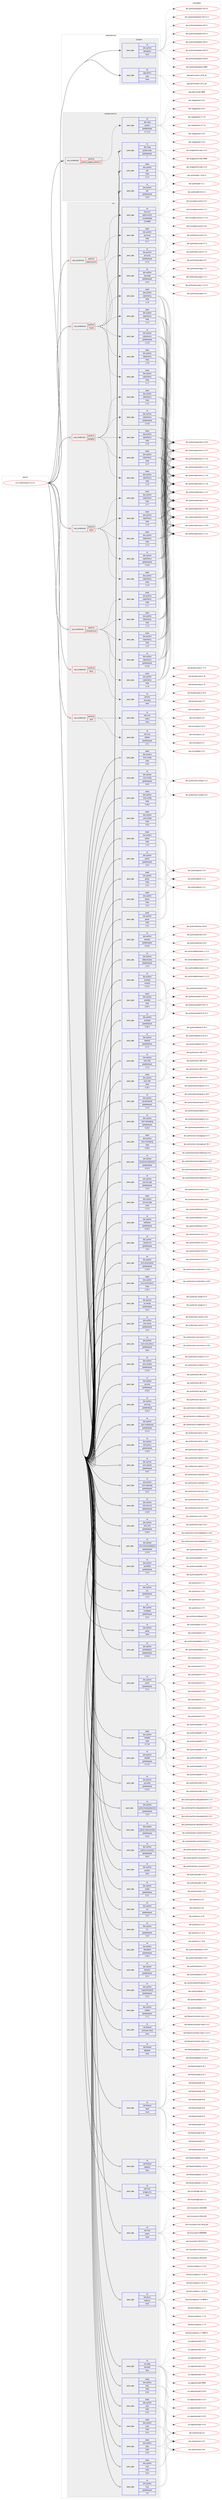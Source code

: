 digraph prolog {

# *************
# Graph options
# *************

newrank=true;
concentrate=true;
compound=true;
graph [rankdir=LR,fontname=Helvetica,fontsize=10,ranksep=1.5];#, ranksep=2.5, nodesep=0.2];
edge  [arrowhead=vee];
node  [fontname=Helvetica,fontsize=10];

# **********
# The ebuild
# **********

subgraph cluster_leftcol {
color=gray;
rank=same;
label=<<i>ebuild</i>>;
id [label="sys-cluster/neutron-11.0.1", color=red, width=4, href="../sys-cluster/neutron-11.0.1.svg"];
}

# ****************
# The dependencies
# ****************

subgraph cluster_midcol {
color=gray;
label=<<i>dependencies</i>>;
subgraph cluster_compile {
fillcolor="#eeeeee";
style=filled;
label=<<i>compile</i>>;
subgraph pack357072 {
dependency480935 [label=<<TABLE BORDER="0" CELLBORDER="1" CELLSPACING="0" CELLPADDING="4" WIDTH="220"><TR><TD ROWSPAN="6" CELLPADDING="30">pack_dep</TD></TR><TR><TD WIDTH="110">no</TD></TR><TR><TD>app-admin</TD></TR><TR><TD>sudo</TD></TR><TR><TD>none</TD></TR><TR><TD></TD></TR></TABLE>>, shape=none, color=blue];
}
id:e -> dependency480935:w [weight=20,style="solid",arrowhead="vee"];
subgraph pack357073 {
dependency480936 [label=<<TABLE BORDER="0" CELLBORDER="1" CELLSPACING="0" CELLPADDING="4" WIDTH="220"><TR><TD ROWSPAN="6" CELLPADDING="30">pack_dep</TD></TR><TR><TD WIDTH="110">no</TD></TR><TR><TD>dev-python</TD></TR><TR><TD>setuptools</TD></TR><TR><TD>none</TD></TR><TR><TD></TD></TR></TABLE>>, shape=none, color=blue];
}
id:e -> dependency480936:w [weight=20,style="solid",arrowhead="vee"];
}
subgraph cluster_compileandrun {
fillcolor="#eeeeee";
style=filled;
label=<<i>compile and run</i>>;
subgraph cond115453 {
dependency480937 [label=<<TABLE BORDER="0" CELLBORDER="1" CELLSPACING="0" CELLPADDING="4"><TR><TD ROWSPAN="3" CELLPADDING="10">use_conditional</TD></TR><TR><TD>positive</TD></TR><TR><TD>python_targets_python2_7</TD></TR></TABLE>>, shape=none, color=red];
subgraph pack357074 {
dependency480938 [label=<<TABLE BORDER="0" CELLBORDER="1" CELLSPACING="0" CELLPADDING="4" WIDTH="220"><TR><TD ROWSPAN="6" CELLPADDING="30">pack_dep</TD></TR><TR><TD WIDTH="110">no</TD></TR><TR><TD>dev-lang</TD></TR><TR><TD>python</TD></TR><TR><TD>greaterequal</TD></TR><TR><TD>2.7.5-r2</TD></TR></TABLE>>, shape=none, color=blue];
}
dependency480937:e -> dependency480938:w [weight=20,style="dashed",arrowhead="vee"];
}
id:e -> dependency480937:w [weight=20,style="solid",arrowhead="odotvee"];
subgraph pack357075 {
dependency480939 [label=<<TABLE BORDER="0" CELLBORDER="1" CELLSPACING="0" CELLPADDING="4" WIDTH="220"><TR><TD ROWSPAN="6" CELLPADDING="30">pack_dep</TD></TR><TR><TD WIDTH="110">no</TD></TR><TR><TD>dev-lang</TD></TR><TR><TD>python-exec</TD></TR><TR><TD>greaterequal</TD></TR><TR><TD>2</TD></TR></TABLE>>, shape=none, color=blue];
}
id:e -> dependency480939:w [weight=20,style="solid",arrowhead="odotvee"];
subgraph pack357076 {
dependency480940 [label=<<TABLE BORDER="0" CELLBORDER="1" CELLSPACING="0" CELLPADDING="4" WIDTH="220"><TR><TD ROWSPAN="6" CELLPADDING="30">pack_dep</TD></TR><TR><TD WIDTH="110">no</TD></TR><TR><TD>dev-python</TD></TR><TR><TD>pbr</TD></TR><TR><TD>greaterequal</TD></TR><TR><TD>2.0.0</TD></TR></TABLE>>, shape=none, color=blue];
}
id:e -> dependency480940:w [weight=20,style="solid",arrowhead="odotvee"];
subgraph pack357077 {
dependency480941 [label=<<TABLE BORDER="0" CELLBORDER="1" CELLSPACING="0" CELLPADDING="4" WIDTH="220"><TR><TD ROWSPAN="6" CELLPADDING="30">pack_dep</TD></TR><TR><TD WIDTH="110">weak</TD></TR><TR><TD>dev-python</TD></TR><TR><TD>pbr</TD></TR><TR><TD>tilde</TD></TR><TR><TD>2.1.0</TD></TR></TABLE>>, shape=none, color=blue];
}
id:e -> dependency480941:w [weight=20,style="solid",arrowhead="odotvee"];
}
subgraph cluster_run {
fillcolor="#eeeeee";
style=filled;
label=<<i>run</i>>;
subgraph cond115454 {
dependency480942 [label=<<TABLE BORDER="0" CELLBORDER="1" CELLSPACING="0" CELLPADDING="4"><TR><TD ROWSPAN="3" CELLPADDING="10">use_conditional</TD></TR><TR><TD>positive</TD></TR><TR><TD>compute-only</TD></TR></TABLE>>, shape=none, color=red];
subgraph pack357078 {
dependency480943 [label=<<TABLE BORDER="0" CELLBORDER="1" CELLSPACING="0" CELLPADDING="4" WIDTH="220"><TR><TD ROWSPAN="6" CELLPADDING="30">pack_dep</TD></TR><TR><TD WIDTH="110">no</TD></TR><TR><TD>dev-python</TD></TR><TR><TD>sqlalchemy</TD></TR><TR><TD>greaterequal</TD></TR><TR><TD>1.0.10</TD></TR></TABLE>>, shape=none, color=blue];
}
dependency480942:e -> dependency480943:w [weight=20,style="dashed",arrowhead="vee"];
subgraph pack357079 {
dependency480944 [label=<<TABLE BORDER="0" CELLBORDER="1" CELLSPACING="0" CELLPADDING="4" WIDTH="220"><TR><TD ROWSPAN="6" CELLPADDING="30">pack_dep</TD></TR><TR><TD WIDTH="110">weak</TD></TR><TR><TD>dev-python</TD></TR><TR><TD>sqlalchemy</TD></TR><TR><TD>tilde</TD></TR><TR><TD>1.1.5</TD></TR></TABLE>>, shape=none, color=blue];
}
dependency480942:e -> dependency480944:w [weight=20,style="dashed",arrowhead="vee"];
subgraph pack357080 {
dependency480945 [label=<<TABLE BORDER="0" CELLBORDER="1" CELLSPACING="0" CELLPADDING="4" WIDTH="220"><TR><TD ROWSPAN="6" CELLPADDING="30">pack_dep</TD></TR><TR><TD WIDTH="110">weak</TD></TR><TR><TD>dev-python</TD></TR><TR><TD>sqlalchemy</TD></TR><TR><TD>tilde</TD></TR><TR><TD>1.1.6</TD></TR></TABLE>>, shape=none, color=blue];
}
dependency480942:e -> dependency480945:w [weight=20,style="dashed",arrowhead="vee"];
subgraph pack357081 {
dependency480946 [label=<<TABLE BORDER="0" CELLBORDER="1" CELLSPACING="0" CELLPADDING="4" WIDTH="220"><TR><TD ROWSPAN="6" CELLPADDING="30">pack_dep</TD></TR><TR><TD WIDTH="110">weak</TD></TR><TR><TD>dev-python</TD></TR><TR><TD>sqlalchemy</TD></TR><TR><TD>tilde</TD></TR><TR><TD>1.1.7</TD></TR></TABLE>>, shape=none, color=blue];
}
dependency480942:e -> dependency480946:w [weight=20,style="dashed",arrowhead="vee"];
subgraph pack357082 {
dependency480947 [label=<<TABLE BORDER="0" CELLBORDER="1" CELLSPACING="0" CELLPADDING="4" WIDTH="220"><TR><TD ROWSPAN="6" CELLPADDING="30">pack_dep</TD></TR><TR><TD WIDTH="110">weak</TD></TR><TR><TD>dev-python</TD></TR><TR><TD>sqlalchemy</TD></TR><TR><TD>tilde</TD></TR><TR><TD>1.1.8</TD></TR></TABLE>>, shape=none, color=blue];
}
dependency480942:e -> dependency480947:w [weight=20,style="dashed",arrowhead="vee"];
}
id:e -> dependency480942:w [weight=20,style="solid",arrowhead="odot"];
subgraph cond115455 {
dependency480948 [label=<<TABLE BORDER="0" CELLBORDER="1" CELLSPACING="0" CELLPADDING="4"><TR><TD ROWSPAN="3" CELLPADDING="10">use_conditional</TD></TR><TR><TD>positive</TD></TR><TR><TD>dhcp</TD></TR></TABLE>>, shape=none, color=red];
subgraph pack357083 {
dependency480949 [label=<<TABLE BORDER="0" CELLBORDER="1" CELLSPACING="0" CELLPADDING="4" WIDTH="220"><TR><TD ROWSPAN="6" CELLPADDING="30">pack_dep</TD></TR><TR><TD WIDTH="110">no</TD></TR><TR><TD>net-dns</TD></TR><TR><TD>dnsmasq</TD></TR><TR><TD>none</TD></TR><TR><TD></TD></TR></TABLE>>, shape=none, color=blue];
}
dependency480948:e -> dependency480949:w [weight=20,style="dashed",arrowhead="vee"];
}
id:e -> dependency480948:w [weight=20,style="solid",arrowhead="odot"];
subgraph cond115456 {
dependency480950 [label=<<TABLE BORDER="0" CELLBORDER="1" CELLSPACING="0" CELLPADDING="4"><TR><TD ROWSPAN="3" CELLPADDING="10">use_conditional</TD></TR><TR><TD>positive</TD></TR><TR><TD>ipv6</TD></TR></TABLE>>, shape=none, color=red];
subgraph pack357084 {
dependency480951 [label=<<TABLE BORDER="0" CELLBORDER="1" CELLSPACING="0" CELLPADDING="4" WIDTH="220"><TR><TD ROWSPAN="6" CELLPADDING="30">pack_dep</TD></TR><TR><TD WIDTH="110">no</TD></TR><TR><TD>net-misc</TD></TR><TR><TD>radvd</TD></TR><TR><TD>none</TD></TR><TR><TD></TD></TR></TABLE>>, shape=none, color=blue];
}
dependency480950:e -> dependency480951:w [weight=20,style="dashed",arrowhead="vee"];
subgraph pack357085 {
dependency480952 [label=<<TABLE BORDER="0" CELLBORDER="1" CELLSPACING="0" CELLPADDING="4" WIDTH="220"><TR><TD ROWSPAN="6" CELLPADDING="30">pack_dep</TD></TR><TR><TD WIDTH="110">no</TD></TR><TR><TD>net-misc</TD></TR><TR><TD>dibbler</TD></TR><TR><TD>greaterequal</TD></TR><TR><TD>1.0.1</TD></TR></TABLE>>, shape=none, color=blue];
}
dependency480950:e -> dependency480952:w [weight=20,style="dashed",arrowhead="vee"];
}
id:e -> dependency480950:w [weight=20,style="solid",arrowhead="odot"];
subgraph cond115457 {
dependency480953 [label=<<TABLE BORDER="0" CELLBORDER="1" CELLSPACING="0" CELLPADDING="4"><TR><TD ROWSPAN="3" CELLPADDING="10">use_conditional</TD></TR><TR><TD>positive</TD></TR><TR><TD>mysql</TD></TR></TABLE>>, shape=none, color=red];
subgraph pack357086 {
dependency480954 [label=<<TABLE BORDER="0" CELLBORDER="1" CELLSPACING="0" CELLPADDING="4" WIDTH="220"><TR><TD ROWSPAN="6" CELLPADDING="30">pack_dep</TD></TR><TR><TD WIDTH="110">no</TD></TR><TR><TD>dev-python</TD></TR><TR><TD>pymysql</TD></TR><TR><TD>greaterequal</TD></TR><TR><TD>0.7.6</TD></TR></TABLE>>, shape=none, color=blue];
}
dependency480953:e -> dependency480954:w [weight=20,style="dashed",arrowhead="vee"];
subgraph pack357087 {
dependency480955 [label=<<TABLE BORDER="0" CELLBORDER="1" CELLSPACING="0" CELLPADDING="4" WIDTH="220"><TR><TD ROWSPAN="6" CELLPADDING="30">pack_dep</TD></TR><TR><TD WIDTH="110">weak</TD></TR><TR><TD>dev-python</TD></TR><TR><TD>pymysql</TD></TR><TR><TD>tilde</TD></TR><TR><TD>0.7.7</TD></TR></TABLE>>, shape=none, color=blue];
}
dependency480953:e -> dependency480955:w [weight=20,style="dashed",arrowhead="vee"];
subgraph pack357088 {
dependency480956 [label=<<TABLE BORDER="0" CELLBORDER="1" CELLSPACING="0" CELLPADDING="4" WIDTH="220"><TR><TD ROWSPAN="6" CELLPADDING="30">pack_dep</TD></TR><TR><TD WIDTH="110">no</TD></TR><TR><TD>dev-python</TD></TR><TR><TD>sqlalchemy</TD></TR><TR><TD>greaterequal</TD></TR><TR><TD>1.0.10</TD></TR></TABLE>>, shape=none, color=blue];
}
dependency480953:e -> dependency480956:w [weight=20,style="dashed",arrowhead="vee"];
subgraph pack357089 {
dependency480957 [label=<<TABLE BORDER="0" CELLBORDER="1" CELLSPACING="0" CELLPADDING="4" WIDTH="220"><TR><TD ROWSPAN="6" CELLPADDING="30">pack_dep</TD></TR><TR><TD WIDTH="110">weak</TD></TR><TR><TD>dev-python</TD></TR><TR><TD>sqlalchemy</TD></TR><TR><TD>tilde</TD></TR><TR><TD>1.1.5</TD></TR></TABLE>>, shape=none, color=blue];
}
dependency480953:e -> dependency480957:w [weight=20,style="dashed",arrowhead="vee"];
subgraph pack357090 {
dependency480958 [label=<<TABLE BORDER="0" CELLBORDER="1" CELLSPACING="0" CELLPADDING="4" WIDTH="220"><TR><TD ROWSPAN="6" CELLPADDING="30">pack_dep</TD></TR><TR><TD WIDTH="110">weak</TD></TR><TR><TD>dev-python</TD></TR><TR><TD>sqlalchemy</TD></TR><TR><TD>tilde</TD></TR><TR><TD>1.1.6</TD></TR></TABLE>>, shape=none, color=blue];
}
dependency480953:e -> dependency480958:w [weight=20,style="dashed",arrowhead="vee"];
subgraph pack357091 {
dependency480959 [label=<<TABLE BORDER="0" CELLBORDER="1" CELLSPACING="0" CELLPADDING="4" WIDTH="220"><TR><TD ROWSPAN="6" CELLPADDING="30">pack_dep</TD></TR><TR><TD WIDTH="110">weak</TD></TR><TR><TD>dev-python</TD></TR><TR><TD>sqlalchemy</TD></TR><TR><TD>tilde</TD></TR><TR><TD>1.1.7</TD></TR></TABLE>>, shape=none, color=blue];
}
dependency480953:e -> dependency480959:w [weight=20,style="dashed",arrowhead="vee"];
subgraph pack357092 {
dependency480960 [label=<<TABLE BORDER="0" CELLBORDER="1" CELLSPACING="0" CELLPADDING="4" WIDTH="220"><TR><TD ROWSPAN="6" CELLPADDING="30">pack_dep</TD></TR><TR><TD WIDTH="110">weak</TD></TR><TR><TD>dev-python</TD></TR><TR><TD>sqlalchemy</TD></TR><TR><TD>tilde</TD></TR><TR><TD>1.1.8</TD></TR></TABLE>>, shape=none, color=blue];
}
dependency480953:e -> dependency480960:w [weight=20,style="dashed",arrowhead="vee"];
}
id:e -> dependency480953:w [weight=20,style="solid",arrowhead="odot"];
subgraph cond115458 {
dependency480961 [label=<<TABLE BORDER="0" CELLBORDER="1" CELLSPACING="0" CELLPADDING="4"><TR><TD ROWSPAN="3" CELLPADDING="10">use_conditional</TD></TR><TR><TD>positive</TD></TR><TR><TD>openvswitch</TD></TR></TABLE>>, shape=none, color=red];
subgraph pack357093 {
dependency480962 [label=<<TABLE BORDER="0" CELLBORDER="1" CELLSPACING="0" CELLPADDING="4" WIDTH="220"><TR><TD ROWSPAN="6" CELLPADDING="30">pack_dep</TD></TR><TR><TD WIDTH="110">no</TD></TR><TR><TD>net-misc</TD></TR><TR><TD>openvswitch</TD></TR><TR><TD>smallerequal</TD></TR><TR><TD>2.8.9999</TD></TR></TABLE>>, shape=none, color=blue];
}
dependency480961:e -> dependency480962:w [weight=20,style="dashed",arrowhead="vee"];
}
id:e -> dependency480961:w [weight=20,style="solid",arrowhead="odot"];
subgraph cond115459 {
dependency480963 [label=<<TABLE BORDER="0" CELLBORDER="1" CELLSPACING="0" CELLPADDING="4"><TR><TD ROWSPAN="3" CELLPADDING="10">use_conditional</TD></TR><TR><TD>positive</TD></TR><TR><TD>postgres</TD></TR></TABLE>>, shape=none, color=red];
subgraph pack357094 {
dependency480964 [label=<<TABLE BORDER="0" CELLBORDER="1" CELLSPACING="0" CELLPADDING="4" WIDTH="220"><TR><TD ROWSPAN="6" CELLPADDING="30">pack_dep</TD></TR><TR><TD WIDTH="110">no</TD></TR><TR><TD>dev-python</TD></TR><TR><TD>psycopg</TD></TR><TR><TD>greaterequal</TD></TR><TR><TD>2.5.0</TD></TR></TABLE>>, shape=none, color=blue];
}
dependency480963:e -> dependency480964:w [weight=20,style="dashed",arrowhead="vee"];
subgraph pack357095 {
dependency480965 [label=<<TABLE BORDER="0" CELLBORDER="1" CELLSPACING="0" CELLPADDING="4" WIDTH="220"><TR><TD ROWSPAN="6" CELLPADDING="30">pack_dep</TD></TR><TR><TD WIDTH="110">no</TD></TR><TR><TD>dev-python</TD></TR><TR><TD>sqlalchemy</TD></TR><TR><TD>greaterequal</TD></TR><TR><TD>1.0.10</TD></TR></TABLE>>, shape=none, color=blue];
}
dependency480963:e -> dependency480965:w [weight=20,style="dashed",arrowhead="vee"];
subgraph pack357096 {
dependency480966 [label=<<TABLE BORDER="0" CELLBORDER="1" CELLSPACING="0" CELLPADDING="4" WIDTH="220"><TR><TD ROWSPAN="6" CELLPADDING="30">pack_dep</TD></TR><TR><TD WIDTH="110">weak</TD></TR><TR><TD>dev-python</TD></TR><TR><TD>sqlalchemy</TD></TR><TR><TD>tilde</TD></TR><TR><TD>1.1.5</TD></TR></TABLE>>, shape=none, color=blue];
}
dependency480963:e -> dependency480966:w [weight=20,style="dashed",arrowhead="vee"];
subgraph pack357097 {
dependency480967 [label=<<TABLE BORDER="0" CELLBORDER="1" CELLSPACING="0" CELLPADDING="4" WIDTH="220"><TR><TD ROWSPAN="6" CELLPADDING="30">pack_dep</TD></TR><TR><TD WIDTH="110">weak</TD></TR><TR><TD>dev-python</TD></TR><TR><TD>sqlalchemy</TD></TR><TR><TD>tilde</TD></TR><TR><TD>1.1.6</TD></TR></TABLE>>, shape=none, color=blue];
}
dependency480963:e -> dependency480967:w [weight=20,style="dashed",arrowhead="vee"];
subgraph pack357098 {
dependency480968 [label=<<TABLE BORDER="0" CELLBORDER="1" CELLSPACING="0" CELLPADDING="4" WIDTH="220"><TR><TD ROWSPAN="6" CELLPADDING="30">pack_dep</TD></TR><TR><TD WIDTH="110">weak</TD></TR><TR><TD>dev-python</TD></TR><TR><TD>sqlalchemy</TD></TR><TR><TD>tilde</TD></TR><TR><TD>1.1.7</TD></TR></TABLE>>, shape=none, color=blue];
}
dependency480963:e -> dependency480968:w [weight=20,style="dashed",arrowhead="vee"];
subgraph pack357099 {
dependency480969 [label=<<TABLE BORDER="0" CELLBORDER="1" CELLSPACING="0" CELLPADDING="4" WIDTH="220"><TR><TD ROWSPAN="6" CELLPADDING="30">pack_dep</TD></TR><TR><TD WIDTH="110">weak</TD></TR><TR><TD>dev-python</TD></TR><TR><TD>sqlalchemy</TD></TR><TR><TD>tilde</TD></TR><TR><TD>1.1.8</TD></TR></TABLE>>, shape=none, color=blue];
}
dependency480963:e -> dependency480969:w [weight=20,style="dashed",arrowhead="vee"];
}
id:e -> dependency480963:w [weight=20,style="solid",arrowhead="odot"];
subgraph cond115460 {
dependency480970 [label=<<TABLE BORDER="0" CELLBORDER="1" CELLSPACING="0" CELLPADDING="4"><TR><TD ROWSPAN="3" CELLPADDING="10">use_conditional</TD></TR><TR><TD>positive</TD></TR><TR><TD>sqlite</TD></TR></TABLE>>, shape=none, color=red];
subgraph pack357100 {
dependency480971 [label=<<TABLE BORDER="0" CELLBORDER="1" CELLSPACING="0" CELLPADDING="4" WIDTH="220"><TR><TD ROWSPAN="6" CELLPADDING="30">pack_dep</TD></TR><TR><TD WIDTH="110">no</TD></TR><TR><TD>dev-python</TD></TR><TR><TD>sqlalchemy</TD></TR><TR><TD>greaterequal</TD></TR><TR><TD>1.0.10</TD></TR></TABLE>>, shape=none, color=blue];
}
dependency480970:e -> dependency480971:w [weight=20,style="dashed",arrowhead="vee"];
subgraph pack357101 {
dependency480972 [label=<<TABLE BORDER="0" CELLBORDER="1" CELLSPACING="0" CELLPADDING="4" WIDTH="220"><TR><TD ROWSPAN="6" CELLPADDING="30">pack_dep</TD></TR><TR><TD WIDTH="110">weak</TD></TR><TR><TD>dev-python</TD></TR><TR><TD>sqlalchemy</TD></TR><TR><TD>tilde</TD></TR><TR><TD>1.1.5</TD></TR></TABLE>>, shape=none, color=blue];
}
dependency480970:e -> dependency480972:w [weight=20,style="dashed",arrowhead="vee"];
subgraph pack357102 {
dependency480973 [label=<<TABLE BORDER="0" CELLBORDER="1" CELLSPACING="0" CELLPADDING="4" WIDTH="220"><TR><TD ROWSPAN="6" CELLPADDING="30">pack_dep</TD></TR><TR><TD WIDTH="110">weak</TD></TR><TR><TD>dev-python</TD></TR><TR><TD>sqlalchemy</TD></TR><TR><TD>tilde</TD></TR><TR><TD>1.1.6</TD></TR></TABLE>>, shape=none, color=blue];
}
dependency480970:e -> dependency480973:w [weight=20,style="dashed",arrowhead="vee"];
subgraph pack357103 {
dependency480974 [label=<<TABLE BORDER="0" CELLBORDER="1" CELLSPACING="0" CELLPADDING="4" WIDTH="220"><TR><TD ROWSPAN="6" CELLPADDING="30">pack_dep</TD></TR><TR><TD WIDTH="110">weak</TD></TR><TR><TD>dev-python</TD></TR><TR><TD>sqlalchemy</TD></TR><TR><TD>tilde</TD></TR><TR><TD>1.1.7</TD></TR></TABLE>>, shape=none, color=blue];
}
dependency480970:e -> dependency480974:w [weight=20,style="dashed",arrowhead="vee"];
subgraph pack357104 {
dependency480975 [label=<<TABLE BORDER="0" CELLBORDER="1" CELLSPACING="0" CELLPADDING="4" WIDTH="220"><TR><TD ROWSPAN="6" CELLPADDING="30">pack_dep</TD></TR><TR><TD WIDTH="110">weak</TD></TR><TR><TD>dev-python</TD></TR><TR><TD>sqlalchemy</TD></TR><TR><TD>tilde</TD></TR><TR><TD>1.1.8</TD></TR></TABLE>>, shape=none, color=blue];
}
dependency480970:e -> dependency480975:w [weight=20,style="dashed",arrowhead="vee"];
}
id:e -> dependency480970:w [weight=20,style="solid",arrowhead="odot"];
subgraph pack357105 {
dependency480976 [label=<<TABLE BORDER="0" CELLBORDER="1" CELLSPACING="0" CELLPADDING="4" WIDTH="220"><TR><TD ROWSPAN="6" CELLPADDING="30">pack_dep</TD></TR><TR><TD WIDTH="110">no</TD></TR><TR><TD>dev-python</TD></TR><TR><TD>alembic</TD></TR><TR><TD>greaterequal</TD></TR><TR><TD>0.8.10</TD></TR></TABLE>>, shape=none, color=blue];
}
id:e -> dependency480976:w [weight=20,style="solid",arrowhead="odot"];
subgraph pack357106 {
dependency480977 [label=<<TABLE BORDER="0" CELLBORDER="1" CELLSPACING="0" CELLPADDING="4" WIDTH="220"><TR><TD ROWSPAN="6" CELLPADDING="30">pack_dep</TD></TR><TR><TD WIDTH="110">no</TD></TR><TR><TD>dev-python</TD></TR><TR><TD>debtcollector</TD></TR><TR><TD>greaterequal</TD></TR><TR><TD>1.2.0</TD></TR></TABLE>>, shape=none, color=blue];
}
id:e -> dependency480977:w [weight=20,style="solid",arrowhead="odot"];
subgraph pack357107 {
dependency480978 [label=<<TABLE BORDER="0" CELLBORDER="1" CELLSPACING="0" CELLPADDING="4" WIDTH="220"><TR><TD ROWSPAN="6" CELLPADDING="30">pack_dep</TD></TR><TR><TD WIDTH="110">no</TD></TR><TR><TD>dev-python</TD></TR><TR><TD>eventlet</TD></TR><TR><TD>greaterequal</TD></TR><TR><TD>0.18.4</TD></TR></TABLE>>, shape=none, color=blue];
}
id:e -> dependency480978:w [weight=20,style="solid",arrowhead="odot"];
subgraph pack357108 {
dependency480979 [label=<<TABLE BORDER="0" CELLBORDER="1" CELLSPACING="0" CELLPADDING="4" WIDTH="220"><TR><TD ROWSPAN="6" CELLPADDING="30">pack_dep</TD></TR><TR><TD WIDTH="110">no</TD></TR><TR><TD>dev-python</TD></TR><TR><TD>eventlet</TD></TR><TR><TD>smaller</TD></TR><TR><TD>0.21.0</TD></TR></TABLE>>, shape=none, color=blue];
}
id:e -> dependency480979:w [weight=20,style="solid",arrowhead="odot"];
subgraph pack357109 {
dependency480980 [label=<<TABLE BORDER="0" CELLBORDER="1" CELLSPACING="0" CELLPADDING="4" WIDTH="220"><TR><TD ROWSPAN="6" CELLPADDING="30">pack_dep</TD></TR><TR><TD WIDTH="110">no</TD></TR><TR><TD>dev-python</TD></TR><TR><TD>httplib2</TD></TR><TR><TD>greaterequal</TD></TR><TR><TD>0.7.5</TD></TR></TABLE>>, shape=none, color=blue];
}
id:e -> dependency480980:w [weight=20,style="solid",arrowhead="odot"];
subgraph pack357110 {
dependency480981 [label=<<TABLE BORDER="0" CELLBORDER="1" CELLSPACING="0" CELLPADDING="4" WIDTH="220"><TR><TD ROWSPAN="6" CELLPADDING="30">pack_dep</TD></TR><TR><TD WIDTH="110">no</TD></TR><TR><TD>dev-python</TD></TR><TR><TD>jinja</TD></TR><TR><TD>greaterequal</TD></TR><TR><TD>2.8</TD></TR></TABLE>>, shape=none, color=blue];
}
id:e -> dependency480981:w [weight=20,style="solid",arrowhead="odot"];
subgraph pack357111 {
dependency480982 [label=<<TABLE BORDER="0" CELLBORDER="1" CELLSPACING="0" CELLPADDING="4" WIDTH="220"><TR><TD ROWSPAN="6" CELLPADDING="30">pack_dep</TD></TR><TR><TD WIDTH="110">no</TD></TR><TR><TD>dev-python</TD></TR><TR><TD>keystoneauth</TD></TR><TR><TD>greaterequal</TD></TR><TR><TD>3.1.0</TD></TR></TABLE>>, shape=none, color=blue];
}
id:e -> dependency480982:w [weight=20,style="solid",arrowhead="odot"];
subgraph pack357112 {
dependency480983 [label=<<TABLE BORDER="0" CELLBORDER="1" CELLSPACING="0" CELLPADDING="4" WIDTH="220"><TR><TD ROWSPAN="6" CELLPADDING="30">pack_dep</TD></TR><TR><TD WIDTH="110">no</TD></TR><TR><TD>dev-python</TD></TR><TR><TD>keystonemiddleware</TD></TR><TR><TD>greaterequal</TD></TR><TR><TD>4.12.0</TD></TR></TABLE>>, shape=none, color=blue];
}
id:e -> dependency480983:w [weight=20,style="solid",arrowhead="odot"];
subgraph pack357113 {
dependency480984 [label=<<TABLE BORDER="0" CELLBORDER="1" CELLSPACING="0" CELLPADDING="4" WIDTH="220"><TR><TD ROWSPAN="6" CELLPADDING="30">pack_dep</TD></TR><TR><TD WIDTH="110">no</TD></TR><TR><TD>dev-python</TD></TR><TR><TD>netaddr</TD></TR><TR><TD>greaterequal</TD></TR><TR><TD>0.7.13</TD></TR></TABLE>>, shape=none, color=blue];
}
id:e -> dependency480984:w [weight=20,style="solid",arrowhead="odot"];
subgraph pack357114 {
dependency480985 [label=<<TABLE BORDER="0" CELLBORDER="1" CELLSPACING="0" CELLPADDING="4" WIDTH="220"><TR><TD ROWSPAN="6" CELLPADDING="30">pack_dep</TD></TR><TR><TD WIDTH="110">no</TD></TR><TR><TD>dev-python</TD></TR><TR><TD>netifaces</TD></TR><TR><TD>greaterequal</TD></TR><TR><TD>0.10.4</TD></TR></TABLE>>, shape=none, color=blue];
}
id:e -> dependency480985:w [weight=20,style="solid",arrowhead="odot"];
subgraph pack357115 {
dependency480986 [label=<<TABLE BORDER="0" CELLBORDER="1" CELLSPACING="0" CELLPADDING="4" WIDTH="220"><TR><TD ROWSPAN="6" CELLPADDING="30">pack_dep</TD></TR><TR><TD WIDTH="110">no</TD></TR><TR><TD>dev-python</TD></TR><TR><TD>neutron-lib</TD></TR><TR><TD>greaterequal</TD></TR><TR><TD>1.9.0</TD></TR></TABLE>>, shape=none, color=blue];
}
id:e -> dependency480986:w [weight=20,style="solid",arrowhead="odot"];
subgraph pack357116 {
dependency480987 [label=<<TABLE BORDER="0" CELLBORDER="1" CELLSPACING="0" CELLPADDING="4" WIDTH="220"><TR><TD ROWSPAN="6" CELLPADDING="30">pack_dep</TD></TR><TR><TD WIDTH="110">no</TD></TR><TR><TD>dev-python</TD></TR><TR><TD>os-xenapi</TD></TR><TR><TD>greaterequal</TD></TR><TR><TD>0.2.0</TD></TR></TABLE>>, shape=none, color=blue];
}
id:e -> dependency480987:w [weight=20,style="solid",arrowhead="odot"];
subgraph pack357117 {
dependency480988 [label=<<TABLE BORDER="0" CELLBORDER="1" CELLSPACING="0" CELLPADDING="4" WIDTH="220"><TR><TD ROWSPAN="6" CELLPADDING="30">pack_dep</TD></TR><TR><TD WIDTH="110">no</TD></TR><TR><TD>dev-python</TD></TR><TR><TD>oslo-cache</TD></TR><TR><TD>greaterequal</TD></TR><TR><TD>1.5.0</TD></TR></TABLE>>, shape=none, color=blue];
}
id:e -> dependency480988:w [weight=20,style="solid",arrowhead="odot"];
subgraph pack357118 {
dependency480989 [label=<<TABLE BORDER="0" CELLBORDER="1" CELLSPACING="0" CELLPADDING="4" WIDTH="220"><TR><TD ROWSPAN="6" CELLPADDING="30">pack_dep</TD></TR><TR><TD WIDTH="110">no</TD></TR><TR><TD>dev-python</TD></TR><TR><TD>oslo-concurrency</TD></TR><TR><TD>greaterequal</TD></TR><TR><TD>3.8.0</TD></TR></TABLE>>, shape=none, color=blue];
}
id:e -> dependency480989:w [weight=20,style="solid",arrowhead="odot"];
subgraph pack357119 {
dependency480990 [label=<<TABLE BORDER="0" CELLBORDER="1" CELLSPACING="0" CELLPADDING="4" WIDTH="220"><TR><TD ROWSPAN="6" CELLPADDING="30">pack_dep</TD></TR><TR><TD WIDTH="110">no</TD></TR><TR><TD>dev-python</TD></TR><TR><TD>oslo-config</TD></TR><TR><TD>greaterequal</TD></TR><TR><TD>4.0.0</TD></TR></TABLE>>, shape=none, color=blue];
}
id:e -> dependency480990:w [weight=20,style="solid",arrowhead="odot"];
subgraph pack357120 {
dependency480991 [label=<<TABLE BORDER="0" CELLBORDER="1" CELLSPACING="0" CELLPADDING="4" WIDTH="220"><TR><TD ROWSPAN="6" CELLPADDING="30">pack_dep</TD></TR><TR><TD WIDTH="110">no</TD></TR><TR><TD>dev-python</TD></TR><TR><TD>oslo-context</TD></TR><TR><TD>greaterequal</TD></TR><TR><TD>2.14.0</TD></TR></TABLE>>, shape=none, color=blue];
}
id:e -> dependency480991:w [weight=20,style="solid",arrowhead="odot"];
subgraph pack357121 {
dependency480992 [label=<<TABLE BORDER="0" CELLBORDER="1" CELLSPACING="0" CELLPADDING="4" WIDTH="220"><TR><TD ROWSPAN="6" CELLPADDING="30">pack_dep</TD></TR><TR><TD WIDTH="110">no</TD></TR><TR><TD>dev-python</TD></TR><TR><TD>oslo-db</TD></TR><TR><TD>greaterequal</TD></TR><TR><TD>4.24.0</TD></TR></TABLE>>, shape=none, color=blue];
}
id:e -> dependency480992:w [weight=20,style="solid",arrowhead="odot"];
subgraph pack357122 {
dependency480993 [label=<<TABLE BORDER="0" CELLBORDER="1" CELLSPACING="0" CELLPADDING="4" WIDTH="220"><TR><TD ROWSPAN="6" CELLPADDING="30">pack_dep</TD></TR><TR><TD WIDTH="110">no</TD></TR><TR><TD>dev-python</TD></TR><TR><TD>oslo-i18n</TD></TR><TR><TD>greaterequal</TD></TR><TR><TD>2.1.0</TD></TR></TABLE>>, shape=none, color=blue];
}
id:e -> dependency480993:w [weight=20,style="solid",arrowhead="odot"];
subgraph pack357123 {
dependency480994 [label=<<TABLE BORDER="0" CELLBORDER="1" CELLSPACING="0" CELLPADDING="4" WIDTH="220"><TR><TD ROWSPAN="6" CELLPADDING="30">pack_dep</TD></TR><TR><TD WIDTH="110">no</TD></TR><TR><TD>dev-python</TD></TR><TR><TD>oslo-log</TD></TR><TR><TD>greaterequal</TD></TR><TR><TD>3.22.0</TD></TR></TABLE>>, shape=none, color=blue];
}
id:e -> dependency480994:w [weight=20,style="solid",arrowhead="odot"];
subgraph pack357124 {
dependency480995 [label=<<TABLE BORDER="0" CELLBORDER="1" CELLSPACING="0" CELLPADDING="4" WIDTH="220"><TR><TD ROWSPAN="6" CELLPADDING="30">pack_dep</TD></TR><TR><TD WIDTH="110">no</TD></TR><TR><TD>dev-python</TD></TR><TR><TD>oslo-messaging</TD></TR><TR><TD>greaterequal</TD></TR><TR><TD>5.24.2</TD></TR></TABLE>>, shape=none, color=blue];
}
id:e -> dependency480995:w [weight=20,style="solid",arrowhead="odot"];
subgraph pack357125 {
dependency480996 [label=<<TABLE BORDER="0" CELLBORDER="1" CELLSPACING="0" CELLPADDING="4" WIDTH="220"><TR><TD ROWSPAN="6" CELLPADDING="30">pack_dep</TD></TR><TR><TD WIDTH="110">no</TD></TR><TR><TD>dev-python</TD></TR><TR><TD>oslo-middleware</TD></TR><TR><TD>greaterequal</TD></TR><TR><TD>3.27.0</TD></TR></TABLE>>, shape=none, color=blue];
}
id:e -> dependency480996:w [weight=20,style="solid",arrowhead="odot"];
subgraph pack357126 {
dependency480997 [label=<<TABLE BORDER="0" CELLBORDER="1" CELLSPACING="0" CELLPADDING="4" WIDTH="220"><TR><TD ROWSPAN="6" CELLPADDING="30">pack_dep</TD></TR><TR><TD WIDTH="110">no</TD></TR><TR><TD>dev-python</TD></TR><TR><TD>oslo-policy</TD></TR><TR><TD>greaterequal</TD></TR><TR><TD>1.23.0</TD></TR></TABLE>>, shape=none, color=blue];
}
id:e -> dependency480997:w [weight=20,style="solid",arrowhead="odot"];
subgraph pack357127 {
dependency480998 [label=<<TABLE BORDER="0" CELLBORDER="1" CELLSPACING="0" CELLPADDING="4" WIDTH="220"><TR><TD ROWSPAN="6" CELLPADDING="30">pack_dep</TD></TR><TR><TD WIDTH="110">no</TD></TR><TR><TD>dev-python</TD></TR><TR><TD>oslo-privsep</TD></TR><TR><TD>greaterequal</TD></TR><TR><TD>1.9.0</TD></TR></TABLE>>, shape=none, color=blue];
}
id:e -> dependency480998:w [weight=20,style="solid",arrowhead="odot"];
subgraph pack357128 {
dependency480999 [label=<<TABLE BORDER="0" CELLBORDER="1" CELLSPACING="0" CELLPADDING="4" WIDTH="220"><TR><TD ROWSPAN="6" CELLPADDING="30">pack_dep</TD></TR><TR><TD WIDTH="110">no</TD></TR><TR><TD>dev-python</TD></TR><TR><TD>oslo-reports</TD></TR><TR><TD>greaterequal</TD></TR><TR><TD>0.6.0</TD></TR></TABLE>>, shape=none, color=blue];
}
id:e -> dependency480999:w [weight=20,style="solid",arrowhead="odot"];
subgraph pack357129 {
dependency481000 [label=<<TABLE BORDER="0" CELLBORDER="1" CELLSPACING="0" CELLPADDING="4" WIDTH="220"><TR><TD ROWSPAN="6" CELLPADDING="30">pack_dep</TD></TR><TR><TD WIDTH="110">no</TD></TR><TR><TD>dev-python</TD></TR><TR><TD>oslo-rootwrap</TD></TR><TR><TD>greaterequal</TD></TR><TR><TD>5.0.0</TD></TR></TABLE>>, shape=none, color=blue];
}
id:e -> dependency481000:w [weight=20,style="solid",arrowhead="odot"];
subgraph pack357130 {
dependency481001 [label=<<TABLE BORDER="0" CELLBORDER="1" CELLSPACING="0" CELLPADDING="4" WIDTH="220"><TR><TD ROWSPAN="6" CELLPADDING="30">pack_dep</TD></TR><TR><TD WIDTH="110">no</TD></TR><TR><TD>dev-python</TD></TR><TR><TD>oslo-serialization</TD></TR><TR><TD>greaterequal</TD></TR><TR><TD>1.10.0</TD></TR></TABLE>>, shape=none, color=blue];
}
id:e -> dependency481001:w [weight=20,style="solid",arrowhead="odot"];
subgraph pack357131 {
dependency481002 [label=<<TABLE BORDER="0" CELLBORDER="1" CELLSPACING="0" CELLPADDING="4" WIDTH="220"><TR><TD ROWSPAN="6" CELLPADDING="30">pack_dep</TD></TR><TR><TD WIDTH="110">no</TD></TR><TR><TD>dev-python</TD></TR><TR><TD>oslo-service</TD></TR><TR><TD>greaterequal</TD></TR><TR><TD>1.10.0</TD></TR></TABLE>>, shape=none, color=blue];
}
id:e -> dependency481002:w [weight=20,style="solid",arrowhead="odot"];
subgraph pack357132 {
dependency481003 [label=<<TABLE BORDER="0" CELLBORDER="1" CELLSPACING="0" CELLPADDING="4" WIDTH="220"><TR><TD ROWSPAN="6" CELLPADDING="30">pack_dep</TD></TR><TR><TD WIDTH="110">no</TD></TR><TR><TD>dev-python</TD></TR><TR><TD>oslo-utils</TD></TR><TR><TD>greaterequal</TD></TR><TR><TD>3.20.0</TD></TR></TABLE>>, shape=none, color=blue];
}
id:e -> dependency481003:w [weight=20,style="solid",arrowhead="odot"];
subgraph pack357133 {
dependency481004 [label=<<TABLE BORDER="0" CELLBORDER="1" CELLSPACING="0" CELLPADDING="4" WIDTH="220"><TR><TD ROWSPAN="6" CELLPADDING="30">pack_dep</TD></TR><TR><TD WIDTH="110">no</TD></TR><TR><TD>dev-python</TD></TR><TR><TD>oslo-versionedobjects</TD></TR><TR><TD>greaterequal</TD></TR><TR><TD>1.17.0</TD></TR></TABLE>>, shape=none, color=blue];
}
id:e -> dependency481004:w [weight=20,style="solid",arrowhead="odot"];
subgraph pack357134 {
dependency481005 [label=<<TABLE BORDER="0" CELLBORDER="1" CELLSPACING="0" CELLPADDING="4" WIDTH="220"><TR><TD ROWSPAN="6" CELLPADDING="30">pack_dep</TD></TR><TR><TD WIDTH="110">no</TD></TR><TR><TD>dev-python</TD></TR><TR><TD>osprofiler</TD></TR><TR><TD>greaterequal</TD></TR><TR><TD>1.4.0</TD></TR></TABLE>>, shape=none, color=blue];
}
id:e -> dependency481005:w [weight=20,style="solid",arrowhead="odot"];
subgraph pack357135 {
dependency481006 [label=<<TABLE BORDER="0" CELLBORDER="1" CELLSPACING="0" CELLPADDING="4" WIDTH="220"><TR><TD ROWSPAN="6" CELLPADDING="30">pack_dep</TD></TR><TR><TD WIDTH="110">no</TD></TR><TR><TD>dev-python</TD></TR><TR><TD>ovs</TD></TR><TR><TD>greaterequal</TD></TR><TR><TD>2.7.0</TD></TR></TABLE>>, shape=none, color=blue];
}
id:e -> dependency481006:w [weight=20,style="solid",arrowhead="odot"];
subgraph pack357136 {
dependency481007 [label=<<TABLE BORDER="0" CELLBORDER="1" CELLSPACING="0" CELLPADDING="4" WIDTH="220"><TR><TD ROWSPAN="6" CELLPADDING="30">pack_dep</TD></TR><TR><TD WIDTH="110">no</TD></TR><TR><TD>dev-python</TD></TR><TR><TD>ovsdbapp</TD></TR><TR><TD>greaterequal</TD></TR><TR><TD>0.4.0</TD></TR></TABLE>>, shape=none, color=blue];
}
id:e -> dependency481007:w [weight=20,style="solid",arrowhead="odot"];
subgraph pack357137 {
dependency481008 [label=<<TABLE BORDER="0" CELLBORDER="1" CELLSPACING="0" CELLPADDING="4" WIDTH="220"><TR><TD ROWSPAN="6" CELLPADDING="30">pack_dep</TD></TR><TR><TD WIDTH="110">no</TD></TR><TR><TD>dev-python</TD></TR><TR><TD>paste</TD></TR><TR><TD>none</TD></TR><TR><TD></TD></TR></TABLE>>, shape=none, color=blue];
}
id:e -> dependency481008:w [weight=20,style="solid",arrowhead="odot"];
subgraph pack357138 {
dependency481009 [label=<<TABLE BORDER="0" CELLBORDER="1" CELLSPACING="0" CELLPADDING="4" WIDTH="220"><TR><TD ROWSPAN="6" CELLPADDING="30">pack_dep</TD></TR><TR><TD WIDTH="110">no</TD></TR><TR><TD>dev-python</TD></TR><TR><TD>pastedeploy</TD></TR><TR><TD>greaterequal</TD></TR><TR><TD>1.5.0-r1</TD></TR></TABLE>>, shape=none, color=blue];
}
id:e -> dependency481009:w [weight=20,style="solid",arrowhead="odot"];
subgraph pack357139 {
dependency481010 [label=<<TABLE BORDER="0" CELLBORDER="1" CELLSPACING="0" CELLPADDING="4" WIDTH="220"><TR><TD ROWSPAN="6" CELLPADDING="30">pack_dep</TD></TR><TR><TD WIDTH="110">no</TD></TR><TR><TD>dev-python</TD></TR><TR><TD>pecan</TD></TR><TR><TD>greaterequal</TD></TR><TR><TD>1.0.0</TD></TR></TABLE>>, shape=none, color=blue];
}
id:e -> dependency481010:w [weight=20,style="solid",arrowhead="odot"];
subgraph pack357140 {
dependency481011 [label=<<TABLE BORDER="0" CELLBORDER="1" CELLSPACING="0" CELLPADDING="4" WIDTH="220"><TR><TD ROWSPAN="6" CELLPADDING="30">pack_dep</TD></TR><TR><TD WIDTH="110">no</TD></TR><TR><TD>dev-python</TD></TR><TR><TD>psutil</TD></TR><TR><TD>greaterequal</TD></TR><TR><TD>3.2.2</TD></TR></TABLE>>, shape=none, color=blue];
}
id:e -> dependency481011:w [weight=20,style="solid",arrowhead="odot"];
subgraph pack357141 {
dependency481012 [label=<<TABLE BORDER="0" CELLBORDER="1" CELLSPACING="0" CELLPADDING="4" WIDTH="220"><TR><TD ROWSPAN="6" CELLPADDING="30">pack_dep</TD></TR><TR><TD WIDTH="110">no</TD></TR><TR><TD>dev-python</TD></TR><TR><TD>pyroute2</TD></TR><TR><TD>greaterequal</TD></TR><TR><TD>0.4.21</TD></TR></TABLE>>, shape=none, color=blue];
}
id:e -> dependency481012:w [weight=20,style="solid",arrowhead="odot"];
subgraph pack357142 {
dependency481013 [label=<<TABLE BORDER="0" CELLBORDER="1" CELLSPACING="0" CELLPADDING="4" WIDTH="220"><TR><TD ROWSPAN="6" CELLPADDING="30">pack_dep</TD></TR><TR><TD WIDTH="110">no</TD></TR><TR><TD>dev-python</TD></TR><TR><TD>python-designateclient</TD></TR><TR><TD>greaterequal</TD></TR><TR><TD>1.5.0</TD></TR></TABLE>>, shape=none, color=blue];
}
id:e -> dependency481013:w [weight=20,style="solid",arrowhead="odot"];
subgraph pack357143 {
dependency481014 [label=<<TABLE BORDER="0" CELLBORDER="1" CELLSPACING="0" CELLPADDING="4" WIDTH="220"><TR><TD ROWSPAN="6" CELLPADDING="30">pack_dep</TD></TR><TR><TD WIDTH="110">no</TD></TR><TR><TD>dev-python</TD></TR><TR><TD>python-neutronclient</TD></TR><TR><TD>greaterequal</TD></TR><TR><TD>6.3.0</TD></TR></TABLE>>, shape=none, color=blue];
}
id:e -> dependency481014:w [weight=20,style="solid",arrowhead="odot"];
subgraph pack357144 {
dependency481015 [label=<<TABLE BORDER="0" CELLBORDER="1" CELLSPACING="0" CELLPADDING="4" WIDTH="220"><TR><TD ROWSPAN="6" CELLPADDING="30">pack_dep</TD></TR><TR><TD WIDTH="110">no</TD></TR><TR><TD>dev-python</TD></TR><TR><TD>python-novaclient</TD></TR><TR><TD>greaterequal</TD></TR><TR><TD>9.0.0</TD></TR></TABLE>>, shape=none, color=blue];
}
id:e -> dependency481015:w [weight=20,style="solid",arrowhead="odot"];
subgraph pack357145 {
dependency481016 [label=<<TABLE BORDER="0" CELLBORDER="1" CELLSPACING="0" CELLPADDING="4" WIDTH="220"><TR><TD ROWSPAN="6" CELLPADDING="30">pack_dep</TD></TR><TR><TD WIDTH="110">no</TD></TR><TR><TD>dev-python</TD></TR><TR><TD>pyudev</TD></TR><TR><TD>none</TD></TR><TR><TD></TD></TR></TABLE>>, shape=none, color=blue];
}
id:e -> dependency481016:w [weight=20,style="solid",arrowhead="odot"];
subgraph pack357146 {
dependency481017 [label=<<TABLE BORDER="0" CELLBORDER="1" CELLSPACING="0" CELLPADDING="4" WIDTH="220"><TR><TD ROWSPAN="6" CELLPADDING="30">pack_dep</TD></TR><TR><TD WIDTH="110">no</TD></TR><TR><TD>dev-python</TD></TR><TR><TD>routes</TD></TR><TR><TD>greaterequal</TD></TR><TR><TD>2.3.1</TD></TR></TABLE>>, shape=none, color=blue];
}
id:e -> dependency481017:w [weight=20,style="solid",arrowhead="odot"];
subgraph pack357147 {
dependency481018 [label=<<TABLE BORDER="0" CELLBORDER="1" CELLSPACING="0" CELLPADDING="4" WIDTH="220"><TR><TD ROWSPAN="6" CELLPADDING="30">pack_dep</TD></TR><TR><TD WIDTH="110">no</TD></TR><TR><TD>dev-python</TD></TR><TR><TD>ryu</TD></TR><TR><TD>greaterequal</TD></TR><TR><TD>4.14</TD></TR></TABLE>>, shape=none, color=blue];
}
id:e -> dependency481018:w [weight=20,style="solid",arrowhead="odot"];
subgraph pack357148 {
dependency481019 [label=<<TABLE BORDER="0" CELLBORDER="1" CELLSPACING="0" CELLPADDING="4" WIDTH="220"><TR><TD ROWSPAN="6" CELLPADDING="30">pack_dep</TD></TR><TR><TD WIDTH="110">no</TD></TR><TR><TD>dev-python</TD></TR><TR><TD>six</TD></TR><TR><TD>greaterequal</TD></TR><TR><TD>1.9.0</TD></TR></TABLE>>, shape=none, color=blue];
}
id:e -> dependency481019:w [weight=20,style="solid",arrowhead="odot"];
subgraph pack357149 {
dependency481020 [label=<<TABLE BORDER="0" CELLBORDER="1" CELLSPACING="0" CELLPADDING="4" WIDTH="220"><TR><TD ROWSPAN="6" CELLPADDING="30">pack_dep</TD></TR><TR><TD WIDTH="110">no</TD></TR><TR><TD>dev-python</TD></TR><TR><TD>stevedore</TD></TR><TR><TD>greaterequal</TD></TR><TR><TD>1.20.1</TD></TR></TABLE>>, shape=none, color=blue];
}
id:e -> dependency481020:w [weight=20,style="solid",arrowhead="odot"];
subgraph pack357150 {
dependency481021 [label=<<TABLE BORDER="0" CELLBORDER="1" CELLSPACING="0" CELLPADDING="4" WIDTH="220"><TR><TD ROWSPAN="6" CELLPADDING="30">pack_dep</TD></TR><TR><TD WIDTH="110">no</TD></TR><TR><TD>dev-python</TD></TR><TR><TD>tenacity</TD></TR><TR><TD>greaterequal</TD></TR><TR><TD>3.2.1</TD></TR></TABLE>>, shape=none, color=blue];
}
id:e -> dependency481021:w [weight=20,style="solid",arrowhead="odot"];
subgraph pack357151 {
dependency481022 [label=<<TABLE BORDER="0" CELLBORDER="1" CELLSPACING="0" CELLPADDING="4" WIDTH="220"><TR><TD ROWSPAN="6" CELLPADDING="30">pack_dep</TD></TR><TR><TD WIDTH="110">no</TD></TR><TR><TD>dev-python</TD></TR><TR><TD>weakrefmethod</TD></TR><TR><TD>greaterequal</TD></TR><TR><TD>1.0.2</TD></TR></TABLE>>, shape=none, color=blue];
}
id:e -> dependency481022:w [weight=20,style="solid",arrowhead="odot"];
subgraph pack357152 {
dependency481023 [label=<<TABLE BORDER="0" CELLBORDER="1" CELLSPACING="0" CELLPADDING="4" WIDTH="220"><TR><TD ROWSPAN="6" CELLPADDING="30">pack_dep</TD></TR><TR><TD WIDTH="110">no</TD></TR><TR><TD>dev-python</TD></TR><TR><TD>webob</TD></TR><TR><TD>greaterequal</TD></TR><TR><TD>1.7.1</TD></TR></TABLE>>, shape=none, color=blue];
}
id:e -> dependency481023:w [weight=20,style="solid",arrowhead="odot"];
subgraph pack357153 {
dependency481024 [label=<<TABLE BORDER="0" CELLBORDER="1" CELLSPACING="0" CELLPADDING="4" WIDTH="220"><TR><TD ROWSPAN="6" CELLPADDING="30">pack_dep</TD></TR><TR><TD WIDTH="110">no</TD></TR><TR><TD>net-firewall</TD></TR><TR><TD>conntrack-tools</TD></TR><TR><TD>none</TD></TR><TR><TD></TD></TR></TABLE>>, shape=none, color=blue];
}
id:e -> dependency481024:w [weight=20,style="solid",arrowhead="odot"];
subgraph pack357154 {
dependency481025 [label=<<TABLE BORDER="0" CELLBORDER="1" CELLSPACING="0" CELLPADDING="4" WIDTH="220"><TR><TD ROWSPAN="6" CELLPADDING="30">pack_dep</TD></TR><TR><TD WIDTH="110">no</TD></TR><TR><TD>net-firewall</TD></TR><TR><TD>ebtables</TD></TR><TR><TD>none</TD></TR><TR><TD></TD></TR></TABLE>>, shape=none, color=blue];
}
id:e -> dependency481025:w [weight=20,style="solid",arrowhead="odot"];
subgraph pack357155 {
dependency481026 [label=<<TABLE BORDER="0" CELLBORDER="1" CELLSPACING="0" CELLPADDING="4" WIDTH="220"><TR><TD ROWSPAN="6" CELLPADDING="30">pack_dep</TD></TR><TR><TD WIDTH="110">no</TD></TR><TR><TD>net-firewall</TD></TR><TR><TD>ipset</TD></TR><TR><TD>none</TD></TR><TR><TD></TD></TR></TABLE>>, shape=none, color=blue];
}
id:e -> dependency481026:w [weight=20,style="solid",arrowhead="odot"];
subgraph pack357156 {
dependency481027 [label=<<TABLE BORDER="0" CELLBORDER="1" CELLSPACING="0" CELLPADDING="4" WIDTH="220"><TR><TD ROWSPAN="6" CELLPADDING="30">pack_dep</TD></TR><TR><TD WIDTH="110">no</TD></TR><TR><TD>net-firewall</TD></TR><TR><TD>iptables</TD></TR><TR><TD>none</TD></TR><TR><TD></TD></TR></TABLE>>, shape=none, color=blue];
}
id:e -> dependency481027:w [weight=20,style="solid",arrowhead="odot"];
subgraph pack357157 {
dependency481028 [label=<<TABLE BORDER="0" CELLBORDER="1" CELLSPACING="0" CELLPADDING="4" WIDTH="220"><TR><TD ROWSPAN="6" CELLPADDING="30">pack_dep</TD></TR><TR><TD WIDTH="110">no</TD></TR><TR><TD>net-misc</TD></TR><TR><TD>bridge-utils</TD></TR><TR><TD>none</TD></TR><TR><TD></TD></TR></TABLE>>, shape=none, color=blue];
}
id:e -> dependency481028:w [weight=20,style="solid",arrowhead="odot"];
subgraph pack357158 {
dependency481029 [label=<<TABLE BORDER="0" CELLBORDER="1" CELLSPACING="0" CELLPADDING="4" WIDTH="220"><TR><TD ROWSPAN="6" CELLPADDING="30">pack_dep</TD></TR><TR><TD WIDTH="110">no</TD></TR><TR><TD>net-misc</TD></TR><TR><TD>iputils</TD></TR><TR><TD>none</TD></TR><TR><TD></TD></TR></TABLE>>, shape=none, color=blue];
}
id:e -> dependency481029:w [weight=20,style="solid",arrowhead="odot"];
subgraph pack357159 {
dependency481030 [label=<<TABLE BORDER="0" CELLBORDER="1" CELLSPACING="0" CELLPADDING="4" WIDTH="220"><TR><TD ROWSPAN="6" CELLPADDING="30">pack_dep</TD></TR><TR><TD WIDTH="110">no</TD></TR><TR><TD>net-proxy</TD></TR><TR><TD>haproxy</TD></TR><TR><TD>none</TD></TR><TR><TD></TD></TR></TABLE>>, shape=none, color=blue];
}
id:e -> dependency481030:w [weight=20,style="solid",arrowhead="odot"];
subgraph pack357160 {
dependency481031 [label=<<TABLE BORDER="0" CELLBORDER="1" CELLSPACING="0" CELLPADDING="4" WIDTH="220"><TR><TD ROWSPAN="6" CELLPADDING="30">pack_dep</TD></TR><TR><TD WIDTH="110">no</TD></TR><TR><TD>sys-apps</TD></TR><TR><TD>iproute2</TD></TR><TR><TD>none</TD></TR><TR><TD></TD></TR></TABLE>>, shape=none, color=blue];
}
id:e -> dependency481031:w [weight=20,style="solid",arrowhead="odot"];
subgraph pack357161 {
dependency481032 [label=<<TABLE BORDER="0" CELLBORDER="1" CELLSPACING="0" CELLPADDING="4" WIDTH="220"><TR><TD ROWSPAN="6" CELLPADDING="30">pack_dep</TD></TR><TR><TD WIDTH="110">weak</TD></TR><TR><TD>dev-python</TD></TR><TR><TD>eventlet</TD></TR><TR><TD>tilde</TD></TR><TR><TD>0.20.1</TD></TR></TABLE>>, shape=none, color=blue];
}
id:e -> dependency481032:w [weight=20,style="solid",arrowhead="odot"];
subgraph pack357162 {
dependency481033 [label=<<TABLE BORDER="0" CELLBORDER="1" CELLSPACING="0" CELLPADDING="4" WIDTH="220"><TR><TD ROWSPAN="6" CELLPADDING="30">pack_dep</TD></TR><TR><TD WIDTH="110">weak</TD></TR><TR><TD>dev-python</TD></TR><TR><TD>jinja</TD></TR><TR><TD>tilde</TD></TR><TR><TD>2.9.0</TD></TR></TABLE>>, shape=none, color=blue];
}
id:e -> dependency481033:w [weight=20,style="solid",arrowhead="odot"];
subgraph pack357163 {
dependency481034 [label=<<TABLE BORDER="0" CELLBORDER="1" CELLSPACING="0" CELLPADDING="4" WIDTH="220"><TR><TD ROWSPAN="6" CELLPADDING="30">pack_dep</TD></TR><TR><TD WIDTH="110">weak</TD></TR><TR><TD>dev-python</TD></TR><TR><TD>jinja</TD></TR><TR><TD>tilde</TD></TR><TR><TD>2.9.1</TD></TR></TABLE>>, shape=none, color=blue];
}
id:e -> dependency481034:w [weight=20,style="solid",arrowhead="odot"];
subgraph pack357164 {
dependency481035 [label=<<TABLE BORDER="0" CELLBORDER="1" CELLSPACING="0" CELLPADDING="4" WIDTH="220"><TR><TD ROWSPAN="6" CELLPADDING="30">pack_dep</TD></TR><TR><TD WIDTH="110">weak</TD></TR><TR><TD>dev-python</TD></TR><TR><TD>jinja</TD></TR><TR><TD>tilde</TD></TR><TR><TD>2.9.2</TD></TR></TABLE>>, shape=none, color=blue];
}
id:e -> dependency481035:w [weight=20,style="solid",arrowhead="odot"];
subgraph pack357165 {
dependency481036 [label=<<TABLE BORDER="0" CELLBORDER="1" CELLSPACING="0" CELLPADDING="4" WIDTH="220"><TR><TD ROWSPAN="6" CELLPADDING="30">pack_dep</TD></TR><TR><TD WIDTH="110">weak</TD></TR><TR><TD>dev-python</TD></TR><TR><TD>jinja</TD></TR><TR><TD>tilde</TD></TR><TR><TD>2.9.3</TD></TR></TABLE>>, shape=none, color=blue];
}
id:e -> dependency481036:w [weight=20,style="solid",arrowhead="odot"];
subgraph pack357166 {
dependency481037 [label=<<TABLE BORDER="0" CELLBORDER="1" CELLSPACING="0" CELLPADDING="4" WIDTH="220"><TR><TD ROWSPAN="6" CELLPADDING="30">pack_dep</TD></TR><TR><TD WIDTH="110">weak</TD></TR><TR><TD>dev-python</TD></TR><TR><TD>jinja</TD></TR><TR><TD>tilde</TD></TR><TR><TD>2.9.4</TD></TR></TABLE>>, shape=none, color=blue];
}
id:e -> dependency481037:w [weight=20,style="solid",arrowhead="odot"];
subgraph pack357167 {
dependency481038 [label=<<TABLE BORDER="0" CELLBORDER="1" CELLSPACING="0" CELLPADDING="4" WIDTH="220"><TR><TD ROWSPAN="6" CELLPADDING="30">pack_dep</TD></TR><TR><TD WIDTH="110">weak</TD></TR><TR><TD>dev-python</TD></TR><TR><TD>netaddr</TD></TR><TR><TD>tilde</TD></TR><TR><TD>0.7.16</TD></TR></TABLE>>, shape=none, color=blue];
}
id:e -> dependency481038:w [weight=20,style="solid",arrowhead="odot"];
subgraph pack357168 {
dependency481039 [label=<<TABLE BORDER="0" CELLBORDER="1" CELLSPACING="0" CELLPADDING="4" WIDTH="220"><TR><TD ROWSPAN="6" CELLPADDING="30">pack_dep</TD></TR><TR><TD WIDTH="110">weak</TD></TR><TR><TD>dev-python</TD></TR><TR><TD>oslo-config</TD></TR><TR><TD>tilde</TD></TR><TR><TD>3.18.0</TD></TR></TABLE>>, shape=none, color=blue];
}
id:e -> dependency481039:w [weight=20,style="solid",arrowhead="odot"];
subgraph pack357169 {
dependency481040 [label=<<TABLE BORDER="0" CELLBORDER="1" CELLSPACING="0" CELLPADDING="4" WIDTH="220"><TR><TD ROWSPAN="6" CELLPADDING="30">pack_dep</TD></TR><TR><TD WIDTH="110">weak</TD></TR><TR><TD>dev-python</TD></TR><TR><TD>oslo-config</TD></TR><TR><TD>tilde</TD></TR><TR><TD>4.3.0</TD></TR></TABLE>>, shape=none, color=blue];
}
id:e -> dependency481040:w [weight=20,style="solid",arrowhead="odot"];
subgraph pack357170 {
dependency481041 [label=<<TABLE BORDER="0" CELLBORDER="1" CELLSPACING="0" CELLPADDING="4" WIDTH="220"><TR><TD ROWSPAN="6" CELLPADDING="30">pack_dep</TD></TR><TR><TD WIDTH="110">weak</TD></TR><TR><TD>dev-python</TD></TR><TR><TD>oslo-config</TD></TR><TR><TD>tilde</TD></TR><TR><TD>4.4.0</TD></TR></TABLE>>, shape=none, color=blue];
}
id:e -> dependency481041:w [weight=20,style="solid",arrowhead="odot"];
subgraph pack357171 {
dependency481042 [label=<<TABLE BORDER="0" CELLBORDER="1" CELLSPACING="0" CELLPADDING="4" WIDTH="220"><TR><TD ROWSPAN="6" CELLPADDING="30">pack_dep</TD></TR><TR><TD WIDTH="110">weak</TD></TR><TR><TD>dev-python</TD></TR><TR><TD>oslo-i18n</TD></TR><TR><TD>tilde</TD></TR><TR><TD>3.15.2</TD></TR></TABLE>>, shape=none, color=blue];
}
id:e -> dependency481042:w [weight=20,style="solid",arrowhead="odot"];
subgraph pack357172 {
dependency481043 [label=<<TABLE BORDER="0" CELLBORDER="1" CELLSPACING="0" CELLPADDING="4" WIDTH="220"><TR><TD ROWSPAN="6" CELLPADDING="30">pack_dep</TD></TR><TR><TD WIDTH="110">weak</TD></TR><TR><TD>dev-python</TD></TR><TR><TD>oslo-messaging</TD></TR><TR><TD>tilde</TD></TR><TR><TD>5.25.0</TD></TR></TABLE>>, shape=none, color=blue];
}
id:e -> dependency481043:w [weight=20,style="solid",arrowhead="odot"];
subgraph pack357173 {
dependency481044 [label=<<TABLE BORDER="0" CELLBORDER="1" CELLSPACING="0" CELLPADDING="4" WIDTH="220"><TR><TD ROWSPAN="6" CELLPADDING="30">pack_dep</TD></TR><TR><TD WIDTH="110">weak</TD></TR><TR><TD>dev-python</TD></TR><TR><TD>oslo-privsep</TD></TR><TR><TD>tilde</TD></TR><TR><TD>1.17.0</TD></TR></TABLE>>, shape=none, color=blue];
}
id:e -> dependency481044:w [weight=20,style="solid",arrowhead="odot"];
subgraph pack357174 {
dependency481045 [label=<<TABLE BORDER="0" CELLBORDER="1" CELLSPACING="0" CELLPADDING="4" WIDTH="220"><TR><TD ROWSPAN="6" CELLPADDING="30">pack_dep</TD></TR><TR><TD WIDTH="110">weak</TD></TR><TR><TD>dev-python</TD></TR><TR><TD>oslo-serialization</TD></TR><TR><TD>tilde</TD></TR><TR><TD>2.19.1</TD></TR></TABLE>>, shape=none, color=blue];
}
id:e -> dependency481045:w [weight=20,style="solid",arrowhead="odot"];
subgraph pack357175 {
dependency481046 [label=<<TABLE BORDER="0" CELLBORDER="1" CELLSPACING="0" CELLPADDING="4" WIDTH="220"><TR><TD ROWSPAN="6" CELLPADDING="30">pack_dep</TD></TR><TR><TD WIDTH="110">weak</TD></TR><TR><TD>dev-python</TD></TR><TR><TD>pecan</TD></TR><TR><TD>tilde</TD></TR><TR><TD>1.0.2</TD></TR></TABLE>>, shape=none, color=blue];
}
id:e -> dependency481046:w [weight=20,style="solid",arrowhead="odot"];
subgraph pack357176 {
dependency481047 [label=<<TABLE BORDER="0" CELLBORDER="1" CELLSPACING="0" CELLPADDING="4" WIDTH="220"><TR><TD ROWSPAN="6" CELLPADDING="30">pack_dep</TD></TR><TR><TD WIDTH="110">weak</TD></TR><TR><TD>dev-python</TD></TR><TR><TD>pecan</TD></TR><TR><TD>tilde</TD></TR><TR><TD>1.0.3</TD></TR></TABLE>>, shape=none, color=blue];
}
id:e -> dependency481047:w [weight=20,style="solid",arrowhead="odot"];
subgraph pack357177 {
dependency481048 [label=<<TABLE BORDER="0" CELLBORDER="1" CELLSPACING="0" CELLPADDING="4" WIDTH="220"><TR><TD ROWSPAN="6" CELLPADDING="30">pack_dep</TD></TR><TR><TD WIDTH="110">weak</TD></TR><TR><TD>dev-python</TD></TR><TR><TD>pecan</TD></TR><TR><TD>tilde</TD></TR><TR><TD>1.0.4</TD></TR></TABLE>>, shape=none, color=blue];
}
id:e -> dependency481048:w [weight=20,style="solid",arrowhead="odot"];
subgraph pack357178 {
dependency481049 [label=<<TABLE BORDER="0" CELLBORDER="1" CELLSPACING="0" CELLPADDING="4" WIDTH="220"><TR><TD ROWSPAN="6" CELLPADDING="30">pack_dep</TD></TR><TR><TD WIDTH="110">weak</TD></TR><TR><TD>dev-python</TD></TR><TR><TD>pecan</TD></TR><TR><TD>tilde</TD></TR><TR><TD>1.2.0</TD></TR></TABLE>>, shape=none, color=blue];
}
id:e -> dependency481049:w [weight=20,style="solid",arrowhead="odot"];
}
}

# **************
# The candidates
# **************

subgraph cluster_choices {
rank=same;
color=gray;
label=<<i>candidates</i>>;

subgraph choice357072 {
color=black;
nodesep=1;
choice97112112459710010910511047115117100111454946564650489511250 [label="app-admin/sudo-1.8.20_p2", color=red, width=4,href="../app-admin/sudo-1.8.20_p2.svg"];
choice97112112459710010910511047115117100111454946564650499511250 [label="app-admin/sudo-1.8.21_p2", color=red, width=4,href="../app-admin/sudo-1.8.21_p2.svg"];
choice971121124597100109105110471151171001114557575757 [label="app-admin/sudo-9999", color=red, width=4,href="../app-admin/sudo-9999.svg"];
dependency480935:e -> choice97112112459710010910511047115117100111454946564650489511250:w [style=dotted,weight="100"];
dependency480935:e -> choice97112112459710010910511047115117100111454946564650499511250:w [style=dotted,weight="100"];
dependency480935:e -> choice971121124597100109105110471151171001114557575757:w [style=dotted,weight="100"];
}
subgraph choice357073 {
color=black;
nodesep=1;
choice100101118451121211161041111104711510111611711211611111110811545514846524648 [label="dev-python/setuptools-30.4.0", color=red, width=4,href="../dev-python/setuptools-30.4.0.svg"];
choice1001011184511212111610411111047115101116117112116111111108115455152464846504511449 [label="dev-python/setuptools-34.0.2-r1", color=red, width=4,href="../dev-python/setuptools-34.0.2-r1.svg"];
choice100101118451121211161041111104711510111611711211611111110811545515346484649 [label="dev-python/setuptools-35.0.1", color=red, width=4,href="../dev-python/setuptools-35.0.1.svg"];
choice100101118451121211161041111104711510111611711211611111110811545515346484650 [label="dev-python/setuptools-35.0.2", color=red, width=4,href="../dev-python/setuptools-35.0.2.svg"];
choice100101118451121211161041111104711510111611711211611111110811545515446484649 [label="dev-python/setuptools-36.0.1", color=red, width=4,href="../dev-python/setuptools-36.0.1.svg"];
choice100101118451121211161041111104711510111611711211611111110811545515446534648 [label="dev-python/setuptools-36.5.0", color=red, width=4,href="../dev-python/setuptools-36.5.0.svg"];
choice100101118451121211161041111104711510111611711211611111110811545515446544648 [label="dev-python/setuptools-36.6.0", color=red, width=4,href="../dev-python/setuptools-36.6.0.svg"];
choice10010111845112121116104111110471151011161171121161111111081154557575757 [label="dev-python/setuptools-9999", color=red, width=4,href="../dev-python/setuptools-9999.svg"];
dependency480936:e -> choice100101118451121211161041111104711510111611711211611111110811545514846524648:w [style=dotted,weight="100"];
dependency480936:e -> choice1001011184511212111610411111047115101116117112116111111108115455152464846504511449:w [style=dotted,weight="100"];
dependency480936:e -> choice100101118451121211161041111104711510111611711211611111110811545515346484649:w [style=dotted,weight="100"];
dependency480936:e -> choice100101118451121211161041111104711510111611711211611111110811545515346484650:w [style=dotted,weight="100"];
dependency480936:e -> choice100101118451121211161041111104711510111611711211611111110811545515446484649:w [style=dotted,weight="100"];
dependency480936:e -> choice100101118451121211161041111104711510111611711211611111110811545515446534648:w [style=dotted,weight="100"];
dependency480936:e -> choice100101118451121211161041111104711510111611711211611111110811545515446544648:w [style=dotted,weight="100"];
dependency480936:e -> choice10010111845112121116104111110471151011161171121161111111081154557575757:w [style=dotted,weight="100"];
}
subgraph choice357074 {
color=black;
nodesep=1;
choice10010111845108971101034711212111610411111045504655464950 [label="dev-lang/python-2.7.12", color=red, width=4,href="../dev-lang/python-2.7.12.svg"];
choice10010111845108971101034711212111610411111045504655464952 [label="dev-lang/python-2.7.14", color=red, width=4,href="../dev-lang/python-2.7.14.svg"];
choice100101118451089711010347112121116104111110455146524653 [label="dev-lang/python-3.4.5", color=red, width=4,href="../dev-lang/python-3.4.5.svg"];
choice100101118451089711010347112121116104111110455146524654 [label="dev-lang/python-3.4.6", color=red, width=4,href="../dev-lang/python-3.4.6.svg"];
choice100101118451089711010347112121116104111110455146534652 [label="dev-lang/python-3.5.4", color=red, width=4,href="../dev-lang/python-3.5.4.svg"];
choice100101118451089711010347112121116104111110455146544651 [label="dev-lang/python-3.6.3", color=red, width=4,href="../dev-lang/python-3.6.3.svg"];
dependency480938:e -> choice10010111845108971101034711212111610411111045504655464950:w [style=dotted,weight="100"];
dependency480938:e -> choice10010111845108971101034711212111610411111045504655464952:w [style=dotted,weight="100"];
dependency480938:e -> choice100101118451089711010347112121116104111110455146524653:w [style=dotted,weight="100"];
dependency480938:e -> choice100101118451089711010347112121116104111110455146524654:w [style=dotted,weight="100"];
dependency480938:e -> choice100101118451089711010347112121116104111110455146534652:w [style=dotted,weight="100"];
dependency480938:e -> choice100101118451089711010347112121116104111110455146544651:w [style=dotted,weight="100"];
}
subgraph choice357075 {
color=black;
nodesep=1;
choice1001011184510897110103471121211161041111104510112010199455046524652 [label="dev-lang/python-exec-2.4.4", color=red, width=4,href="../dev-lang/python-exec-2.4.4.svg"];
choice1001011184510897110103471121211161041111104510112010199455046524653 [label="dev-lang/python-exec-2.4.5", color=red, width=4,href="../dev-lang/python-exec-2.4.5.svg"];
choice10010111845108971101034711212111610411111045101120101994557575757 [label="dev-lang/python-exec-9999", color=red, width=4,href="../dev-lang/python-exec-9999.svg"];
dependency480939:e -> choice1001011184510897110103471121211161041111104510112010199455046524652:w [style=dotted,weight="100"];
dependency480939:e -> choice1001011184510897110103471121211161041111104510112010199455046524653:w [style=dotted,weight="100"];
dependency480939:e -> choice10010111845108971101034711212111610411111045101120101994557575757:w [style=dotted,weight="100"];
}
subgraph choice357076 {
color=black;
nodesep=1;
choice1001011184511212111610411111047112981144548465646504511449 [label="dev-python/pbr-0.8.2-r1", color=red, width=4,href="../dev-python/pbr-0.8.2-r1.svg"];
choice100101118451121211161041111104711298114454946494846484511449 [label="dev-python/pbr-1.10.0-r1", color=red, width=4,href="../dev-python/pbr-1.10.0-r1.svg"];
choice100101118451121211161041111104711298114455146494649 [label="dev-python/pbr-3.1.1", color=red, width=4,href="../dev-python/pbr-3.1.1.svg"];
dependency480940:e -> choice1001011184511212111610411111047112981144548465646504511449:w [style=dotted,weight="100"];
dependency480940:e -> choice100101118451121211161041111104711298114454946494846484511449:w [style=dotted,weight="100"];
dependency480940:e -> choice100101118451121211161041111104711298114455146494649:w [style=dotted,weight="100"];
}
subgraph choice357077 {
color=black;
nodesep=1;
choice1001011184511212111610411111047112981144548465646504511449 [label="dev-python/pbr-0.8.2-r1", color=red, width=4,href="../dev-python/pbr-0.8.2-r1.svg"];
choice100101118451121211161041111104711298114454946494846484511449 [label="dev-python/pbr-1.10.0-r1", color=red, width=4,href="../dev-python/pbr-1.10.0-r1.svg"];
choice100101118451121211161041111104711298114455146494649 [label="dev-python/pbr-3.1.1", color=red, width=4,href="../dev-python/pbr-3.1.1.svg"];
dependency480941:e -> choice1001011184511212111610411111047112981144548465646504511449:w [style=dotted,weight="100"];
dependency480941:e -> choice100101118451121211161041111104711298114454946494846484511449:w [style=dotted,weight="100"];
dependency480941:e -> choice100101118451121211161041111104711298114455146494649:w [style=dotted,weight="100"];
}
subgraph choice357078 {
color=black;
nodesep=1;
choice1001011184511212111610411111047115113108971089910410110912145484655464948 [label="dev-python/sqlalchemy-0.7.10", color=red, width=4,href="../dev-python/sqlalchemy-0.7.10.svg"];
choice1001011184511212111610411111047115113108971089910410110912145484657464948 [label="dev-python/sqlalchemy-0.9.10", color=red, width=4,href="../dev-python/sqlalchemy-0.9.10.svg"];
choice10010111845112121116104111110471151131089710899104101109121454846574656 [label="dev-python/sqlalchemy-0.9.8", color=red, width=4,href="../dev-python/sqlalchemy-0.9.8.svg"];
choice1001011184511212111610411111047115113108971089910410110912145494648464955 [label="dev-python/sqlalchemy-1.0.17", color=red, width=4,href="../dev-python/sqlalchemy-1.0.17.svg"];
choice1001011184511212111610411111047115113108971089910410110912145494648464957 [label="dev-python/sqlalchemy-1.0.19", color=red, width=4,href="../dev-python/sqlalchemy-1.0.19.svg"];
choice1001011184511212111610411111047115113108971089910410110912145494649464949 [label="dev-python/sqlalchemy-1.1.11", color=red, width=4,href="../dev-python/sqlalchemy-1.1.11.svg"];
choice1001011184511212111610411111047115113108971089910410110912145494649464950 [label="dev-python/sqlalchemy-1.1.12", color=red, width=4,href="../dev-python/sqlalchemy-1.1.12.svg"];
choice1001011184511212111610411111047115113108971089910410110912145494649464951 [label="dev-python/sqlalchemy-1.1.13", color=red, width=4,href="../dev-python/sqlalchemy-1.1.13.svg"];
choice1001011184511212111610411111047115113108971089910410110912145494649464952 [label="dev-python/sqlalchemy-1.1.14", color=red, width=4,href="../dev-python/sqlalchemy-1.1.14.svg"];
choice1001011184511212111610411111047115113108971089910410110912145494649464953 [label="dev-python/sqlalchemy-1.1.15", color=red, width=4,href="../dev-python/sqlalchemy-1.1.15.svg"];
choice10010111845112121116104111110471151131089710899104101109121454946494653 [label="dev-python/sqlalchemy-1.1.5", color=red, width=4,href="../dev-python/sqlalchemy-1.1.5.svg"];
choice10010111845112121116104111110471151131089710899104101109121454946494657 [label="dev-python/sqlalchemy-1.1.9", color=red, width=4,href="../dev-python/sqlalchemy-1.1.9.svg"];
dependency480943:e -> choice1001011184511212111610411111047115113108971089910410110912145484655464948:w [style=dotted,weight="100"];
dependency480943:e -> choice1001011184511212111610411111047115113108971089910410110912145484657464948:w [style=dotted,weight="100"];
dependency480943:e -> choice10010111845112121116104111110471151131089710899104101109121454846574656:w [style=dotted,weight="100"];
dependency480943:e -> choice1001011184511212111610411111047115113108971089910410110912145494648464955:w [style=dotted,weight="100"];
dependency480943:e -> choice1001011184511212111610411111047115113108971089910410110912145494648464957:w [style=dotted,weight="100"];
dependency480943:e -> choice1001011184511212111610411111047115113108971089910410110912145494649464949:w [style=dotted,weight="100"];
dependency480943:e -> choice1001011184511212111610411111047115113108971089910410110912145494649464950:w [style=dotted,weight="100"];
dependency480943:e -> choice1001011184511212111610411111047115113108971089910410110912145494649464951:w [style=dotted,weight="100"];
dependency480943:e -> choice1001011184511212111610411111047115113108971089910410110912145494649464952:w [style=dotted,weight="100"];
dependency480943:e -> choice1001011184511212111610411111047115113108971089910410110912145494649464953:w [style=dotted,weight="100"];
dependency480943:e -> choice10010111845112121116104111110471151131089710899104101109121454946494653:w [style=dotted,weight="100"];
dependency480943:e -> choice10010111845112121116104111110471151131089710899104101109121454946494657:w [style=dotted,weight="100"];
}
subgraph choice357079 {
color=black;
nodesep=1;
choice1001011184511212111610411111047115113108971089910410110912145484655464948 [label="dev-python/sqlalchemy-0.7.10", color=red, width=4,href="../dev-python/sqlalchemy-0.7.10.svg"];
choice1001011184511212111610411111047115113108971089910410110912145484657464948 [label="dev-python/sqlalchemy-0.9.10", color=red, width=4,href="../dev-python/sqlalchemy-0.9.10.svg"];
choice10010111845112121116104111110471151131089710899104101109121454846574656 [label="dev-python/sqlalchemy-0.9.8", color=red, width=4,href="../dev-python/sqlalchemy-0.9.8.svg"];
choice1001011184511212111610411111047115113108971089910410110912145494648464955 [label="dev-python/sqlalchemy-1.0.17", color=red, width=4,href="../dev-python/sqlalchemy-1.0.17.svg"];
choice1001011184511212111610411111047115113108971089910410110912145494648464957 [label="dev-python/sqlalchemy-1.0.19", color=red, width=4,href="../dev-python/sqlalchemy-1.0.19.svg"];
choice1001011184511212111610411111047115113108971089910410110912145494649464949 [label="dev-python/sqlalchemy-1.1.11", color=red, width=4,href="../dev-python/sqlalchemy-1.1.11.svg"];
choice1001011184511212111610411111047115113108971089910410110912145494649464950 [label="dev-python/sqlalchemy-1.1.12", color=red, width=4,href="../dev-python/sqlalchemy-1.1.12.svg"];
choice1001011184511212111610411111047115113108971089910410110912145494649464951 [label="dev-python/sqlalchemy-1.1.13", color=red, width=4,href="../dev-python/sqlalchemy-1.1.13.svg"];
choice1001011184511212111610411111047115113108971089910410110912145494649464952 [label="dev-python/sqlalchemy-1.1.14", color=red, width=4,href="../dev-python/sqlalchemy-1.1.14.svg"];
choice1001011184511212111610411111047115113108971089910410110912145494649464953 [label="dev-python/sqlalchemy-1.1.15", color=red, width=4,href="../dev-python/sqlalchemy-1.1.15.svg"];
choice10010111845112121116104111110471151131089710899104101109121454946494653 [label="dev-python/sqlalchemy-1.1.5", color=red, width=4,href="../dev-python/sqlalchemy-1.1.5.svg"];
choice10010111845112121116104111110471151131089710899104101109121454946494657 [label="dev-python/sqlalchemy-1.1.9", color=red, width=4,href="../dev-python/sqlalchemy-1.1.9.svg"];
dependency480944:e -> choice1001011184511212111610411111047115113108971089910410110912145484655464948:w [style=dotted,weight="100"];
dependency480944:e -> choice1001011184511212111610411111047115113108971089910410110912145484657464948:w [style=dotted,weight="100"];
dependency480944:e -> choice10010111845112121116104111110471151131089710899104101109121454846574656:w [style=dotted,weight="100"];
dependency480944:e -> choice1001011184511212111610411111047115113108971089910410110912145494648464955:w [style=dotted,weight="100"];
dependency480944:e -> choice1001011184511212111610411111047115113108971089910410110912145494648464957:w [style=dotted,weight="100"];
dependency480944:e -> choice1001011184511212111610411111047115113108971089910410110912145494649464949:w [style=dotted,weight="100"];
dependency480944:e -> choice1001011184511212111610411111047115113108971089910410110912145494649464950:w [style=dotted,weight="100"];
dependency480944:e -> choice1001011184511212111610411111047115113108971089910410110912145494649464951:w [style=dotted,weight="100"];
dependency480944:e -> choice1001011184511212111610411111047115113108971089910410110912145494649464952:w [style=dotted,weight="100"];
dependency480944:e -> choice1001011184511212111610411111047115113108971089910410110912145494649464953:w [style=dotted,weight="100"];
dependency480944:e -> choice10010111845112121116104111110471151131089710899104101109121454946494653:w [style=dotted,weight="100"];
dependency480944:e -> choice10010111845112121116104111110471151131089710899104101109121454946494657:w [style=dotted,weight="100"];
}
subgraph choice357080 {
color=black;
nodesep=1;
choice1001011184511212111610411111047115113108971089910410110912145484655464948 [label="dev-python/sqlalchemy-0.7.10", color=red, width=4,href="../dev-python/sqlalchemy-0.7.10.svg"];
choice1001011184511212111610411111047115113108971089910410110912145484657464948 [label="dev-python/sqlalchemy-0.9.10", color=red, width=4,href="../dev-python/sqlalchemy-0.9.10.svg"];
choice10010111845112121116104111110471151131089710899104101109121454846574656 [label="dev-python/sqlalchemy-0.9.8", color=red, width=4,href="../dev-python/sqlalchemy-0.9.8.svg"];
choice1001011184511212111610411111047115113108971089910410110912145494648464955 [label="dev-python/sqlalchemy-1.0.17", color=red, width=4,href="../dev-python/sqlalchemy-1.0.17.svg"];
choice1001011184511212111610411111047115113108971089910410110912145494648464957 [label="dev-python/sqlalchemy-1.0.19", color=red, width=4,href="../dev-python/sqlalchemy-1.0.19.svg"];
choice1001011184511212111610411111047115113108971089910410110912145494649464949 [label="dev-python/sqlalchemy-1.1.11", color=red, width=4,href="../dev-python/sqlalchemy-1.1.11.svg"];
choice1001011184511212111610411111047115113108971089910410110912145494649464950 [label="dev-python/sqlalchemy-1.1.12", color=red, width=4,href="../dev-python/sqlalchemy-1.1.12.svg"];
choice1001011184511212111610411111047115113108971089910410110912145494649464951 [label="dev-python/sqlalchemy-1.1.13", color=red, width=4,href="../dev-python/sqlalchemy-1.1.13.svg"];
choice1001011184511212111610411111047115113108971089910410110912145494649464952 [label="dev-python/sqlalchemy-1.1.14", color=red, width=4,href="../dev-python/sqlalchemy-1.1.14.svg"];
choice1001011184511212111610411111047115113108971089910410110912145494649464953 [label="dev-python/sqlalchemy-1.1.15", color=red, width=4,href="../dev-python/sqlalchemy-1.1.15.svg"];
choice10010111845112121116104111110471151131089710899104101109121454946494653 [label="dev-python/sqlalchemy-1.1.5", color=red, width=4,href="../dev-python/sqlalchemy-1.1.5.svg"];
choice10010111845112121116104111110471151131089710899104101109121454946494657 [label="dev-python/sqlalchemy-1.1.9", color=red, width=4,href="../dev-python/sqlalchemy-1.1.9.svg"];
dependency480945:e -> choice1001011184511212111610411111047115113108971089910410110912145484655464948:w [style=dotted,weight="100"];
dependency480945:e -> choice1001011184511212111610411111047115113108971089910410110912145484657464948:w [style=dotted,weight="100"];
dependency480945:e -> choice10010111845112121116104111110471151131089710899104101109121454846574656:w [style=dotted,weight="100"];
dependency480945:e -> choice1001011184511212111610411111047115113108971089910410110912145494648464955:w [style=dotted,weight="100"];
dependency480945:e -> choice1001011184511212111610411111047115113108971089910410110912145494648464957:w [style=dotted,weight="100"];
dependency480945:e -> choice1001011184511212111610411111047115113108971089910410110912145494649464949:w [style=dotted,weight="100"];
dependency480945:e -> choice1001011184511212111610411111047115113108971089910410110912145494649464950:w [style=dotted,weight="100"];
dependency480945:e -> choice1001011184511212111610411111047115113108971089910410110912145494649464951:w [style=dotted,weight="100"];
dependency480945:e -> choice1001011184511212111610411111047115113108971089910410110912145494649464952:w [style=dotted,weight="100"];
dependency480945:e -> choice1001011184511212111610411111047115113108971089910410110912145494649464953:w [style=dotted,weight="100"];
dependency480945:e -> choice10010111845112121116104111110471151131089710899104101109121454946494653:w [style=dotted,weight="100"];
dependency480945:e -> choice10010111845112121116104111110471151131089710899104101109121454946494657:w [style=dotted,weight="100"];
}
subgraph choice357081 {
color=black;
nodesep=1;
choice1001011184511212111610411111047115113108971089910410110912145484655464948 [label="dev-python/sqlalchemy-0.7.10", color=red, width=4,href="../dev-python/sqlalchemy-0.7.10.svg"];
choice1001011184511212111610411111047115113108971089910410110912145484657464948 [label="dev-python/sqlalchemy-0.9.10", color=red, width=4,href="../dev-python/sqlalchemy-0.9.10.svg"];
choice10010111845112121116104111110471151131089710899104101109121454846574656 [label="dev-python/sqlalchemy-0.9.8", color=red, width=4,href="../dev-python/sqlalchemy-0.9.8.svg"];
choice1001011184511212111610411111047115113108971089910410110912145494648464955 [label="dev-python/sqlalchemy-1.0.17", color=red, width=4,href="../dev-python/sqlalchemy-1.0.17.svg"];
choice1001011184511212111610411111047115113108971089910410110912145494648464957 [label="dev-python/sqlalchemy-1.0.19", color=red, width=4,href="../dev-python/sqlalchemy-1.0.19.svg"];
choice1001011184511212111610411111047115113108971089910410110912145494649464949 [label="dev-python/sqlalchemy-1.1.11", color=red, width=4,href="../dev-python/sqlalchemy-1.1.11.svg"];
choice1001011184511212111610411111047115113108971089910410110912145494649464950 [label="dev-python/sqlalchemy-1.1.12", color=red, width=4,href="../dev-python/sqlalchemy-1.1.12.svg"];
choice1001011184511212111610411111047115113108971089910410110912145494649464951 [label="dev-python/sqlalchemy-1.1.13", color=red, width=4,href="../dev-python/sqlalchemy-1.1.13.svg"];
choice1001011184511212111610411111047115113108971089910410110912145494649464952 [label="dev-python/sqlalchemy-1.1.14", color=red, width=4,href="../dev-python/sqlalchemy-1.1.14.svg"];
choice1001011184511212111610411111047115113108971089910410110912145494649464953 [label="dev-python/sqlalchemy-1.1.15", color=red, width=4,href="../dev-python/sqlalchemy-1.1.15.svg"];
choice10010111845112121116104111110471151131089710899104101109121454946494653 [label="dev-python/sqlalchemy-1.1.5", color=red, width=4,href="../dev-python/sqlalchemy-1.1.5.svg"];
choice10010111845112121116104111110471151131089710899104101109121454946494657 [label="dev-python/sqlalchemy-1.1.9", color=red, width=4,href="../dev-python/sqlalchemy-1.1.9.svg"];
dependency480946:e -> choice1001011184511212111610411111047115113108971089910410110912145484655464948:w [style=dotted,weight="100"];
dependency480946:e -> choice1001011184511212111610411111047115113108971089910410110912145484657464948:w [style=dotted,weight="100"];
dependency480946:e -> choice10010111845112121116104111110471151131089710899104101109121454846574656:w [style=dotted,weight="100"];
dependency480946:e -> choice1001011184511212111610411111047115113108971089910410110912145494648464955:w [style=dotted,weight="100"];
dependency480946:e -> choice1001011184511212111610411111047115113108971089910410110912145494648464957:w [style=dotted,weight="100"];
dependency480946:e -> choice1001011184511212111610411111047115113108971089910410110912145494649464949:w [style=dotted,weight="100"];
dependency480946:e -> choice1001011184511212111610411111047115113108971089910410110912145494649464950:w [style=dotted,weight="100"];
dependency480946:e -> choice1001011184511212111610411111047115113108971089910410110912145494649464951:w [style=dotted,weight="100"];
dependency480946:e -> choice1001011184511212111610411111047115113108971089910410110912145494649464952:w [style=dotted,weight="100"];
dependency480946:e -> choice1001011184511212111610411111047115113108971089910410110912145494649464953:w [style=dotted,weight="100"];
dependency480946:e -> choice10010111845112121116104111110471151131089710899104101109121454946494653:w [style=dotted,weight="100"];
dependency480946:e -> choice10010111845112121116104111110471151131089710899104101109121454946494657:w [style=dotted,weight="100"];
}
subgraph choice357082 {
color=black;
nodesep=1;
choice1001011184511212111610411111047115113108971089910410110912145484655464948 [label="dev-python/sqlalchemy-0.7.10", color=red, width=4,href="../dev-python/sqlalchemy-0.7.10.svg"];
choice1001011184511212111610411111047115113108971089910410110912145484657464948 [label="dev-python/sqlalchemy-0.9.10", color=red, width=4,href="../dev-python/sqlalchemy-0.9.10.svg"];
choice10010111845112121116104111110471151131089710899104101109121454846574656 [label="dev-python/sqlalchemy-0.9.8", color=red, width=4,href="../dev-python/sqlalchemy-0.9.8.svg"];
choice1001011184511212111610411111047115113108971089910410110912145494648464955 [label="dev-python/sqlalchemy-1.0.17", color=red, width=4,href="../dev-python/sqlalchemy-1.0.17.svg"];
choice1001011184511212111610411111047115113108971089910410110912145494648464957 [label="dev-python/sqlalchemy-1.0.19", color=red, width=4,href="../dev-python/sqlalchemy-1.0.19.svg"];
choice1001011184511212111610411111047115113108971089910410110912145494649464949 [label="dev-python/sqlalchemy-1.1.11", color=red, width=4,href="../dev-python/sqlalchemy-1.1.11.svg"];
choice1001011184511212111610411111047115113108971089910410110912145494649464950 [label="dev-python/sqlalchemy-1.1.12", color=red, width=4,href="../dev-python/sqlalchemy-1.1.12.svg"];
choice1001011184511212111610411111047115113108971089910410110912145494649464951 [label="dev-python/sqlalchemy-1.1.13", color=red, width=4,href="../dev-python/sqlalchemy-1.1.13.svg"];
choice1001011184511212111610411111047115113108971089910410110912145494649464952 [label="dev-python/sqlalchemy-1.1.14", color=red, width=4,href="../dev-python/sqlalchemy-1.1.14.svg"];
choice1001011184511212111610411111047115113108971089910410110912145494649464953 [label="dev-python/sqlalchemy-1.1.15", color=red, width=4,href="../dev-python/sqlalchemy-1.1.15.svg"];
choice10010111845112121116104111110471151131089710899104101109121454946494653 [label="dev-python/sqlalchemy-1.1.5", color=red, width=4,href="../dev-python/sqlalchemy-1.1.5.svg"];
choice10010111845112121116104111110471151131089710899104101109121454946494657 [label="dev-python/sqlalchemy-1.1.9", color=red, width=4,href="../dev-python/sqlalchemy-1.1.9.svg"];
dependency480947:e -> choice1001011184511212111610411111047115113108971089910410110912145484655464948:w [style=dotted,weight="100"];
dependency480947:e -> choice1001011184511212111610411111047115113108971089910410110912145484657464948:w [style=dotted,weight="100"];
dependency480947:e -> choice10010111845112121116104111110471151131089710899104101109121454846574656:w [style=dotted,weight="100"];
dependency480947:e -> choice1001011184511212111610411111047115113108971089910410110912145494648464955:w [style=dotted,weight="100"];
dependency480947:e -> choice1001011184511212111610411111047115113108971089910410110912145494648464957:w [style=dotted,weight="100"];
dependency480947:e -> choice1001011184511212111610411111047115113108971089910410110912145494649464949:w [style=dotted,weight="100"];
dependency480947:e -> choice1001011184511212111610411111047115113108971089910410110912145494649464950:w [style=dotted,weight="100"];
dependency480947:e -> choice1001011184511212111610411111047115113108971089910410110912145494649464951:w [style=dotted,weight="100"];
dependency480947:e -> choice1001011184511212111610411111047115113108971089910410110912145494649464952:w [style=dotted,weight="100"];
dependency480947:e -> choice1001011184511212111610411111047115113108971089910410110912145494649464953:w [style=dotted,weight="100"];
dependency480947:e -> choice10010111845112121116104111110471151131089710899104101109121454946494653:w [style=dotted,weight="100"];
dependency480947:e -> choice10010111845112121116104111110471151131089710899104101109121454946494657:w [style=dotted,weight="100"];
}
subgraph choice357083 {
color=black;
nodesep=1;
choice1101011164510011011547100110115109971151134550465554 [label="net-dns/dnsmasq-2.76", color=red, width=4,href="../net-dns/dnsmasq-2.76.svg"];
choice11010111645100110115471001101151099711511345504655544511449 [label="net-dns/dnsmasq-2.76-r1", color=red, width=4,href="../net-dns/dnsmasq-2.76-r1.svg"];
choice1101011164510011011547100110115109971151134550465555 [label="net-dns/dnsmasq-2.77", color=red, width=4,href="../net-dns/dnsmasq-2.77.svg"];
choice11010111645100110115471001101151099711511345504655554511449 [label="net-dns/dnsmasq-2.77-r1", color=red, width=4,href="../net-dns/dnsmasq-2.77-r1.svg"];
choice1101011164510011011547100110115109971151134550465556 [label="net-dns/dnsmasq-2.78", color=red, width=4,href="../net-dns/dnsmasq-2.78.svg"];
dependency480949:e -> choice1101011164510011011547100110115109971151134550465554:w [style=dotted,weight="100"];
dependency480949:e -> choice11010111645100110115471001101151099711511345504655544511449:w [style=dotted,weight="100"];
dependency480949:e -> choice1101011164510011011547100110115109971151134550465555:w [style=dotted,weight="100"];
dependency480949:e -> choice11010111645100110115471001101151099711511345504655554511449:w [style=dotted,weight="100"];
dependency480949:e -> choice1101011164510011011547100110115109971151134550465556:w [style=dotted,weight="100"];
}
subgraph choice357084 {
color=black;
nodesep=1;
choice110101116451091051159947114971001181004550464952 [label="net-misc/radvd-2.14", color=red, width=4,href="../net-misc/radvd-2.14.svg"];
choice1101011164510910511599471149710011810045504649534511449 [label="net-misc/radvd-2.15-r1", color=red, width=4,href="../net-misc/radvd-2.15-r1.svg"];
choice110101116451091051159947114971001181004550464954 [label="net-misc/radvd-2.16", color=red, width=4,href="../net-misc/radvd-2.16.svg"];
choice110101116451091051159947114971001181004550464955 [label="net-misc/radvd-2.17", color=red, width=4,href="../net-misc/radvd-2.17.svg"];
choice1101011164510910511599471149710011810045504649554511449 [label="net-misc/radvd-2.17-r1", color=red, width=4,href="../net-misc/radvd-2.17-r1.svg"];
dependency480951:e -> choice110101116451091051159947114971001181004550464952:w [style=dotted,weight="100"];
dependency480951:e -> choice1101011164510910511599471149710011810045504649534511449:w [style=dotted,weight="100"];
dependency480951:e -> choice110101116451091051159947114971001181004550464954:w [style=dotted,weight="100"];
dependency480951:e -> choice110101116451091051159947114971001181004550464955:w [style=dotted,weight="100"];
dependency480951:e -> choice1101011164510910511599471149710011810045504649554511449:w [style=dotted,weight="100"];
}
subgraph choice357085 {
color=black;
nodesep=1;
choice1101011164510910511599471001059898108101114454946484649 [label="net-misc/dibbler-1.0.1", color=red, width=4,href="../net-misc/dibbler-1.0.1.svg"];
dependency480952:e -> choice1101011164510910511599471001059898108101114454946484649:w [style=dotted,weight="100"];
}
subgraph choice357086 {
color=black;
nodesep=1;
choice100101118451121211161041111104711212110912111511310845484655464949 [label="dev-python/pymysql-0.7.11", color=red, width=4,href="../dev-python/pymysql-0.7.11.svg"];
choice1001011184511212111610411111047112121109121115113108454846554654 [label="dev-python/pymysql-0.7.6", color=red, width=4,href="../dev-python/pymysql-0.7.6.svg"];
choice1001011184511212111610411111047112121109121115113108454846554657 [label="dev-python/pymysql-0.7.9", color=red, width=4,href="../dev-python/pymysql-0.7.9.svg"];
dependency480954:e -> choice100101118451121211161041111104711212110912111511310845484655464949:w [style=dotted,weight="100"];
dependency480954:e -> choice1001011184511212111610411111047112121109121115113108454846554654:w [style=dotted,weight="100"];
dependency480954:e -> choice1001011184511212111610411111047112121109121115113108454846554657:w [style=dotted,weight="100"];
}
subgraph choice357087 {
color=black;
nodesep=1;
choice100101118451121211161041111104711212110912111511310845484655464949 [label="dev-python/pymysql-0.7.11", color=red, width=4,href="../dev-python/pymysql-0.7.11.svg"];
choice1001011184511212111610411111047112121109121115113108454846554654 [label="dev-python/pymysql-0.7.6", color=red, width=4,href="../dev-python/pymysql-0.7.6.svg"];
choice1001011184511212111610411111047112121109121115113108454846554657 [label="dev-python/pymysql-0.7.9", color=red, width=4,href="../dev-python/pymysql-0.7.9.svg"];
dependency480955:e -> choice100101118451121211161041111104711212110912111511310845484655464949:w [style=dotted,weight="100"];
dependency480955:e -> choice1001011184511212111610411111047112121109121115113108454846554654:w [style=dotted,weight="100"];
dependency480955:e -> choice1001011184511212111610411111047112121109121115113108454846554657:w [style=dotted,weight="100"];
}
subgraph choice357088 {
color=black;
nodesep=1;
choice1001011184511212111610411111047115113108971089910410110912145484655464948 [label="dev-python/sqlalchemy-0.7.10", color=red, width=4,href="../dev-python/sqlalchemy-0.7.10.svg"];
choice1001011184511212111610411111047115113108971089910410110912145484657464948 [label="dev-python/sqlalchemy-0.9.10", color=red, width=4,href="../dev-python/sqlalchemy-0.9.10.svg"];
choice10010111845112121116104111110471151131089710899104101109121454846574656 [label="dev-python/sqlalchemy-0.9.8", color=red, width=4,href="../dev-python/sqlalchemy-0.9.8.svg"];
choice1001011184511212111610411111047115113108971089910410110912145494648464955 [label="dev-python/sqlalchemy-1.0.17", color=red, width=4,href="../dev-python/sqlalchemy-1.0.17.svg"];
choice1001011184511212111610411111047115113108971089910410110912145494648464957 [label="dev-python/sqlalchemy-1.0.19", color=red, width=4,href="../dev-python/sqlalchemy-1.0.19.svg"];
choice1001011184511212111610411111047115113108971089910410110912145494649464949 [label="dev-python/sqlalchemy-1.1.11", color=red, width=4,href="../dev-python/sqlalchemy-1.1.11.svg"];
choice1001011184511212111610411111047115113108971089910410110912145494649464950 [label="dev-python/sqlalchemy-1.1.12", color=red, width=4,href="../dev-python/sqlalchemy-1.1.12.svg"];
choice1001011184511212111610411111047115113108971089910410110912145494649464951 [label="dev-python/sqlalchemy-1.1.13", color=red, width=4,href="../dev-python/sqlalchemy-1.1.13.svg"];
choice1001011184511212111610411111047115113108971089910410110912145494649464952 [label="dev-python/sqlalchemy-1.1.14", color=red, width=4,href="../dev-python/sqlalchemy-1.1.14.svg"];
choice1001011184511212111610411111047115113108971089910410110912145494649464953 [label="dev-python/sqlalchemy-1.1.15", color=red, width=4,href="../dev-python/sqlalchemy-1.1.15.svg"];
choice10010111845112121116104111110471151131089710899104101109121454946494653 [label="dev-python/sqlalchemy-1.1.5", color=red, width=4,href="../dev-python/sqlalchemy-1.1.5.svg"];
choice10010111845112121116104111110471151131089710899104101109121454946494657 [label="dev-python/sqlalchemy-1.1.9", color=red, width=4,href="../dev-python/sqlalchemy-1.1.9.svg"];
dependency480956:e -> choice1001011184511212111610411111047115113108971089910410110912145484655464948:w [style=dotted,weight="100"];
dependency480956:e -> choice1001011184511212111610411111047115113108971089910410110912145484657464948:w [style=dotted,weight="100"];
dependency480956:e -> choice10010111845112121116104111110471151131089710899104101109121454846574656:w [style=dotted,weight="100"];
dependency480956:e -> choice1001011184511212111610411111047115113108971089910410110912145494648464955:w [style=dotted,weight="100"];
dependency480956:e -> choice1001011184511212111610411111047115113108971089910410110912145494648464957:w [style=dotted,weight="100"];
dependency480956:e -> choice1001011184511212111610411111047115113108971089910410110912145494649464949:w [style=dotted,weight="100"];
dependency480956:e -> choice1001011184511212111610411111047115113108971089910410110912145494649464950:w [style=dotted,weight="100"];
dependency480956:e -> choice1001011184511212111610411111047115113108971089910410110912145494649464951:w [style=dotted,weight="100"];
dependency480956:e -> choice1001011184511212111610411111047115113108971089910410110912145494649464952:w [style=dotted,weight="100"];
dependency480956:e -> choice1001011184511212111610411111047115113108971089910410110912145494649464953:w [style=dotted,weight="100"];
dependency480956:e -> choice10010111845112121116104111110471151131089710899104101109121454946494653:w [style=dotted,weight="100"];
dependency480956:e -> choice10010111845112121116104111110471151131089710899104101109121454946494657:w [style=dotted,weight="100"];
}
subgraph choice357089 {
color=black;
nodesep=1;
choice1001011184511212111610411111047115113108971089910410110912145484655464948 [label="dev-python/sqlalchemy-0.7.10", color=red, width=4,href="../dev-python/sqlalchemy-0.7.10.svg"];
choice1001011184511212111610411111047115113108971089910410110912145484657464948 [label="dev-python/sqlalchemy-0.9.10", color=red, width=4,href="../dev-python/sqlalchemy-0.9.10.svg"];
choice10010111845112121116104111110471151131089710899104101109121454846574656 [label="dev-python/sqlalchemy-0.9.8", color=red, width=4,href="../dev-python/sqlalchemy-0.9.8.svg"];
choice1001011184511212111610411111047115113108971089910410110912145494648464955 [label="dev-python/sqlalchemy-1.0.17", color=red, width=4,href="../dev-python/sqlalchemy-1.0.17.svg"];
choice1001011184511212111610411111047115113108971089910410110912145494648464957 [label="dev-python/sqlalchemy-1.0.19", color=red, width=4,href="../dev-python/sqlalchemy-1.0.19.svg"];
choice1001011184511212111610411111047115113108971089910410110912145494649464949 [label="dev-python/sqlalchemy-1.1.11", color=red, width=4,href="../dev-python/sqlalchemy-1.1.11.svg"];
choice1001011184511212111610411111047115113108971089910410110912145494649464950 [label="dev-python/sqlalchemy-1.1.12", color=red, width=4,href="../dev-python/sqlalchemy-1.1.12.svg"];
choice1001011184511212111610411111047115113108971089910410110912145494649464951 [label="dev-python/sqlalchemy-1.1.13", color=red, width=4,href="../dev-python/sqlalchemy-1.1.13.svg"];
choice1001011184511212111610411111047115113108971089910410110912145494649464952 [label="dev-python/sqlalchemy-1.1.14", color=red, width=4,href="../dev-python/sqlalchemy-1.1.14.svg"];
choice1001011184511212111610411111047115113108971089910410110912145494649464953 [label="dev-python/sqlalchemy-1.1.15", color=red, width=4,href="../dev-python/sqlalchemy-1.1.15.svg"];
choice10010111845112121116104111110471151131089710899104101109121454946494653 [label="dev-python/sqlalchemy-1.1.5", color=red, width=4,href="../dev-python/sqlalchemy-1.1.5.svg"];
choice10010111845112121116104111110471151131089710899104101109121454946494657 [label="dev-python/sqlalchemy-1.1.9", color=red, width=4,href="../dev-python/sqlalchemy-1.1.9.svg"];
dependency480957:e -> choice1001011184511212111610411111047115113108971089910410110912145484655464948:w [style=dotted,weight="100"];
dependency480957:e -> choice1001011184511212111610411111047115113108971089910410110912145484657464948:w [style=dotted,weight="100"];
dependency480957:e -> choice10010111845112121116104111110471151131089710899104101109121454846574656:w [style=dotted,weight="100"];
dependency480957:e -> choice1001011184511212111610411111047115113108971089910410110912145494648464955:w [style=dotted,weight="100"];
dependency480957:e -> choice1001011184511212111610411111047115113108971089910410110912145494648464957:w [style=dotted,weight="100"];
dependency480957:e -> choice1001011184511212111610411111047115113108971089910410110912145494649464949:w [style=dotted,weight="100"];
dependency480957:e -> choice1001011184511212111610411111047115113108971089910410110912145494649464950:w [style=dotted,weight="100"];
dependency480957:e -> choice1001011184511212111610411111047115113108971089910410110912145494649464951:w [style=dotted,weight="100"];
dependency480957:e -> choice1001011184511212111610411111047115113108971089910410110912145494649464952:w [style=dotted,weight="100"];
dependency480957:e -> choice1001011184511212111610411111047115113108971089910410110912145494649464953:w [style=dotted,weight="100"];
dependency480957:e -> choice10010111845112121116104111110471151131089710899104101109121454946494653:w [style=dotted,weight="100"];
dependency480957:e -> choice10010111845112121116104111110471151131089710899104101109121454946494657:w [style=dotted,weight="100"];
}
subgraph choice357090 {
color=black;
nodesep=1;
choice1001011184511212111610411111047115113108971089910410110912145484655464948 [label="dev-python/sqlalchemy-0.7.10", color=red, width=4,href="../dev-python/sqlalchemy-0.7.10.svg"];
choice1001011184511212111610411111047115113108971089910410110912145484657464948 [label="dev-python/sqlalchemy-0.9.10", color=red, width=4,href="../dev-python/sqlalchemy-0.9.10.svg"];
choice10010111845112121116104111110471151131089710899104101109121454846574656 [label="dev-python/sqlalchemy-0.9.8", color=red, width=4,href="../dev-python/sqlalchemy-0.9.8.svg"];
choice1001011184511212111610411111047115113108971089910410110912145494648464955 [label="dev-python/sqlalchemy-1.0.17", color=red, width=4,href="../dev-python/sqlalchemy-1.0.17.svg"];
choice1001011184511212111610411111047115113108971089910410110912145494648464957 [label="dev-python/sqlalchemy-1.0.19", color=red, width=4,href="../dev-python/sqlalchemy-1.0.19.svg"];
choice1001011184511212111610411111047115113108971089910410110912145494649464949 [label="dev-python/sqlalchemy-1.1.11", color=red, width=4,href="../dev-python/sqlalchemy-1.1.11.svg"];
choice1001011184511212111610411111047115113108971089910410110912145494649464950 [label="dev-python/sqlalchemy-1.1.12", color=red, width=4,href="../dev-python/sqlalchemy-1.1.12.svg"];
choice1001011184511212111610411111047115113108971089910410110912145494649464951 [label="dev-python/sqlalchemy-1.1.13", color=red, width=4,href="../dev-python/sqlalchemy-1.1.13.svg"];
choice1001011184511212111610411111047115113108971089910410110912145494649464952 [label="dev-python/sqlalchemy-1.1.14", color=red, width=4,href="../dev-python/sqlalchemy-1.1.14.svg"];
choice1001011184511212111610411111047115113108971089910410110912145494649464953 [label="dev-python/sqlalchemy-1.1.15", color=red, width=4,href="../dev-python/sqlalchemy-1.1.15.svg"];
choice10010111845112121116104111110471151131089710899104101109121454946494653 [label="dev-python/sqlalchemy-1.1.5", color=red, width=4,href="../dev-python/sqlalchemy-1.1.5.svg"];
choice10010111845112121116104111110471151131089710899104101109121454946494657 [label="dev-python/sqlalchemy-1.1.9", color=red, width=4,href="../dev-python/sqlalchemy-1.1.9.svg"];
dependency480958:e -> choice1001011184511212111610411111047115113108971089910410110912145484655464948:w [style=dotted,weight="100"];
dependency480958:e -> choice1001011184511212111610411111047115113108971089910410110912145484657464948:w [style=dotted,weight="100"];
dependency480958:e -> choice10010111845112121116104111110471151131089710899104101109121454846574656:w [style=dotted,weight="100"];
dependency480958:e -> choice1001011184511212111610411111047115113108971089910410110912145494648464955:w [style=dotted,weight="100"];
dependency480958:e -> choice1001011184511212111610411111047115113108971089910410110912145494648464957:w [style=dotted,weight="100"];
dependency480958:e -> choice1001011184511212111610411111047115113108971089910410110912145494649464949:w [style=dotted,weight="100"];
dependency480958:e -> choice1001011184511212111610411111047115113108971089910410110912145494649464950:w [style=dotted,weight="100"];
dependency480958:e -> choice1001011184511212111610411111047115113108971089910410110912145494649464951:w [style=dotted,weight="100"];
dependency480958:e -> choice1001011184511212111610411111047115113108971089910410110912145494649464952:w [style=dotted,weight="100"];
dependency480958:e -> choice1001011184511212111610411111047115113108971089910410110912145494649464953:w [style=dotted,weight="100"];
dependency480958:e -> choice10010111845112121116104111110471151131089710899104101109121454946494653:w [style=dotted,weight="100"];
dependency480958:e -> choice10010111845112121116104111110471151131089710899104101109121454946494657:w [style=dotted,weight="100"];
}
subgraph choice357091 {
color=black;
nodesep=1;
choice1001011184511212111610411111047115113108971089910410110912145484655464948 [label="dev-python/sqlalchemy-0.7.10", color=red, width=4,href="../dev-python/sqlalchemy-0.7.10.svg"];
choice1001011184511212111610411111047115113108971089910410110912145484657464948 [label="dev-python/sqlalchemy-0.9.10", color=red, width=4,href="../dev-python/sqlalchemy-0.9.10.svg"];
choice10010111845112121116104111110471151131089710899104101109121454846574656 [label="dev-python/sqlalchemy-0.9.8", color=red, width=4,href="../dev-python/sqlalchemy-0.9.8.svg"];
choice1001011184511212111610411111047115113108971089910410110912145494648464955 [label="dev-python/sqlalchemy-1.0.17", color=red, width=4,href="../dev-python/sqlalchemy-1.0.17.svg"];
choice1001011184511212111610411111047115113108971089910410110912145494648464957 [label="dev-python/sqlalchemy-1.0.19", color=red, width=4,href="../dev-python/sqlalchemy-1.0.19.svg"];
choice1001011184511212111610411111047115113108971089910410110912145494649464949 [label="dev-python/sqlalchemy-1.1.11", color=red, width=4,href="../dev-python/sqlalchemy-1.1.11.svg"];
choice1001011184511212111610411111047115113108971089910410110912145494649464950 [label="dev-python/sqlalchemy-1.1.12", color=red, width=4,href="../dev-python/sqlalchemy-1.1.12.svg"];
choice1001011184511212111610411111047115113108971089910410110912145494649464951 [label="dev-python/sqlalchemy-1.1.13", color=red, width=4,href="../dev-python/sqlalchemy-1.1.13.svg"];
choice1001011184511212111610411111047115113108971089910410110912145494649464952 [label="dev-python/sqlalchemy-1.1.14", color=red, width=4,href="../dev-python/sqlalchemy-1.1.14.svg"];
choice1001011184511212111610411111047115113108971089910410110912145494649464953 [label="dev-python/sqlalchemy-1.1.15", color=red, width=4,href="../dev-python/sqlalchemy-1.1.15.svg"];
choice10010111845112121116104111110471151131089710899104101109121454946494653 [label="dev-python/sqlalchemy-1.1.5", color=red, width=4,href="../dev-python/sqlalchemy-1.1.5.svg"];
choice10010111845112121116104111110471151131089710899104101109121454946494657 [label="dev-python/sqlalchemy-1.1.9", color=red, width=4,href="../dev-python/sqlalchemy-1.1.9.svg"];
dependency480959:e -> choice1001011184511212111610411111047115113108971089910410110912145484655464948:w [style=dotted,weight="100"];
dependency480959:e -> choice1001011184511212111610411111047115113108971089910410110912145484657464948:w [style=dotted,weight="100"];
dependency480959:e -> choice10010111845112121116104111110471151131089710899104101109121454846574656:w [style=dotted,weight="100"];
dependency480959:e -> choice1001011184511212111610411111047115113108971089910410110912145494648464955:w [style=dotted,weight="100"];
dependency480959:e -> choice1001011184511212111610411111047115113108971089910410110912145494648464957:w [style=dotted,weight="100"];
dependency480959:e -> choice1001011184511212111610411111047115113108971089910410110912145494649464949:w [style=dotted,weight="100"];
dependency480959:e -> choice1001011184511212111610411111047115113108971089910410110912145494649464950:w [style=dotted,weight="100"];
dependency480959:e -> choice1001011184511212111610411111047115113108971089910410110912145494649464951:w [style=dotted,weight="100"];
dependency480959:e -> choice1001011184511212111610411111047115113108971089910410110912145494649464952:w [style=dotted,weight="100"];
dependency480959:e -> choice1001011184511212111610411111047115113108971089910410110912145494649464953:w [style=dotted,weight="100"];
dependency480959:e -> choice10010111845112121116104111110471151131089710899104101109121454946494653:w [style=dotted,weight="100"];
dependency480959:e -> choice10010111845112121116104111110471151131089710899104101109121454946494657:w [style=dotted,weight="100"];
}
subgraph choice357092 {
color=black;
nodesep=1;
choice1001011184511212111610411111047115113108971089910410110912145484655464948 [label="dev-python/sqlalchemy-0.7.10", color=red, width=4,href="../dev-python/sqlalchemy-0.7.10.svg"];
choice1001011184511212111610411111047115113108971089910410110912145484657464948 [label="dev-python/sqlalchemy-0.9.10", color=red, width=4,href="../dev-python/sqlalchemy-0.9.10.svg"];
choice10010111845112121116104111110471151131089710899104101109121454846574656 [label="dev-python/sqlalchemy-0.9.8", color=red, width=4,href="../dev-python/sqlalchemy-0.9.8.svg"];
choice1001011184511212111610411111047115113108971089910410110912145494648464955 [label="dev-python/sqlalchemy-1.0.17", color=red, width=4,href="../dev-python/sqlalchemy-1.0.17.svg"];
choice1001011184511212111610411111047115113108971089910410110912145494648464957 [label="dev-python/sqlalchemy-1.0.19", color=red, width=4,href="../dev-python/sqlalchemy-1.0.19.svg"];
choice1001011184511212111610411111047115113108971089910410110912145494649464949 [label="dev-python/sqlalchemy-1.1.11", color=red, width=4,href="../dev-python/sqlalchemy-1.1.11.svg"];
choice1001011184511212111610411111047115113108971089910410110912145494649464950 [label="dev-python/sqlalchemy-1.1.12", color=red, width=4,href="../dev-python/sqlalchemy-1.1.12.svg"];
choice1001011184511212111610411111047115113108971089910410110912145494649464951 [label="dev-python/sqlalchemy-1.1.13", color=red, width=4,href="../dev-python/sqlalchemy-1.1.13.svg"];
choice1001011184511212111610411111047115113108971089910410110912145494649464952 [label="dev-python/sqlalchemy-1.1.14", color=red, width=4,href="../dev-python/sqlalchemy-1.1.14.svg"];
choice1001011184511212111610411111047115113108971089910410110912145494649464953 [label="dev-python/sqlalchemy-1.1.15", color=red, width=4,href="../dev-python/sqlalchemy-1.1.15.svg"];
choice10010111845112121116104111110471151131089710899104101109121454946494653 [label="dev-python/sqlalchemy-1.1.5", color=red, width=4,href="../dev-python/sqlalchemy-1.1.5.svg"];
choice10010111845112121116104111110471151131089710899104101109121454946494657 [label="dev-python/sqlalchemy-1.1.9", color=red, width=4,href="../dev-python/sqlalchemy-1.1.9.svg"];
dependency480960:e -> choice1001011184511212111610411111047115113108971089910410110912145484655464948:w [style=dotted,weight="100"];
dependency480960:e -> choice1001011184511212111610411111047115113108971089910410110912145484657464948:w [style=dotted,weight="100"];
dependency480960:e -> choice10010111845112121116104111110471151131089710899104101109121454846574656:w [style=dotted,weight="100"];
dependency480960:e -> choice1001011184511212111610411111047115113108971089910410110912145494648464955:w [style=dotted,weight="100"];
dependency480960:e -> choice1001011184511212111610411111047115113108971089910410110912145494648464957:w [style=dotted,weight="100"];
dependency480960:e -> choice1001011184511212111610411111047115113108971089910410110912145494649464949:w [style=dotted,weight="100"];
dependency480960:e -> choice1001011184511212111610411111047115113108971089910410110912145494649464950:w [style=dotted,weight="100"];
dependency480960:e -> choice1001011184511212111610411111047115113108971089910410110912145494649464951:w [style=dotted,weight="100"];
dependency480960:e -> choice1001011184511212111610411111047115113108971089910410110912145494649464952:w [style=dotted,weight="100"];
dependency480960:e -> choice1001011184511212111610411111047115113108971089910410110912145494649464953:w [style=dotted,weight="100"];
dependency480960:e -> choice10010111845112121116104111110471151131089710899104101109121454946494653:w [style=dotted,weight="100"];
dependency480960:e -> choice10010111845112121116104111110471151131089710899104101109121454946494657:w [style=dotted,weight="100"];
}
subgraph choice357093 {
color=black;
nodesep=1;
choice11010111645109105115994711111210111011811511910511699104455046544649 [label="net-misc/openvswitch-2.6.1", color=red, width=4,href="../net-misc/openvswitch-2.6.1.svg"];
choice11010111645109105115994711111210111011811511910511699104455046554650 [label="net-misc/openvswitch-2.7.2", color=red, width=4,href="../net-misc/openvswitch-2.7.2.svg"];
choice110101116451091051159947111112101110118115119105116991044550465546504511449 [label="net-misc/openvswitch-2.7.2-r1", color=red, width=4,href="../net-misc/openvswitch-2.7.2-r1.svg"];
choice11010111645109105115994711111210111011811511910511699104455046564649 [label="net-misc/openvswitch-2.8.1", color=red, width=4,href="../net-misc/openvswitch-2.8.1.svg"];
dependency480962:e -> choice11010111645109105115994711111210111011811511910511699104455046544649:w [style=dotted,weight="100"];
dependency480962:e -> choice11010111645109105115994711111210111011811511910511699104455046554650:w [style=dotted,weight="100"];
dependency480962:e -> choice110101116451091051159947111112101110118115119105116991044550465546504511449:w [style=dotted,weight="100"];
dependency480962:e -> choice11010111645109105115994711111210111011811511910511699104455046564649:w [style=dotted,weight="100"];
}
subgraph choice357094 {
color=black;
nodesep=1;
choice100101118451121211161041111104711211512199111112103454946494650494511449 [label="dev-python/psycopg-1.1.21-r1", color=red, width=4,href="../dev-python/psycopg-1.1.21-r1.svg"];
choice100101118451121211161041111104711211512199111112103455046534651 [label="dev-python/psycopg-2.5.3", color=red, width=4,href="../dev-python/psycopg-2.5.3.svg"];
choice100101118451121211161041111104711211512199111112103455046544650 [label="dev-python/psycopg-2.6.2", color=red, width=4,href="../dev-python/psycopg-2.6.2.svg"];
choice100101118451121211161041111104711211512199111112103455046554651 [label="dev-python/psycopg-2.7.3", color=red, width=4,href="../dev-python/psycopg-2.7.3.svg"];
choice1001011184511212111610411111047112115121991111121034550465546514649 [label="dev-python/psycopg-2.7.3.1", color=red, width=4,href="../dev-python/psycopg-2.7.3.1.svg"];
dependency480964:e -> choice100101118451121211161041111104711211512199111112103454946494650494511449:w [style=dotted,weight="100"];
dependency480964:e -> choice100101118451121211161041111104711211512199111112103455046534651:w [style=dotted,weight="100"];
dependency480964:e -> choice100101118451121211161041111104711211512199111112103455046544650:w [style=dotted,weight="100"];
dependency480964:e -> choice100101118451121211161041111104711211512199111112103455046554651:w [style=dotted,weight="100"];
dependency480964:e -> choice1001011184511212111610411111047112115121991111121034550465546514649:w [style=dotted,weight="100"];
}
subgraph choice357095 {
color=black;
nodesep=1;
choice1001011184511212111610411111047115113108971089910410110912145484655464948 [label="dev-python/sqlalchemy-0.7.10", color=red, width=4,href="../dev-python/sqlalchemy-0.7.10.svg"];
choice1001011184511212111610411111047115113108971089910410110912145484657464948 [label="dev-python/sqlalchemy-0.9.10", color=red, width=4,href="../dev-python/sqlalchemy-0.9.10.svg"];
choice10010111845112121116104111110471151131089710899104101109121454846574656 [label="dev-python/sqlalchemy-0.9.8", color=red, width=4,href="../dev-python/sqlalchemy-0.9.8.svg"];
choice1001011184511212111610411111047115113108971089910410110912145494648464955 [label="dev-python/sqlalchemy-1.0.17", color=red, width=4,href="../dev-python/sqlalchemy-1.0.17.svg"];
choice1001011184511212111610411111047115113108971089910410110912145494648464957 [label="dev-python/sqlalchemy-1.0.19", color=red, width=4,href="../dev-python/sqlalchemy-1.0.19.svg"];
choice1001011184511212111610411111047115113108971089910410110912145494649464949 [label="dev-python/sqlalchemy-1.1.11", color=red, width=4,href="../dev-python/sqlalchemy-1.1.11.svg"];
choice1001011184511212111610411111047115113108971089910410110912145494649464950 [label="dev-python/sqlalchemy-1.1.12", color=red, width=4,href="../dev-python/sqlalchemy-1.1.12.svg"];
choice1001011184511212111610411111047115113108971089910410110912145494649464951 [label="dev-python/sqlalchemy-1.1.13", color=red, width=4,href="../dev-python/sqlalchemy-1.1.13.svg"];
choice1001011184511212111610411111047115113108971089910410110912145494649464952 [label="dev-python/sqlalchemy-1.1.14", color=red, width=4,href="../dev-python/sqlalchemy-1.1.14.svg"];
choice1001011184511212111610411111047115113108971089910410110912145494649464953 [label="dev-python/sqlalchemy-1.1.15", color=red, width=4,href="../dev-python/sqlalchemy-1.1.15.svg"];
choice10010111845112121116104111110471151131089710899104101109121454946494653 [label="dev-python/sqlalchemy-1.1.5", color=red, width=4,href="../dev-python/sqlalchemy-1.1.5.svg"];
choice10010111845112121116104111110471151131089710899104101109121454946494657 [label="dev-python/sqlalchemy-1.1.9", color=red, width=4,href="../dev-python/sqlalchemy-1.1.9.svg"];
dependency480965:e -> choice1001011184511212111610411111047115113108971089910410110912145484655464948:w [style=dotted,weight="100"];
dependency480965:e -> choice1001011184511212111610411111047115113108971089910410110912145484657464948:w [style=dotted,weight="100"];
dependency480965:e -> choice10010111845112121116104111110471151131089710899104101109121454846574656:w [style=dotted,weight="100"];
dependency480965:e -> choice1001011184511212111610411111047115113108971089910410110912145494648464955:w [style=dotted,weight="100"];
dependency480965:e -> choice1001011184511212111610411111047115113108971089910410110912145494648464957:w [style=dotted,weight="100"];
dependency480965:e -> choice1001011184511212111610411111047115113108971089910410110912145494649464949:w [style=dotted,weight="100"];
dependency480965:e -> choice1001011184511212111610411111047115113108971089910410110912145494649464950:w [style=dotted,weight="100"];
dependency480965:e -> choice1001011184511212111610411111047115113108971089910410110912145494649464951:w [style=dotted,weight="100"];
dependency480965:e -> choice1001011184511212111610411111047115113108971089910410110912145494649464952:w [style=dotted,weight="100"];
dependency480965:e -> choice1001011184511212111610411111047115113108971089910410110912145494649464953:w [style=dotted,weight="100"];
dependency480965:e -> choice10010111845112121116104111110471151131089710899104101109121454946494653:w [style=dotted,weight="100"];
dependency480965:e -> choice10010111845112121116104111110471151131089710899104101109121454946494657:w [style=dotted,weight="100"];
}
subgraph choice357096 {
color=black;
nodesep=1;
choice1001011184511212111610411111047115113108971089910410110912145484655464948 [label="dev-python/sqlalchemy-0.7.10", color=red, width=4,href="../dev-python/sqlalchemy-0.7.10.svg"];
choice1001011184511212111610411111047115113108971089910410110912145484657464948 [label="dev-python/sqlalchemy-0.9.10", color=red, width=4,href="../dev-python/sqlalchemy-0.9.10.svg"];
choice10010111845112121116104111110471151131089710899104101109121454846574656 [label="dev-python/sqlalchemy-0.9.8", color=red, width=4,href="../dev-python/sqlalchemy-0.9.8.svg"];
choice1001011184511212111610411111047115113108971089910410110912145494648464955 [label="dev-python/sqlalchemy-1.0.17", color=red, width=4,href="../dev-python/sqlalchemy-1.0.17.svg"];
choice1001011184511212111610411111047115113108971089910410110912145494648464957 [label="dev-python/sqlalchemy-1.0.19", color=red, width=4,href="../dev-python/sqlalchemy-1.0.19.svg"];
choice1001011184511212111610411111047115113108971089910410110912145494649464949 [label="dev-python/sqlalchemy-1.1.11", color=red, width=4,href="../dev-python/sqlalchemy-1.1.11.svg"];
choice1001011184511212111610411111047115113108971089910410110912145494649464950 [label="dev-python/sqlalchemy-1.1.12", color=red, width=4,href="../dev-python/sqlalchemy-1.1.12.svg"];
choice1001011184511212111610411111047115113108971089910410110912145494649464951 [label="dev-python/sqlalchemy-1.1.13", color=red, width=4,href="../dev-python/sqlalchemy-1.1.13.svg"];
choice1001011184511212111610411111047115113108971089910410110912145494649464952 [label="dev-python/sqlalchemy-1.1.14", color=red, width=4,href="../dev-python/sqlalchemy-1.1.14.svg"];
choice1001011184511212111610411111047115113108971089910410110912145494649464953 [label="dev-python/sqlalchemy-1.1.15", color=red, width=4,href="../dev-python/sqlalchemy-1.1.15.svg"];
choice10010111845112121116104111110471151131089710899104101109121454946494653 [label="dev-python/sqlalchemy-1.1.5", color=red, width=4,href="../dev-python/sqlalchemy-1.1.5.svg"];
choice10010111845112121116104111110471151131089710899104101109121454946494657 [label="dev-python/sqlalchemy-1.1.9", color=red, width=4,href="../dev-python/sqlalchemy-1.1.9.svg"];
dependency480966:e -> choice1001011184511212111610411111047115113108971089910410110912145484655464948:w [style=dotted,weight="100"];
dependency480966:e -> choice1001011184511212111610411111047115113108971089910410110912145484657464948:w [style=dotted,weight="100"];
dependency480966:e -> choice10010111845112121116104111110471151131089710899104101109121454846574656:w [style=dotted,weight="100"];
dependency480966:e -> choice1001011184511212111610411111047115113108971089910410110912145494648464955:w [style=dotted,weight="100"];
dependency480966:e -> choice1001011184511212111610411111047115113108971089910410110912145494648464957:w [style=dotted,weight="100"];
dependency480966:e -> choice1001011184511212111610411111047115113108971089910410110912145494649464949:w [style=dotted,weight="100"];
dependency480966:e -> choice1001011184511212111610411111047115113108971089910410110912145494649464950:w [style=dotted,weight="100"];
dependency480966:e -> choice1001011184511212111610411111047115113108971089910410110912145494649464951:w [style=dotted,weight="100"];
dependency480966:e -> choice1001011184511212111610411111047115113108971089910410110912145494649464952:w [style=dotted,weight="100"];
dependency480966:e -> choice1001011184511212111610411111047115113108971089910410110912145494649464953:w [style=dotted,weight="100"];
dependency480966:e -> choice10010111845112121116104111110471151131089710899104101109121454946494653:w [style=dotted,weight="100"];
dependency480966:e -> choice10010111845112121116104111110471151131089710899104101109121454946494657:w [style=dotted,weight="100"];
}
subgraph choice357097 {
color=black;
nodesep=1;
choice1001011184511212111610411111047115113108971089910410110912145484655464948 [label="dev-python/sqlalchemy-0.7.10", color=red, width=4,href="../dev-python/sqlalchemy-0.7.10.svg"];
choice1001011184511212111610411111047115113108971089910410110912145484657464948 [label="dev-python/sqlalchemy-0.9.10", color=red, width=4,href="../dev-python/sqlalchemy-0.9.10.svg"];
choice10010111845112121116104111110471151131089710899104101109121454846574656 [label="dev-python/sqlalchemy-0.9.8", color=red, width=4,href="../dev-python/sqlalchemy-0.9.8.svg"];
choice1001011184511212111610411111047115113108971089910410110912145494648464955 [label="dev-python/sqlalchemy-1.0.17", color=red, width=4,href="../dev-python/sqlalchemy-1.0.17.svg"];
choice1001011184511212111610411111047115113108971089910410110912145494648464957 [label="dev-python/sqlalchemy-1.0.19", color=red, width=4,href="../dev-python/sqlalchemy-1.0.19.svg"];
choice1001011184511212111610411111047115113108971089910410110912145494649464949 [label="dev-python/sqlalchemy-1.1.11", color=red, width=4,href="../dev-python/sqlalchemy-1.1.11.svg"];
choice1001011184511212111610411111047115113108971089910410110912145494649464950 [label="dev-python/sqlalchemy-1.1.12", color=red, width=4,href="../dev-python/sqlalchemy-1.1.12.svg"];
choice1001011184511212111610411111047115113108971089910410110912145494649464951 [label="dev-python/sqlalchemy-1.1.13", color=red, width=4,href="../dev-python/sqlalchemy-1.1.13.svg"];
choice1001011184511212111610411111047115113108971089910410110912145494649464952 [label="dev-python/sqlalchemy-1.1.14", color=red, width=4,href="../dev-python/sqlalchemy-1.1.14.svg"];
choice1001011184511212111610411111047115113108971089910410110912145494649464953 [label="dev-python/sqlalchemy-1.1.15", color=red, width=4,href="../dev-python/sqlalchemy-1.1.15.svg"];
choice10010111845112121116104111110471151131089710899104101109121454946494653 [label="dev-python/sqlalchemy-1.1.5", color=red, width=4,href="../dev-python/sqlalchemy-1.1.5.svg"];
choice10010111845112121116104111110471151131089710899104101109121454946494657 [label="dev-python/sqlalchemy-1.1.9", color=red, width=4,href="../dev-python/sqlalchemy-1.1.9.svg"];
dependency480967:e -> choice1001011184511212111610411111047115113108971089910410110912145484655464948:w [style=dotted,weight="100"];
dependency480967:e -> choice1001011184511212111610411111047115113108971089910410110912145484657464948:w [style=dotted,weight="100"];
dependency480967:e -> choice10010111845112121116104111110471151131089710899104101109121454846574656:w [style=dotted,weight="100"];
dependency480967:e -> choice1001011184511212111610411111047115113108971089910410110912145494648464955:w [style=dotted,weight="100"];
dependency480967:e -> choice1001011184511212111610411111047115113108971089910410110912145494648464957:w [style=dotted,weight="100"];
dependency480967:e -> choice1001011184511212111610411111047115113108971089910410110912145494649464949:w [style=dotted,weight="100"];
dependency480967:e -> choice1001011184511212111610411111047115113108971089910410110912145494649464950:w [style=dotted,weight="100"];
dependency480967:e -> choice1001011184511212111610411111047115113108971089910410110912145494649464951:w [style=dotted,weight="100"];
dependency480967:e -> choice1001011184511212111610411111047115113108971089910410110912145494649464952:w [style=dotted,weight="100"];
dependency480967:e -> choice1001011184511212111610411111047115113108971089910410110912145494649464953:w [style=dotted,weight="100"];
dependency480967:e -> choice10010111845112121116104111110471151131089710899104101109121454946494653:w [style=dotted,weight="100"];
dependency480967:e -> choice10010111845112121116104111110471151131089710899104101109121454946494657:w [style=dotted,weight="100"];
}
subgraph choice357098 {
color=black;
nodesep=1;
choice1001011184511212111610411111047115113108971089910410110912145484655464948 [label="dev-python/sqlalchemy-0.7.10", color=red, width=4,href="../dev-python/sqlalchemy-0.7.10.svg"];
choice1001011184511212111610411111047115113108971089910410110912145484657464948 [label="dev-python/sqlalchemy-0.9.10", color=red, width=4,href="../dev-python/sqlalchemy-0.9.10.svg"];
choice10010111845112121116104111110471151131089710899104101109121454846574656 [label="dev-python/sqlalchemy-0.9.8", color=red, width=4,href="../dev-python/sqlalchemy-0.9.8.svg"];
choice1001011184511212111610411111047115113108971089910410110912145494648464955 [label="dev-python/sqlalchemy-1.0.17", color=red, width=4,href="../dev-python/sqlalchemy-1.0.17.svg"];
choice1001011184511212111610411111047115113108971089910410110912145494648464957 [label="dev-python/sqlalchemy-1.0.19", color=red, width=4,href="../dev-python/sqlalchemy-1.0.19.svg"];
choice1001011184511212111610411111047115113108971089910410110912145494649464949 [label="dev-python/sqlalchemy-1.1.11", color=red, width=4,href="../dev-python/sqlalchemy-1.1.11.svg"];
choice1001011184511212111610411111047115113108971089910410110912145494649464950 [label="dev-python/sqlalchemy-1.1.12", color=red, width=4,href="../dev-python/sqlalchemy-1.1.12.svg"];
choice1001011184511212111610411111047115113108971089910410110912145494649464951 [label="dev-python/sqlalchemy-1.1.13", color=red, width=4,href="../dev-python/sqlalchemy-1.1.13.svg"];
choice1001011184511212111610411111047115113108971089910410110912145494649464952 [label="dev-python/sqlalchemy-1.1.14", color=red, width=4,href="../dev-python/sqlalchemy-1.1.14.svg"];
choice1001011184511212111610411111047115113108971089910410110912145494649464953 [label="dev-python/sqlalchemy-1.1.15", color=red, width=4,href="../dev-python/sqlalchemy-1.1.15.svg"];
choice10010111845112121116104111110471151131089710899104101109121454946494653 [label="dev-python/sqlalchemy-1.1.5", color=red, width=4,href="../dev-python/sqlalchemy-1.1.5.svg"];
choice10010111845112121116104111110471151131089710899104101109121454946494657 [label="dev-python/sqlalchemy-1.1.9", color=red, width=4,href="../dev-python/sqlalchemy-1.1.9.svg"];
dependency480968:e -> choice1001011184511212111610411111047115113108971089910410110912145484655464948:w [style=dotted,weight="100"];
dependency480968:e -> choice1001011184511212111610411111047115113108971089910410110912145484657464948:w [style=dotted,weight="100"];
dependency480968:e -> choice10010111845112121116104111110471151131089710899104101109121454846574656:w [style=dotted,weight="100"];
dependency480968:e -> choice1001011184511212111610411111047115113108971089910410110912145494648464955:w [style=dotted,weight="100"];
dependency480968:e -> choice1001011184511212111610411111047115113108971089910410110912145494648464957:w [style=dotted,weight="100"];
dependency480968:e -> choice1001011184511212111610411111047115113108971089910410110912145494649464949:w [style=dotted,weight="100"];
dependency480968:e -> choice1001011184511212111610411111047115113108971089910410110912145494649464950:w [style=dotted,weight="100"];
dependency480968:e -> choice1001011184511212111610411111047115113108971089910410110912145494649464951:w [style=dotted,weight="100"];
dependency480968:e -> choice1001011184511212111610411111047115113108971089910410110912145494649464952:w [style=dotted,weight="100"];
dependency480968:e -> choice1001011184511212111610411111047115113108971089910410110912145494649464953:w [style=dotted,weight="100"];
dependency480968:e -> choice10010111845112121116104111110471151131089710899104101109121454946494653:w [style=dotted,weight="100"];
dependency480968:e -> choice10010111845112121116104111110471151131089710899104101109121454946494657:w [style=dotted,weight="100"];
}
subgraph choice357099 {
color=black;
nodesep=1;
choice1001011184511212111610411111047115113108971089910410110912145484655464948 [label="dev-python/sqlalchemy-0.7.10", color=red, width=4,href="../dev-python/sqlalchemy-0.7.10.svg"];
choice1001011184511212111610411111047115113108971089910410110912145484657464948 [label="dev-python/sqlalchemy-0.9.10", color=red, width=4,href="../dev-python/sqlalchemy-0.9.10.svg"];
choice10010111845112121116104111110471151131089710899104101109121454846574656 [label="dev-python/sqlalchemy-0.9.8", color=red, width=4,href="../dev-python/sqlalchemy-0.9.8.svg"];
choice1001011184511212111610411111047115113108971089910410110912145494648464955 [label="dev-python/sqlalchemy-1.0.17", color=red, width=4,href="../dev-python/sqlalchemy-1.0.17.svg"];
choice1001011184511212111610411111047115113108971089910410110912145494648464957 [label="dev-python/sqlalchemy-1.0.19", color=red, width=4,href="../dev-python/sqlalchemy-1.0.19.svg"];
choice1001011184511212111610411111047115113108971089910410110912145494649464949 [label="dev-python/sqlalchemy-1.1.11", color=red, width=4,href="../dev-python/sqlalchemy-1.1.11.svg"];
choice1001011184511212111610411111047115113108971089910410110912145494649464950 [label="dev-python/sqlalchemy-1.1.12", color=red, width=4,href="../dev-python/sqlalchemy-1.1.12.svg"];
choice1001011184511212111610411111047115113108971089910410110912145494649464951 [label="dev-python/sqlalchemy-1.1.13", color=red, width=4,href="../dev-python/sqlalchemy-1.1.13.svg"];
choice1001011184511212111610411111047115113108971089910410110912145494649464952 [label="dev-python/sqlalchemy-1.1.14", color=red, width=4,href="../dev-python/sqlalchemy-1.1.14.svg"];
choice1001011184511212111610411111047115113108971089910410110912145494649464953 [label="dev-python/sqlalchemy-1.1.15", color=red, width=4,href="../dev-python/sqlalchemy-1.1.15.svg"];
choice10010111845112121116104111110471151131089710899104101109121454946494653 [label="dev-python/sqlalchemy-1.1.5", color=red, width=4,href="../dev-python/sqlalchemy-1.1.5.svg"];
choice10010111845112121116104111110471151131089710899104101109121454946494657 [label="dev-python/sqlalchemy-1.1.9", color=red, width=4,href="../dev-python/sqlalchemy-1.1.9.svg"];
dependency480969:e -> choice1001011184511212111610411111047115113108971089910410110912145484655464948:w [style=dotted,weight="100"];
dependency480969:e -> choice1001011184511212111610411111047115113108971089910410110912145484657464948:w [style=dotted,weight="100"];
dependency480969:e -> choice10010111845112121116104111110471151131089710899104101109121454846574656:w [style=dotted,weight="100"];
dependency480969:e -> choice1001011184511212111610411111047115113108971089910410110912145494648464955:w [style=dotted,weight="100"];
dependency480969:e -> choice1001011184511212111610411111047115113108971089910410110912145494648464957:w [style=dotted,weight="100"];
dependency480969:e -> choice1001011184511212111610411111047115113108971089910410110912145494649464949:w [style=dotted,weight="100"];
dependency480969:e -> choice1001011184511212111610411111047115113108971089910410110912145494649464950:w [style=dotted,weight="100"];
dependency480969:e -> choice1001011184511212111610411111047115113108971089910410110912145494649464951:w [style=dotted,weight="100"];
dependency480969:e -> choice1001011184511212111610411111047115113108971089910410110912145494649464952:w [style=dotted,weight="100"];
dependency480969:e -> choice1001011184511212111610411111047115113108971089910410110912145494649464953:w [style=dotted,weight="100"];
dependency480969:e -> choice10010111845112121116104111110471151131089710899104101109121454946494653:w [style=dotted,weight="100"];
dependency480969:e -> choice10010111845112121116104111110471151131089710899104101109121454946494657:w [style=dotted,weight="100"];
}
subgraph choice357100 {
color=black;
nodesep=1;
choice1001011184511212111610411111047115113108971089910410110912145484655464948 [label="dev-python/sqlalchemy-0.7.10", color=red, width=4,href="../dev-python/sqlalchemy-0.7.10.svg"];
choice1001011184511212111610411111047115113108971089910410110912145484657464948 [label="dev-python/sqlalchemy-0.9.10", color=red, width=4,href="../dev-python/sqlalchemy-0.9.10.svg"];
choice10010111845112121116104111110471151131089710899104101109121454846574656 [label="dev-python/sqlalchemy-0.9.8", color=red, width=4,href="../dev-python/sqlalchemy-0.9.8.svg"];
choice1001011184511212111610411111047115113108971089910410110912145494648464955 [label="dev-python/sqlalchemy-1.0.17", color=red, width=4,href="../dev-python/sqlalchemy-1.0.17.svg"];
choice1001011184511212111610411111047115113108971089910410110912145494648464957 [label="dev-python/sqlalchemy-1.0.19", color=red, width=4,href="../dev-python/sqlalchemy-1.0.19.svg"];
choice1001011184511212111610411111047115113108971089910410110912145494649464949 [label="dev-python/sqlalchemy-1.1.11", color=red, width=4,href="../dev-python/sqlalchemy-1.1.11.svg"];
choice1001011184511212111610411111047115113108971089910410110912145494649464950 [label="dev-python/sqlalchemy-1.1.12", color=red, width=4,href="../dev-python/sqlalchemy-1.1.12.svg"];
choice1001011184511212111610411111047115113108971089910410110912145494649464951 [label="dev-python/sqlalchemy-1.1.13", color=red, width=4,href="../dev-python/sqlalchemy-1.1.13.svg"];
choice1001011184511212111610411111047115113108971089910410110912145494649464952 [label="dev-python/sqlalchemy-1.1.14", color=red, width=4,href="../dev-python/sqlalchemy-1.1.14.svg"];
choice1001011184511212111610411111047115113108971089910410110912145494649464953 [label="dev-python/sqlalchemy-1.1.15", color=red, width=4,href="../dev-python/sqlalchemy-1.1.15.svg"];
choice10010111845112121116104111110471151131089710899104101109121454946494653 [label="dev-python/sqlalchemy-1.1.5", color=red, width=4,href="../dev-python/sqlalchemy-1.1.5.svg"];
choice10010111845112121116104111110471151131089710899104101109121454946494657 [label="dev-python/sqlalchemy-1.1.9", color=red, width=4,href="../dev-python/sqlalchemy-1.1.9.svg"];
dependency480971:e -> choice1001011184511212111610411111047115113108971089910410110912145484655464948:w [style=dotted,weight="100"];
dependency480971:e -> choice1001011184511212111610411111047115113108971089910410110912145484657464948:w [style=dotted,weight="100"];
dependency480971:e -> choice10010111845112121116104111110471151131089710899104101109121454846574656:w [style=dotted,weight="100"];
dependency480971:e -> choice1001011184511212111610411111047115113108971089910410110912145494648464955:w [style=dotted,weight="100"];
dependency480971:e -> choice1001011184511212111610411111047115113108971089910410110912145494648464957:w [style=dotted,weight="100"];
dependency480971:e -> choice1001011184511212111610411111047115113108971089910410110912145494649464949:w [style=dotted,weight="100"];
dependency480971:e -> choice1001011184511212111610411111047115113108971089910410110912145494649464950:w [style=dotted,weight="100"];
dependency480971:e -> choice1001011184511212111610411111047115113108971089910410110912145494649464951:w [style=dotted,weight="100"];
dependency480971:e -> choice1001011184511212111610411111047115113108971089910410110912145494649464952:w [style=dotted,weight="100"];
dependency480971:e -> choice1001011184511212111610411111047115113108971089910410110912145494649464953:w [style=dotted,weight="100"];
dependency480971:e -> choice10010111845112121116104111110471151131089710899104101109121454946494653:w [style=dotted,weight="100"];
dependency480971:e -> choice10010111845112121116104111110471151131089710899104101109121454946494657:w [style=dotted,weight="100"];
}
subgraph choice357101 {
color=black;
nodesep=1;
choice1001011184511212111610411111047115113108971089910410110912145484655464948 [label="dev-python/sqlalchemy-0.7.10", color=red, width=4,href="../dev-python/sqlalchemy-0.7.10.svg"];
choice1001011184511212111610411111047115113108971089910410110912145484657464948 [label="dev-python/sqlalchemy-0.9.10", color=red, width=4,href="../dev-python/sqlalchemy-0.9.10.svg"];
choice10010111845112121116104111110471151131089710899104101109121454846574656 [label="dev-python/sqlalchemy-0.9.8", color=red, width=4,href="../dev-python/sqlalchemy-0.9.8.svg"];
choice1001011184511212111610411111047115113108971089910410110912145494648464955 [label="dev-python/sqlalchemy-1.0.17", color=red, width=4,href="../dev-python/sqlalchemy-1.0.17.svg"];
choice1001011184511212111610411111047115113108971089910410110912145494648464957 [label="dev-python/sqlalchemy-1.0.19", color=red, width=4,href="../dev-python/sqlalchemy-1.0.19.svg"];
choice1001011184511212111610411111047115113108971089910410110912145494649464949 [label="dev-python/sqlalchemy-1.1.11", color=red, width=4,href="../dev-python/sqlalchemy-1.1.11.svg"];
choice1001011184511212111610411111047115113108971089910410110912145494649464950 [label="dev-python/sqlalchemy-1.1.12", color=red, width=4,href="../dev-python/sqlalchemy-1.1.12.svg"];
choice1001011184511212111610411111047115113108971089910410110912145494649464951 [label="dev-python/sqlalchemy-1.1.13", color=red, width=4,href="../dev-python/sqlalchemy-1.1.13.svg"];
choice1001011184511212111610411111047115113108971089910410110912145494649464952 [label="dev-python/sqlalchemy-1.1.14", color=red, width=4,href="../dev-python/sqlalchemy-1.1.14.svg"];
choice1001011184511212111610411111047115113108971089910410110912145494649464953 [label="dev-python/sqlalchemy-1.1.15", color=red, width=4,href="../dev-python/sqlalchemy-1.1.15.svg"];
choice10010111845112121116104111110471151131089710899104101109121454946494653 [label="dev-python/sqlalchemy-1.1.5", color=red, width=4,href="../dev-python/sqlalchemy-1.1.5.svg"];
choice10010111845112121116104111110471151131089710899104101109121454946494657 [label="dev-python/sqlalchemy-1.1.9", color=red, width=4,href="../dev-python/sqlalchemy-1.1.9.svg"];
dependency480972:e -> choice1001011184511212111610411111047115113108971089910410110912145484655464948:w [style=dotted,weight="100"];
dependency480972:e -> choice1001011184511212111610411111047115113108971089910410110912145484657464948:w [style=dotted,weight="100"];
dependency480972:e -> choice10010111845112121116104111110471151131089710899104101109121454846574656:w [style=dotted,weight="100"];
dependency480972:e -> choice1001011184511212111610411111047115113108971089910410110912145494648464955:w [style=dotted,weight="100"];
dependency480972:e -> choice1001011184511212111610411111047115113108971089910410110912145494648464957:w [style=dotted,weight="100"];
dependency480972:e -> choice1001011184511212111610411111047115113108971089910410110912145494649464949:w [style=dotted,weight="100"];
dependency480972:e -> choice1001011184511212111610411111047115113108971089910410110912145494649464950:w [style=dotted,weight="100"];
dependency480972:e -> choice1001011184511212111610411111047115113108971089910410110912145494649464951:w [style=dotted,weight="100"];
dependency480972:e -> choice1001011184511212111610411111047115113108971089910410110912145494649464952:w [style=dotted,weight="100"];
dependency480972:e -> choice1001011184511212111610411111047115113108971089910410110912145494649464953:w [style=dotted,weight="100"];
dependency480972:e -> choice10010111845112121116104111110471151131089710899104101109121454946494653:w [style=dotted,weight="100"];
dependency480972:e -> choice10010111845112121116104111110471151131089710899104101109121454946494657:w [style=dotted,weight="100"];
}
subgraph choice357102 {
color=black;
nodesep=1;
choice1001011184511212111610411111047115113108971089910410110912145484655464948 [label="dev-python/sqlalchemy-0.7.10", color=red, width=4,href="../dev-python/sqlalchemy-0.7.10.svg"];
choice1001011184511212111610411111047115113108971089910410110912145484657464948 [label="dev-python/sqlalchemy-0.9.10", color=red, width=4,href="../dev-python/sqlalchemy-0.9.10.svg"];
choice10010111845112121116104111110471151131089710899104101109121454846574656 [label="dev-python/sqlalchemy-0.9.8", color=red, width=4,href="../dev-python/sqlalchemy-0.9.8.svg"];
choice1001011184511212111610411111047115113108971089910410110912145494648464955 [label="dev-python/sqlalchemy-1.0.17", color=red, width=4,href="../dev-python/sqlalchemy-1.0.17.svg"];
choice1001011184511212111610411111047115113108971089910410110912145494648464957 [label="dev-python/sqlalchemy-1.0.19", color=red, width=4,href="../dev-python/sqlalchemy-1.0.19.svg"];
choice1001011184511212111610411111047115113108971089910410110912145494649464949 [label="dev-python/sqlalchemy-1.1.11", color=red, width=4,href="../dev-python/sqlalchemy-1.1.11.svg"];
choice1001011184511212111610411111047115113108971089910410110912145494649464950 [label="dev-python/sqlalchemy-1.1.12", color=red, width=4,href="../dev-python/sqlalchemy-1.1.12.svg"];
choice1001011184511212111610411111047115113108971089910410110912145494649464951 [label="dev-python/sqlalchemy-1.1.13", color=red, width=4,href="../dev-python/sqlalchemy-1.1.13.svg"];
choice1001011184511212111610411111047115113108971089910410110912145494649464952 [label="dev-python/sqlalchemy-1.1.14", color=red, width=4,href="../dev-python/sqlalchemy-1.1.14.svg"];
choice1001011184511212111610411111047115113108971089910410110912145494649464953 [label="dev-python/sqlalchemy-1.1.15", color=red, width=4,href="../dev-python/sqlalchemy-1.1.15.svg"];
choice10010111845112121116104111110471151131089710899104101109121454946494653 [label="dev-python/sqlalchemy-1.1.5", color=red, width=4,href="../dev-python/sqlalchemy-1.1.5.svg"];
choice10010111845112121116104111110471151131089710899104101109121454946494657 [label="dev-python/sqlalchemy-1.1.9", color=red, width=4,href="../dev-python/sqlalchemy-1.1.9.svg"];
dependency480973:e -> choice1001011184511212111610411111047115113108971089910410110912145484655464948:w [style=dotted,weight="100"];
dependency480973:e -> choice1001011184511212111610411111047115113108971089910410110912145484657464948:w [style=dotted,weight="100"];
dependency480973:e -> choice10010111845112121116104111110471151131089710899104101109121454846574656:w [style=dotted,weight="100"];
dependency480973:e -> choice1001011184511212111610411111047115113108971089910410110912145494648464955:w [style=dotted,weight="100"];
dependency480973:e -> choice1001011184511212111610411111047115113108971089910410110912145494648464957:w [style=dotted,weight="100"];
dependency480973:e -> choice1001011184511212111610411111047115113108971089910410110912145494649464949:w [style=dotted,weight="100"];
dependency480973:e -> choice1001011184511212111610411111047115113108971089910410110912145494649464950:w [style=dotted,weight="100"];
dependency480973:e -> choice1001011184511212111610411111047115113108971089910410110912145494649464951:w [style=dotted,weight="100"];
dependency480973:e -> choice1001011184511212111610411111047115113108971089910410110912145494649464952:w [style=dotted,weight="100"];
dependency480973:e -> choice1001011184511212111610411111047115113108971089910410110912145494649464953:w [style=dotted,weight="100"];
dependency480973:e -> choice10010111845112121116104111110471151131089710899104101109121454946494653:w [style=dotted,weight="100"];
dependency480973:e -> choice10010111845112121116104111110471151131089710899104101109121454946494657:w [style=dotted,weight="100"];
}
subgraph choice357103 {
color=black;
nodesep=1;
choice1001011184511212111610411111047115113108971089910410110912145484655464948 [label="dev-python/sqlalchemy-0.7.10", color=red, width=4,href="../dev-python/sqlalchemy-0.7.10.svg"];
choice1001011184511212111610411111047115113108971089910410110912145484657464948 [label="dev-python/sqlalchemy-0.9.10", color=red, width=4,href="../dev-python/sqlalchemy-0.9.10.svg"];
choice10010111845112121116104111110471151131089710899104101109121454846574656 [label="dev-python/sqlalchemy-0.9.8", color=red, width=4,href="../dev-python/sqlalchemy-0.9.8.svg"];
choice1001011184511212111610411111047115113108971089910410110912145494648464955 [label="dev-python/sqlalchemy-1.0.17", color=red, width=4,href="../dev-python/sqlalchemy-1.0.17.svg"];
choice1001011184511212111610411111047115113108971089910410110912145494648464957 [label="dev-python/sqlalchemy-1.0.19", color=red, width=4,href="../dev-python/sqlalchemy-1.0.19.svg"];
choice1001011184511212111610411111047115113108971089910410110912145494649464949 [label="dev-python/sqlalchemy-1.1.11", color=red, width=4,href="../dev-python/sqlalchemy-1.1.11.svg"];
choice1001011184511212111610411111047115113108971089910410110912145494649464950 [label="dev-python/sqlalchemy-1.1.12", color=red, width=4,href="../dev-python/sqlalchemy-1.1.12.svg"];
choice1001011184511212111610411111047115113108971089910410110912145494649464951 [label="dev-python/sqlalchemy-1.1.13", color=red, width=4,href="../dev-python/sqlalchemy-1.1.13.svg"];
choice1001011184511212111610411111047115113108971089910410110912145494649464952 [label="dev-python/sqlalchemy-1.1.14", color=red, width=4,href="../dev-python/sqlalchemy-1.1.14.svg"];
choice1001011184511212111610411111047115113108971089910410110912145494649464953 [label="dev-python/sqlalchemy-1.1.15", color=red, width=4,href="../dev-python/sqlalchemy-1.1.15.svg"];
choice10010111845112121116104111110471151131089710899104101109121454946494653 [label="dev-python/sqlalchemy-1.1.5", color=red, width=4,href="../dev-python/sqlalchemy-1.1.5.svg"];
choice10010111845112121116104111110471151131089710899104101109121454946494657 [label="dev-python/sqlalchemy-1.1.9", color=red, width=4,href="../dev-python/sqlalchemy-1.1.9.svg"];
dependency480974:e -> choice1001011184511212111610411111047115113108971089910410110912145484655464948:w [style=dotted,weight="100"];
dependency480974:e -> choice1001011184511212111610411111047115113108971089910410110912145484657464948:w [style=dotted,weight="100"];
dependency480974:e -> choice10010111845112121116104111110471151131089710899104101109121454846574656:w [style=dotted,weight="100"];
dependency480974:e -> choice1001011184511212111610411111047115113108971089910410110912145494648464955:w [style=dotted,weight="100"];
dependency480974:e -> choice1001011184511212111610411111047115113108971089910410110912145494648464957:w [style=dotted,weight="100"];
dependency480974:e -> choice1001011184511212111610411111047115113108971089910410110912145494649464949:w [style=dotted,weight="100"];
dependency480974:e -> choice1001011184511212111610411111047115113108971089910410110912145494649464950:w [style=dotted,weight="100"];
dependency480974:e -> choice1001011184511212111610411111047115113108971089910410110912145494649464951:w [style=dotted,weight="100"];
dependency480974:e -> choice1001011184511212111610411111047115113108971089910410110912145494649464952:w [style=dotted,weight="100"];
dependency480974:e -> choice1001011184511212111610411111047115113108971089910410110912145494649464953:w [style=dotted,weight="100"];
dependency480974:e -> choice10010111845112121116104111110471151131089710899104101109121454946494653:w [style=dotted,weight="100"];
dependency480974:e -> choice10010111845112121116104111110471151131089710899104101109121454946494657:w [style=dotted,weight="100"];
}
subgraph choice357104 {
color=black;
nodesep=1;
choice1001011184511212111610411111047115113108971089910410110912145484655464948 [label="dev-python/sqlalchemy-0.7.10", color=red, width=4,href="../dev-python/sqlalchemy-0.7.10.svg"];
choice1001011184511212111610411111047115113108971089910410110912145484657464948 [label="dev-python/sqlalchemy-0.9.10", color=red, width=4,href="../dev-python/sqlalchemy-0.9.10.svg"];
choice10010111845112121116104111110471151131089710899104101109121454846574656 [label="dev-python/sqlalchemy-0.9.8", color=red, width=4,href="../dev-python/sqlalchemy-0.9.8.svg"];
choice1001011184511212111610411111047115113108971089910410110912145494648464955 [label="dev-python/sqlalchemy-1.0.17", color=red, width=4,href="../dev-python/sqlalchemy-1.0.17.svg"];
choice1001011184511212111610411111047115113108971089910410110912145494648464957 [label="dev-python/sqlalchemy-1.0.19", color=red, width=4,href="../dev-python/sqlalchemy-1.0.19.svg"];
choice1001011184511212111610411111047115113108971089910410110912145494649464949 [label="dev-python/sqlalchemy-1.1.11", color=red, width=4,href="../dev-python/sqlalchemy-1.1.11.svg"];
choice1001011184511212111610411111047115113108971089910410110912145494649464950 [label="dev-python/sqlalchemy-1.1.12", color=red, width=4,href="../dev-python/sqlalchemy-1.1.12.svg"];
choice1001011184511212111610411111047115113108971089910410110912145494649464951 [label="dev-python/sqlalchemy-1.1.13", color=red, width=4,href="../dev-python/sqlalchemy-1.1.13.svg"];
choice1001011184511212111610411111047115113108971089910410110912145494649464952 [label="dev-python/sqlalchemy-1.1.14", color=red, width=4,href="../dev-python/sqlalchemy-1.1.14.svg"];
choice1001011184511212111610411111047115113108971089910410110912145494649464953 [label="dev-python/sqlalchemy-1.1.15", color=red, width=4,href="../dev-python/sqlalchemy-1.1.15.svg"];
choice10010111845112121116104111110471151131089710899104101109121454946494653 [label="dev-python/sqlalchemy-1.1.5", color=red, width=4,href="../dev-python/sqlalchemy-1.1.5.svg"];
choice10010111845112121116104111110471151131089710899104101109121454946494657 [label="dev-python/sqlalchemy-1.1.9", color=red, width=4,href="../dev-python/sqlalchemy-1.1.9.svg"];
dependency480975:e -> choice1001011184511212111610411111047115113108971089910410110912145484655464948:w [style=dotted,weight="100"];
dependency480975:e -> choice1001011184511212111610411111047115113108971089910410110912145484657464948:w [style=dotted,weight="100"];
dependency480975:e -> choice10010111845112121116104111110471151131089710899104101109121454846574656:w [style=dotted,weight="100"];
dependency480975:e -> choice1001011184511212111610411111047115113108971089910410110912145494648464955:w [style=dotted,weight="100"];
dependency480975:e -> choice1001011184511212111610411111047115113108971089910410110912145494648464957:w [style=dotted,weight="100"];
dependency480975:e -> choice1001011184511212111610411111047115113108971089910410110912145494649464949:w [style=dotted,weight="100"];
dependency480975:e -> choice1001011184511212111610411111047115113108971089910410110912145494649464950:w [style=dotted,weight="100"];
dependency480975:e -> choice1001011184511212111610411111047115113108971089910410110912145494649464951:w [style=dotted,weight="100"];
dependency480975:e -> choice1001011184511212111610411111047115113108971089910410110912145494649464952:w [style=dotted,weight="100"];
dependency480975:e -> choice1001011184511212111610411111047115113108971089910410110912145494649464953:w [style=dotted,weight="100"];
dependency480975:e -> choice10010111845112121116104111110471151131089710899104101109121454946494653:w [style=dotted,weight="100"];
dependency480975:e -> choice10010111845112121116104111110471151131089710899104101109121454946494657:w [style=dotted,weight="100"];
}
subgraph choice357105 {
color=black;
nodesep=1;
choice100101118451121211161041111104797108101109981059945484656464948 [label="dev-python/alembic-0.8.10", color=red, width=4,href="../dev-python/alembic-0.8.10.svg"];
choice1001011184511212111610411111047971081011099810599454846574651 [label="dev-python/alembic-0.9.3", color=red, width=4,href="../dev-python/alembic-0.9.3.svg"];
choice1001011184511212111610411111047971081011099810599454846574653 [label="dev-python/alembic-0.9.5", color=red, width=4,href="../dev-python/alembic-0.9.5.svg"];
dependency480976:e -> choice100101118451121211161041111104797108101109981059945484656464948:w [style=dotted,weight="100"];
dependency480976:e -> choice1001011184511212111610411111047971081011099810599454846574651:w [style=dotted,weight="100"];
dependency480976:e -> choice1001011184511212111610411111047971081011099810599454846574653:w [style=dotted,weight="100"];
}
subgraph choice357106 {
color=black;
nodesep=1;
choice100101118451121211161041111104710010198116991111081081019911611111445494649494648 [label="dev-python/debtcollector-1.11.0", color=red, width=4,href="../dev-python/debtcollector-1.11.0.svg"];
choice100101118451121211161041111104710010198116991111081081019911611111445494649554648 [label="dev-python/debtcollector-1.17.0", color=red, width=4,href="../dev-python/debtcollector-1.17.0.svg"];
choice100101118451121211161041111104710010198116991111081081019911611111445494649554649 [label="dev-python/debtcollector-1.17.1", color=red, width=4,href="../dev-python/debtcollector-1.17.1.svg"];
choice1001011184511212111610411111047100101981169911110810810199116111114454946514648 [label="dev-python/debtcollector-1.3.0", color=red, width=4,href="../dev-python/debtcollector-1.3.0.svg"];
dependency480977:e -> choice100101118451121211161041111104710010198116991111081081019911611111445494649494648:w [style=dotted,weight="100"];
dependency480977:e -> choice100101118451121211161041111104710010198116991111081081019911611111445494649554648:w [style=dotted,weight="100"];
dependency480977:e -> choice100101118451121211161041111104710010198116991111081081019911611111445494649554649:w [style=dotted,weight="100"];
dependency480977:e -> choice1001011184511212111610411111047100101981169911110810810199116111114454946514648:w [style=dotted,weight="100"];
}
subgraph choice357107 {
color=black;
nodesep=1;
choice100101118451121211161041111104710111810111011610810111645484649564652 [label="dev-python/eventlet-0.18.4", color=red, width=4,href="../dev-python/eventlet-0.18.4.svg"];
choice1001011184511212111610411111047101118101110116108101116454846504846484511449 [label="dev-python/eventlet-0.20.0-r1", color=red, width=4,href="../dev-python/eventlet-0.20.0-r1.svg"];
choice1001011184511212111610411111047101118101110116108101116454846504846494511449 [label="dev-python/eventlet-0.20.1-r1", color=red, width=4,href="../dev-python/eventlet-0.20.1-r1.svg"];
choice1001011184511212111610411111047101118101110116108101116454846504946484511449 [label="dev-python/eventlet-0.21.0-r1", color=red, width=4,href="../dev-python/eventlet-0.21.0-r1.svg"];
dependency480978:e -> choice100101118451121211161041111104710111810111011610810111645484649564652:w [style=dotted,weight="100"];
dependency480978:e -> choice1001011184511212111610411111047101118101110116108101116454846504846484511449:w [style=dotted,weight="100"];
dependency480978:e -> choice1001011184511212111610411111047101118101110116108101116454846504846494511449:w [style=dotted,weight="100"];
dependency480978:e -> choice1001011184511212111610411111047101118101110116108101116454846504946484511449:w [style=dotted,weight="100"];
}
subgraph choice357108 {
color=black;
nodesep=1;
choice100101118451121211161041111104710111810111011610810111645484649564652 [label="dev-python/eventlet-0.18.4", color=red, width=4,href="../dev-python/eventlet-0.18.4.svg"];
choice1001011184511212111610411111047101118101110116108101116454846504846484511449 [label="dev-python/eventlet-0.20.0-r1", color=red, width=4,href="../dev-python/eventlet-0.20.0-r1.svg"];
choice1001011184511212111610411111047101118101110116108101116454846504846494511449 [label="dev-python/eventlet-0.20.1-r1", color=red, width=4,href="../dev-python/eventlet-0.20.1-r1.svg"];
choice1001011184511212111610411111047101118101110116108101116454846504946484511449 [label="dev-python/eventlet-0.21.0-r1", color=red, width=4,href="../dev-python/eventlet-0.21.0-r1.svg"];
dependency480979:e -> choice100101118451121211161041111104710111810111011610810111645484649564652:w [style=dotted,weight="100"];
dependency480979:e -> choice1001011184511212111610411111047101118101110116108101116454846504846484511449:w [style=dotted,weight="100"];
dependency480979:e -> choice1001011184511212111610411111047101118101110116108101116454846504846494511449:w [style=dotted,weight="100"];
dependency480979:e -> choice1001011184511212111610411111047101118101110116108101116454846504946484511449:w [style=dotted,weight="100"];
}
subgraph choice357109 {
color=black;
nodesep=1;
choice1001011184511212111610411111047104116116112108105985045484649484651 [label="dev-python/httplib2-0.10.3", color=red, width=4,href="../dev-python/httplib2-0.10.3.svg"];
choice10010111845112121116104111110471041161161121081059850454846494846514511449 [label="dev-python/httplib2-0.10.3-r1", color=red, width=4,href="../dev-python/httplib2-0.10.3-r1.svg"];
choice100101118451121211161041111104710411611611210810598504548465746504511450 [label="dev-python/httplib2-0.9.2-r2", color=red, width=4,href="../dev-python/httplib2-0.9.2-r2.svg"];
dependency480980:e -> choice1001011184511212111610411111047104116116112108105985045484649484651:w [style=dotted,weight="100"];
dependency480980:e -> choice10010111845112121116104111110471041161161121081059850454846494846514511449:w [style=dotted,weight="100"];
dependency480980:e -> choice100101118451121211161041111104710411611611210810598504548465746504511450:w [style=dotted,weight="100"];
}
subgraph choice357110 {
color=black;
nodesep=1;
choice10010111845112121116104111110471061051101069745504656 [label="dev-python/jinja-2.8", color=red, width=4,href="../dev-python/jinja-2.8.svg"];
choice100101118451121211161041111104710610511010697455046574653 [label="dev-python/jinja-2.9.5", color=red, width=4,href="../dev-python/jinja-2.9.5.svg"];
choice100101118451121211161041111104710610511010697455046574654 [label="dev-python/jinja-2.9.6", color=red, width=4,href="../dev-python/jinja-2.9.6.svg"];
dependency480981:e -> choice10010111845112121116104111110471061051101069745504656:w [style=dotted,weight="100"];
dependency480981:e -> choice100101118451121211161041111104710610511010697455046574653:w [style=dotted,weight="100"];
dependency480981:e -> choice100101118451121211161041111104710610511010697455046574654:w [style=dotted,weight="100"];
}
subgraph choice357111 {
color=black;
nodesep=1;
choice10010111845112121116104111110471071011211151161111101019711711610445504649504651 [label="dev-python/keystoneauth-2.12.3", color=red, width=4,href="../dev-python/keystoneauth-2.12.3.svg"];
choice10010111845112121116104111110471071011211151161111101019711711610445504649564648 [label="dev-python/keystoneauth-2.18.0", color=red, width=4,href="../dev-python/keystoneauth-2.18.0.svg"];
choice10010111845112121116104111110471071011211151161111101019711711610445504650484648 [label="dev-python/keystoneauth-2.20.0", color=red, width=4,href="../dev-python/keystoneauth-2.20.0.svg"];
choice100101118451121211161041111104710710112111511611111010197117116104455046524649 [label="dev-python/keystoneauth-2.4.1", color=red, width=4,href="../dev-python/keystoneauth-2.4.1.svg"];
choice100101118451121211161041111104710710112111511611111010197117116104455046524650 [label="dev-python/keystoneauth-2.4.2", color=red, width=4,href="../dev-python/keystoneauth-2.4.2.svg"];
choice100101118451121211161041111104710710112111511611111010197117116104455146494648 [label="dev-python/keystoneauth-3.1.0", color=red, width=4,href="../dev-python/keystoneauth-3.1.0.svg"];
dependency480982:e -> choice10010111845112121116104111110471071011211151161111101019711711610445504649504651:w [style=dotted,weight="100"];
dependency480982:e -> choice10010111845112121116104111110471071011211151161111101019711711610445504649564648:w [style=dotted,weight="100"];
dependency480982:e -> choice10010111845112121116104111110471071011211151161111101019711711610445504650484648:w [style=dotted,weight="100"];
dependency480982:e -> choice100101118451121211161041111104710710112111511611111010197117116104455046524649:w [style=dotted,weight="100"];
dependency480982:e -> choice100101118451121211161041111104710710112111511611111010197117116104455046524650:w [style=dotted,weight="100"];
dependency480982:e -> choice100101118451121211161041111104710710112111511611111010197117116104455146494648:w [style=dotted,weight="100"];
}
subgraph choice357112 {
color=black;
nodesep=1;
choice10010111845112121116104111110471071011211151161111101011091051001001081011199711410145524649524648 [label="dev-python/keystonemiddleware-4.14.0", color=red, width=4,href="../dev-python/keystonemiddleware-4.14.0.svg"];
choice10010111845112121116104111110471071011211151161111101011091051001001081011199711410145524649554648 [label="dev-python/keystonemiddleware-4.17.0", color=red, width=4,href="../dev-python/keystonemiddleware-4.17.0.svg"];
choice100101118451121211161041111104710710112111511611111010110910510010010810111997114101455246524649 [label="dev-python/keystonemiddleware-4.4.1", color=red, width=4,href="../dev-python/keystonemiddleware-4.4.1.svg"];
choice100101118451121211161041111104710710112111511611111010110910510010010810111997114101455246574649 [label="dev-python/keystonemiddleware-4.9.1", color=red, width=4,href="../dev-python/keystonemiddleware-4.9.1.svg"];
dependency480983:e -> choice10010111845112121116104111110471071011211151161111101011091051001001081011199711410145524649524648:w [style=dotted,weight="100"];
dependency480983:e -> choice10010111845112121116104111110471071011211151161111101011091051001001081011199711410145524649554648:w [style=dotted,weight="100"];
dependency480983:e -> choice100101118451121211161041111104710710112111511611111010110910510010010810111997114101455246524649:w [style=dotted,weight="100"];
dependency480983:e -> choice100101118451121211161041111104710710112111511611111010110910510010010810111997114101455246574649:w [style=dotted,weight="100"];
}
subgraph choice357113 {
color=black;
nodesep=1;
choice10010111845112121116104111110471101011169710010011445484655464950 [label="dev-python/netaddr-0.7.12", color=red, width=4,href="../dev-python/netaddr-0.7.12.svg"];
choice10010111845112121116104111110471101011169710010011445484655464951 [label="dev-python/netaddr-0.7.13", color=red, width=4,href="../dev-python/netaddr-0.7.13.svg"];
choice10010111845112121116104111110471101011169710010011445484655464952 [label="dev-python/netaddr-0.7.14", color=red, width=4,href="../dev-python/netaddr-0.7.14.svg"];
choice10010111845112121116104111110471101011169710010011445484655464953 [label="dev-python/netaddr-0.7.15", color=red, width=4,href="../dev-python/netaddr-0.7.15.svg"];
choice10010111845112121116104111110471101011169710010011445484655464955 [label="dev-python/netaddr-0.7.17", color=red, width=4,href="../dev-python/netaddr-0.7.17.svg"];
choice10010111845112121116104111110471101011169710010011445484655464956 [label="dev-python/netaddr-0.7.18", color=red, width=4,href="../dev-python/netaddr-0.7.18.svg"];
choice10010111845112121116104111110471101011169710010011445484655464957 [label="dev-python/netaddr-0.7.19", color=red, width=4,href="../dev-python/netaddr-0.7.19.svg"];
dependency480984:e -> choice10010111845112121116104111110471101011169710010011445484655464950:w [style=dotted,weight="100"];
dependency480984:e -> choice10010111845112121116104111110471101011169710010011445484655464951:w [style=dotted,weight="100"];
dependency480984:e -> choice10010111845112121116104111110471101011169710010011445484655464952:w [style=dotted,weight="100"];
dependency480984:e -> choice10010111845112121116104111110471101011169710010011445484655464953:w [style=dotted,weight="100"];
dependency480984:e -> choice10010111845112121116104111110471101011169710010011445484655464955:w [style=dotted,weight="100"];
dependency480984:e -> choice10010111845112121116104111110471101011169710010011445484655464956:w [style=dotted,weight="100"];
dependency480984:e -> choice10010111845112121116104111110471101011169710010011445484655464957:w [style=dotted,weight="100"];
}
subgraph choice357114 {
color=black;
nodesep=1;
choice1001011184511212111610411111047110101116105102979910111545484649484652 [label="dev-python/netifaces-0.10.4", color=red, width=4,href="../dev-python/netifaces-0.10.4.svg"];
choice1001011184511212111610411111047110101116105102979910111545484649484653 [label="dev-python/netifaces-0.10.5", color=red, width=4,href="../dev-python/netifaces-0.10.5.svg"];
choice1001011184511212111610411111047110101116105102979910111545484649484654 [label="dev-python/netifaces-0.10.6", color=red, width=4,href="../dev-python/netifaces-0.10.6.svg"];
dependency480985:e -> choice1001011184511212111610411111047110101116105102979910111545484649484652:w [style=dotted,weight="100"];
dependency480985:e -> choice1001011184511212111610411111047110101116105102979910111545484649484653:w [style=dotted,weight="100"];
dependency480985:e -> choice1001011184511212111610411111047110101116105102979910111545484649484654:w [style=dotted,weight="100"];
}
subgraph choice357115 {
color=black;
nodesep=1;
choice10010111845112121116104111110471101011171161141111104510810598454846484650 [label="dev-python/neutron-lib-0.0.2", color=red, width=4,href="../dev-python/neutron-lib-0.0.2.svg"];
choice10010111845112121116104111110471101011171161141111104510810598454846524648 [label="dev-python/neutron-lib-0.4.0", color=red, width=4,href="../dev-python/neutron-lib-0.4.0.svg"];
choice10010111845112121116104111110471101011171161141111104510810598454946494648 [label="dev-python/neutron-lib-1.1.0", color=red, width=4,href="../dev-python/neutron-lib-1.1.0.svg"];
choice10010111845112121116104111110471101011171161141111104510810598454946574649 [label="dev-python/neutron-lib-1.9.1", color=red, width=4,href="../dev-python/neutron-lib-1.9.1.svg"];
dependency480986:e -> choice10010111845112121116104111110471101011171161141111104510810598454846484650:w [style=dotted,weight="100"];
dependency480986:e -> choice10010111845112121116104111110471101011171161141111104510810598454846524648:w [style=dotted,weight="100"];
dependency480986:e -> choice10010111845112121116104111110471101011171161141111104510810598454946494648:w [style=dotted,weight="100"];
dependency480986:e -> choice10010111845112121116104111110471101011171161141111104510810598454946574649:w [style=dotted,weight="100"];
}
subgraph choice357116 {
color=black;
nodesep=1;
choice10010111845112121116104111110471111154512010111097112105454846494649 [label="dev-python/os-xenapi-0.1.1", color=red, width=4,href="../dev-python/os-xenapi-0.1.1.svg"];
choice10010111845112121116104111110471111154512010111097112105454846504648 [label="dev-python/os-xenapi-0.2.0", color=red, width=4,href="../dev-python/os-xenapi-0.2.0.svg"];
dependency480987:e -> choice10010111845112121116104111110471111154512010111097112105454846494649:w [style=dotted,weight="100"];
dependency480987:e -> choice10010111845112121116104111110471111154512010111097112105454846504648:w [style=dotted,weight="100"];
}
subgraph choice357117 {
color=black;
nodesep=1;
choice10010111845112121116104111110471111151081114599979910410145494649554648 [label="dev-python/oslo-cache-1.17.0", color=red, width=4,href="../dev-python/oslo-cache-1.17.0.svg"];
choice10010111845112121116104111110471111151081114599979910410145494650534648 [label="dev-python/oslo-cache-1.25.0", color=red, width=4,href="../dev-python/oslo-cache-1.25.0.svg"];
dependency480988:e -> choice10010111845112121116104111110471111151081114599979910410145494649554648:w [style=dotted,weight="100"];
dependency480988:e -> choice10010111845112121116104111110471111151081114599979910410145494650534648:w [style=dotted,weight="100"];
}
subgraph choice357118 {
color=black;
nodesep=1;
choice10010111845112121116104111110471111151081114599111110991171141141011109912145514649564649 [label="dev-python/oslo-concurrency-3.18.1", color=red, width=4,href="../dev-python/oslo-concurrency-3.18.1.svg"];
choice10010111845112121116104111110471111151081114599111110991171141141011109912145514650494649 [label="dev-python/oslo-concurrency-3.21.1", color=red, width=4,href="../dev-python/oslo-concurrency-3.21.1.svg"];
dependency480989:e -> choice10010111845112121116104111110471111151081114599111110991171141141011109912145514649564649:w [style=dotted,weight="100"];
dependency480989:e -> choice10010111845112121116104111110471111151081114599111110991171141141011109912145514650494649:w [style=dotted,weight="100"];
}
subgraph choice357119 {
color=black;
nodesep=1;
choice1001011184511212111610411111047111115108111459911111010210510345514650504649 [label="dev-python/oslo-config-3.22.1", color=red, width=4,href="../dev-python/oslo-config-3.22.1.svg"];
choice1001011184511212111610411111047111115108111459911111010210510345524649494649 [label="dev-python/oslo-config-4.11.1", color=red, width=4,href="../dev-python/oslo-config-4.11.1.svg"];
dependency480990:e -> choice1001011184511212111610411111047111115108111459911111010210510345514650504649:w [style=dotted,weight="100"];
dependency480990:e -> choice1001011184511212111610411111047111115108111459911111010210510345524649494649:w [style=dotted,weight="100"];
}
subgraph choice357120 {
color=black;
nodesep=1;
choice1001011184511212111610411111047111115108111459911111011610112011645504649504650 [label="dev-python/oslo-context-2.12.2", color=red, width=4,href="../dev-python/oslo-context-2.12.2.svg"];
choice1001011184511212111610411111047111115108111459911111011610112011645504649554648 [label="dev-python/oslo-context-2.17.0", color=red, width=4,href="../dev-python/oslo-context-2.17.0.svg"];
dependency480991:e -> choice1001011184511212111610411111047111115108111459911111011610112011645504649504650:w [style=dotted,weight="100"];
dependency480991:e -> choice1001011184511212111610411111047111115108111459911111011610112011645504649554648:w [style=dotted,weight="100"];
}
subgraph choice357121 {
color=black;
nodesep=1;
choice1001011184511212111610411111047111115108111451009845524649554649 [label="dev-python/oslo-db-4.17.1", color=red, width=4,href="../dev-python/oslo-db-4.17.1.svg"];
choice1001011184511212111610411111047111115108111451009845524650534648 [label="dev-python/oslo-db-4.25.0", color=red, width=4,href="../dev-python/oslo-db-4.25.0.svg"];
dependency480992:e -> choice1001011184511212111610411111047111115108111451009845524649554649:w [style=dotted,weight="100"];
dependency480992:e -> choice1001011184511212111610411111047111115108111451009845524650534648:w [style=dotted,weight="100"];
}
subgraph choice357122 {
color=black;
nodesep=1;
choice100101118451121211161041111104711111510811145105495611045514649504648 [label="dev-python/oslo-i18n-3.12.0", color=red, width=4,href="../dev-python/oslo-i18n-3.12.0.svg"];
choice100101118451121211161041111104711111510811145105495611045514649554648 [label="dev-python/oslo-i18n-3.17.0", color=red, width=4,href="../dev-python/oslo-i18n-3.17.0.svg"];
choice1001011184511212111610411111047111115108111451054956110455146534648 [label="dev-python/oslo-i18n-3.5.0", color=red, width=4,href="../dev-python/oslo-i18n-3.5.0.svg"];
choice1001011184511212111610411111047111115108111451054956110455146574648 [label="dev-python/oslo-i18n-3.9.0", color=red, width=4,href="../dev-python/oslo-i18n-3.9.0.svg"];
dependency480993:e -> choice100101118451121211161041111104711111510811145105495611045514649504648:w [style=dotted,weight="100"];
dependency480993:e -> choice100101118451121211161041111104711111510811145105495611045514649554648:w [style=dotted,weight="100"];
dependency480993:e -> choice1001011184511212111610411111047111115108111451054956110455146534648:w [style=dotted,weight="100"];
dependency480993:e -> choice1001011184511212111610411111047111115108111451054956110455146574648:w [style=dotted,weight="100"];
}
subgraph choice357123 {
color=black;
nodesep=1;
choice10010111845112121116104111110471111151081114510811110345514650484649 [label="dev-python/oslo-log-3.20.1", color=red, width=4,href="../dev-python/oslo-log-3.20.1.svg"];
choice10010111845112121116104111110471111151081114510811110345514651484648 [label="dev-python/oslo-log-3.30.0", color=red, width=4,href="../dev-python/oslo-log-3.30.0.svg"];
dependency480994:e -> choice10010111845112121116104111110471111151081114510811110345514650484649:w [style=dotted,weight="100"];
dependency480994:e -> choice10010111845112121116104111110471111151081114510811110345514651484648:w [style=dotted,weight="100"];
}
subgraph choice357124 {
color=black;
nodesep=1;
choice1001011184511212111610411111047111115108111451091011151159710310511010345534649554650 [label="dev-python/oslo-messaging-5.17.2", color=red, width=4,href="../dev-python/oslo-messaging-5.17.2.svg"];
choice1001011184511212111610411111047111115108111451091011151159710310511010345534651484649 [label="dev-python/oslo-messaging-5.30.1", color=red, width=4,href="../dev-python/oslo-messaging-5.30.1.svg"];
dependency480995:e -> choice1001011184511212111610411111047111115108111451091011151159710310511010345534649554650:w [style=dotted,weight="100"];
dependency480995:e -> choice1001011184511212111610411111047111115108111451091011151159710310511010345534651484649:w [style=dotted,weight="100"];
}
subgraph choice357125 {
color=black;
nodesep=1;
choice1001011184511212111610411111047111115108111451091051001001081011199711410145514650514650 [label="dev-python/oslo-middleware-3.23.2", color=red, width=4,href="../dev-python/oslo-middleware-3.23.2.svg"];
choice1001011184511212111610411111047111115108111451091051001001081011199711410145514650514651 [label="dev-python/oslo-middleware-3.23.3", color=red, width=4,href="../dev-python/oslo-middleware-3.23.3.svg"];
choice1001011184511212111610411111047111115108111451091051001001081011199711410145514651484649 [label="dev-python/oslo-middleware-3.30.1", color=red, width=4,href="../dev-python/oslo-middleware-3.30.1.svg"];
dependency480996:e -> choice1001011184511212111610411111047111115108111451091051001001081011199711410145514650514650:w [style=dotted,weight="100"];
dependency480996:e -> choice1001011184511212111610411111047111115108111451091051001001081011199711410145514650514651:w [style=dotted,weight="100"];
dependency480996:e -> choice1001011184511212111610411111047111115108111451091051001001081011199711410145514651484649:w [style=dotted,weight="100"];
}
subgraph choice357126 {
color=black;
nodesep=1;
choice1001011184511212111610411111047111115108111451121111081059912145494649564648 [label="dev-python/oslo-policy-1.18.0", color=red, width=4,href="../dev-python/oslo-policy-1.18.0.svg"];
choice1001011184511212111610411111047111115108111451121111081059912145494650534649 [label="dev-python/oslo-policy-1.25.1", color=red, width=4,href="../dev-python/oslo-policy-1.25.1.svg"];
dependency480997:e -> choice1001011184511212111610411111047111115108111451121111081059912145494649564648:w [style=dotted,weight="100"];
dependency480997:e -> choice1001011184511212111610411111047111115108111451121111081059912145494650534649:w [style=dotted,weight="100"];
}
subgraph choice357127 {
color=black;
nodesep=1;
choice10010111845112121116104111110471111151081114511211410511811510111245494649544648 [label="dev-python/oslo-privsep-1.16.0", color=red, width=4,href="../dev-python/oslo-privsep-1.16.0.svg"];
choice10010111845112121116104111110471111151081114511211410511811510111245494650504648 [label="dev-python/oslo-privsep-1.22.0", color=red, width=4,href="../dev-python/oslo-privsep-1.22.0.svg"];
dependency480998:e -> choice10010111845112121116104111110471111151081114511211410511811510111245494649544648:w [style=dotted,weight="100"];
dependency480998:e -> choice10010111845112121116104111110471111151081114511211410511811510111245494650504648:w [style=dotted,weight="100"];
}
subgraph choice357128 {
color=black;
nodesep=1;
choice10010111845112121116104111110471111151081114511410111211111411611545494649554648 [label="dev-python/oslo-reports-1.17.0", color=red, width=4,href="../dev-python/oslo-reports-1.17.0.svg"];
choice10010111845112121116104111110471111151081114511410111211111411611545494649554649 [label="dev-python/oslo-reports-1.17.1", color=red, width=4,href="../dev-python/oslo-reports-1.17.1.svg"];
choice10010111845112121116104111110471111151081114511410111211111411611545494650504648 [label="dev-python/oslo-reports-1.22.0", color=red, width=4,href="../dev-python/oslo-reports-1.22.0.svg"];
dependency480999:e -> choice10010111845112121116104111110471111151081114511410111211111411611545494649554648:w [style=dotted,weight="100"];
dependency480999:e -> choice10010111845112121116104111110471111151081114511410111211111411611545494649554649:w [style=dotted,weight="100"];
dependency480999:e -> choice10010111845112121116104111110471111151081114511410111211111411611545494650504648:w [style=dotted,weight="100"];
}
subgraph choice357129 {
color=black;
nodesep=1;
choice10010111845112121116104111110471111151081114511411111111611911497112455346524649 [label="dev-python/oslo-rootwrap-5.4.1", color=red, width=4,href="../dev-python/oslo-rootwrap-5.4.1.svg"];
choice10010111845112121116104111110471111151081114511411111111611911497112455346574648 [label="dev-python/oslo-rootwrap-5.9.0", color=red, width=4,href="../dev-python/oslo-rootwrap-5.9.0.svg"];
dependency481000:e -> choice10010111845112121116104111110471111151081114511411111111611911497112455346524649:w [style=dotted,weight="100"];
dependency481000:e -> choice10010111845112121116104111110471111151081114511411111111611911497112455346574648:w [style=dotted,weight="100"];
}
subgraph choice357130 {
color=black;
nodesep=1;
choice100101118451121211161041111104711111510811145115101114105971081051229711610511111045504649544649 [label="dev-python/oslo-serialization-2.16.1", color=red, width=4,href="../dev-python/oslo-serialization-2.16.1.svg"];
choice100101118451121211161041111104711111510811145115101114105971081051229711610511111045504650484648 [label="dev-python/oslo-serialization-2.20.0", color=red, width=4,href="../dev-python/oslo-serialization-2.20.0.svg"];
dependency481001:e -> choice100101118451121211161041111104711111510811145115101114105971081051229711610511111045504649544649:w [style=dotted,weight="100"];
dependency481001:e -> choice100101118451121211161041111104711111510811145115101114105971081051229711610511111045504650484648:w [style=dotted,weight="100"];
}
subgraph choice357131 {
color=black;
nodesep=1;
choice1001011184511212111610411111047111115108111451151011141181059910145494649574648 [label="dev-python/oslo-service-1.19.0", color=red, width=4,href="../dev-python/oslo-service-1.19.0.svg"];
choice1001011184511212111610411111047111115108111451151011141181059910145494649574649 [label="dev-python/oslo-service-1.19.1", color=red, width=4,href="../dev-python/oslo-service-1.19.1.svg"];
choice1001011184511212111610411111047111115108111451151011141181059910145494650534648 [label="dev-python/oslo-service-1.25.0", color=red, width=4,href="../dev-python/oslo-service-1.25.0.svg"];
dependency481002:e -> choice1001011184511212111610411111047111115108111451151011141181059910145494649574648:w [style=dotted,weight="100"];
dependency481002:e -> choice1001011184511212111610411111047111115108111451151011141181059910145494649574649:w [style=dotted,weight="100"];
dependency481002:e -> choice1001011184511212111610411111047111115108111451151011141181059910145494650534648:w [style=dotted,weight="100"];
}
subgraph choice357132 {
color=black;
nodesep=1;
choice10010111845112121116104111110471111151081114511711610510811545514650504649 [label="dev-python/oslo-utils-3.22.1", color=red, width=4,href="../dev-python/oslo-utils-3.22.1.svg"];
choice10010111845112121116104111110471111151081114511711610510811545514650564648 [label="dev-python/oslo-utils-3.28.0", color=red, width=4,href="../dev-python/oslo-utils-3.28.0.svg"];
dependency481003:e -> choice10010111845112121116104111110471111151081114511711610510811545514650504649:w [style=dotted,weight="100"];
dependency481003:e -> choice10010111845112121116104111110471111151081114511711610510811545514650564648:w [style=dotted,weight="100"];
}
subgraph choice357133 {
color=black;
nodesep=1;
choice100101118451121211161041111104711111510811145118101114115105111110101100111981061019911611545494650494649 [label="dev-python/oslo-versionedobjects-1.21.1", color=red, width=4,href="../dev-python/oslo-versionedobjects-1.21.1.svg"];
choice100101118451121211161041111104711111510811145118101114115105111110101100111981061019911611545494650544648 [label="dev-python/oslo-versionedobjects-1.26.0", color=red, width=4,href="../dev-python/oslo-versionedobjects-1.26.0.svg"];
dependency481004:e -> choice100101118451121211161041111104711111510811145118101114115105111110101100111981061019911611545494650494649:w [style=dotted,weight="100"];
dependency481004:e -> choice100101118451121211161041111104711111510811145118101114115105111110101100111981061019911611545494650544648:w [style=dotted,weight="100"];
}
subgraph choice357134 {
color=black;
nodesep=1;
choice100101118451121211161041111104711111511211411110210510810111445494649494648 [label="dev-python/osprofiler-1.11.0", color=red, width=4,href="../dev-python/osprofiler-1.11.0.svg"];
choice1001011184511212111610411111047111115112114111102105108101114454946504648 [label="dev-python/osprofiler-1.2.0", color=red, width=4,href="../dev-python/osprofiler-1.2.0.svg"];
choice1001011184511212111610411111047111115112114111102105108101114454946524648 [label="dev-python/osprofiler-1.4.0", color=red, width=4,href="../dev-python/osprofiler-1.4.0.svg"];
choice1001011184511212111610411111047111115112114111102105108101114454946534648 [label="dev-python/osprofiler-1.5.0", color=red, width=4,href="../dev-python/osprofiler-1.5.0.svg"];
dependency481005:e -> choice100101118451121211161041111104711111511211411110210510810111445494649494648:w [style=dotted,weight="100"];
dependency481005:e -> choice1001011184511212111610411111047111115112114111102105108101114454946504648:w [style=dotted,weight="100"];
dependency481005:e -> choice1001011184511212111610411111047111115112114111102105108101114454946524648:w [style=dotted,weight="100"];
dependency481005:e -> choice1001011184511212111610411111047111115112114111102105108101114454946534648:w [style=dotted,weight="100"];
}
subgraph choice357135 {
color=black;
nodesep=1;
choice1001011184511212111610411111047111118115455046524648 [label="dev-python/ovs-2.4.0", color=red, width=4,href="../dev-python/ovs-2.4.0.svg"];
choice1001011184511212111610411111047111118115455046544649 [label="dev-python/ovs-2.6.1", color=red, width=4,href="../dev-python/ovs-2.6.1.svg"];
choice1001011184511212111610411111047111118115455046554648 [label="dev-python/ovs-2.7.0", color=red, width=4,href="../dev-python/ovs-2.7.0.svg"];
choice1001011184511212111610411111047111118115455046554650 [label="dev-python/ovs-2.7.2", color=red, width=4,href="../dev-python/ovs-2.7.2.svg"];
dependency481006:e -> choice1001011184511212111610411111047111118115455046524648:w [style=dotted,weight="100"];
dependency481006:e -> choice1001011184511212111610411111047111118115455046544649:w [style=dotted,weight="100"];
dependency481006:e -> choice1001011184511212111610411111047111118115455046554648:w [style=dotted,weight="100"];
dependency481006:e -> choice1001011184511212111610411111047111118115455046554650:w [style=dotted,weight="100"];
}
subgraph choice357136 {
color=black;
nodesep=1;
choice10010111845112121116104111110471111181151009897112112454846524648 [label="dev-python/ovsdbapp-0.4.0", color=red, width=4,href="../dev-python/ovsdbapp-0.4.0.svg"];
dependency481007:e -> choice10010111845112121116104111110471111181151009897112112454846524648:w [style=dotted,weight="100"];
}
subgraph choice357137 {
color=black;
nodesep=1;
choice100101118451121211161041111104711297115116101455046484651 [label="dev-python/paste-2.0.3", color=red, width=4,href="../dev-python/paste-2.0.3.svg"];
choice1001011184511212111610411111047112971151161014550464846514511449 [label="dev-python/paste-2.0.3-r1", color=red, width=4,href="../dev-python/paste-2.0.3-r1.svg"];
dependency481008:e -> choice100101118451121211161041111104711297115116101455046484651:w [style=dotted,weight="100"];
dependency481008:e -> choice1001011184511212111610411111047112971151161014550464846514511449:w [style=dotted,weight="100"];
}
subgraph choice357138 {
color=black;
nodesep=1;
choice100101118451121211161041111104711297115116101100101112108111121454946534650 [label="dev-python/pastedeploy-1.5.2", color=red, width=4,href="../dev-python/pastedeploy-1.5.2.svg"];
choice1001011184511212111610411111047112971151161011001011121081111214549465346504511449 [label="dev-python/pastedeploy-1.5.2-r1", color=red, width=4,href="../dev-python/pastedeploy-1.5.2-r1.svg"];
dependency481009:e -> choice100101118451121211161041111104711297115116101100101112108111121454946534650:w [style=dotted,weight="100"];
dependency481009:e -> choice1001011184511212111610411111047112971151161011001011121081111214549465346504511449:w [style=dotted,weight="100"];
}
subgraph choice357139 {
color=black;
nodesep=1;
choice10010111845112121116104111110471121019997110454946484652 [label="dev-python/pecan-1.0.4", color=red, width=4,href="../dev-python/pecan-1.0.4.svg"];
choice10010111845112121116104111110471121019997110454946494650 [label="dev-python/pecan-1.1.2", color=red, width=4,href="../dev-python/pecan-1.1.2.svg"];
choice10010111845112121116104111110471121019997110454946504649 [label="dev-python/pecan-1.2.1", color=red, width=4,href="../dev-python/pecan-1.2.1.svg"];
dependency481010:e -> choice10010111845112121116104111110471121019997110454946484652:w [style=dotted,weight="100"];
dependency481010:e -> choice10010111845112121116104111110471121019997110454946494650:w [style=dotted,weight="100"];
dependency481010:e -> choice10010111845112121116104111110471121019997110454946504649:w [style=dotted,weight="100"];
}
subgraph choice357140 {
color=black;
nodesep=1;
choice1001011184511212111610411111047112115117116105108454946504649 [label="dev-python/psutil-1.2.1", color=red, width=4,href="../dev-python/psutil-1.2.1.svg"];
choice1001011184511212111610411111047112115117116105108455046494651 [label="dev-python/psutil-2.1.3", color=red, width=4,href="../dev-python/psutil-2.1.3.svg"];
choice1001011184511212111610411111047112115117116105108455346484649 [label="dev-python/psutil-5.0.1", color=red, width=4,href="../dev-python/psutil-5.0.1.svg"];
choice1001011184511212111610411111047112115117116105108455346494651 [label="dev-python/psutil-5.1.3", color=red, width=4,href="../dev-python/psutil-5.1.3.svg"];
choice1001011184511212111610411111047112115117116105108455346504650 [label="dev-python/psutil-5.2.2", color=red, width=4,href="../dev-python/psutil-5.2.2.svg"];
choice1001011184511212111610411111047112115117116105108455346514648 [label="dev-python/psutil-5.3.0", color=red, width=4,href="../dev-python/psutil-5.3.0.svg"];
choice1001011184511212111610411111047112115117116105108455346514649 [label="dev-python/psutil-5.3.1", color=red, width=4,href="../dev-python/psutil-5.3.1.svg"];
choice1001011184511212111610411111047112115117116105108455346524648 [label="dev-python/psutil-5.4.0", color=red, width=4,href="../dev-python/psutil-5.4.0.svg"];
dependency481011:e -> choice1001011184511212111610411111047112115117116105108454946504649:w [style=dotted,weight="100"];
dependency481011:e -> choice1001011184511212111610411111047112115117116105108455046494651:w [style=dotted,weight="100"];
dependency481011:e -> choice1001011184511212111610411111047112115117116105108455346484649:w [style=dotted,weight="100"];
dependency481011:e -> choice1001011184511212111610411111047112115117116105108455346494651:w [style=dotted,weight="100"];
dependency481011:e -> choice1001011184511212111610411111047112115117116105108455346504650:w [style=dotted,weight="100"];
dependency481011:e -> choice1001011184511212111610411111047112115117116105108455346514648:w [style=dotted,weight="100"];
dependency481011:e -> choice1001011184511212111610411111047112115117116105108455346514649:w [style=dotted,weight="100"];
dependency481011:e -> choice1001011184511212111610411111047112115117116105108455346524648:w [style=dotted,weight="100"];
}
subgraph choice357141 {
color=black;
nodesep=1;
choice10010111845112121116104111110471121211141111171161015045484652464950 [label="dev-python/pyroute2-0.4.12", color=red, width=4,href="../dev-python/pyroute2-0.4.12.svg"];
choice10010111845112121116104111110471121211141111171161015045484652465049 [label="dev-python/pyroute2-0.4.21", color=red, width=4,href="../dev-python/pyroute2-0.4.21.svg"];
dependency481012:e -> choice10010111845112121116104111110471121211141111171161015045484652464950:w [style=dotted,weight="100"];
dependency481012:e -> choice10010111845112121116104111110471121211141111171161015045484652465049:w [style=dotted,weight="100"];
}
subgraph choice357142 {
color=black;
nodesep=1;
choice1001011184511212111610411111047112121116104111110451001011151051031109711610199108105101110116455046484648 [label="dev-python/python-designateclient-2.0.0", color=red, width=4,href="../dev-python/python-designateclient-2.0.0.svg"];
choice1001011184511212111610411111047112121116104111110451001011151051031109711610199108105101110116455046514648 [label="dev-python/python-designateclient-2.3.0", color=red, width=4,href="../dev-python/python-designateclient-2.3.0.svg"];
choice1001011184511212111610411111047112121116104111110451001011151051031109711610199108105101110116455046544648 [label="dev-python/python-designateclient-2.6.0", color=red, width=4,href="../dev-python/python-designateclient-2.6.0.svg"];
choice1001011184511212111610411111047112121116104111110451001011151051031109711610199108105101110116455046554648 [label="dev-python/python-designateclient-2.7.0", color=red, width=4,href="../dev-python/python-designateclient-2.7.0.svg"];
dependency481013:e -> choice1001011184511212111610411111047112121116104111110451001011151051031109711610199108105101110116455046484648:w [style=dotted,weight="100"];
dependency481013:e -> choice1001011184511212111610411111047112121116104111110451001011151051031109711610199108105101110116455046514648:w [style=dotted,weight="100"];
dependency481013:e -> choice1001011184511212111610411111047112121116104111110451001011151051031109711610199108105101110116455046544648:w [style=dotted,weight="100"];
dependency481013:e -> choice1001011184511212111610411111047112121116104111110451001011151051031109711610199108105101110116455046554648:w [style=dotted,weight="100"];
}
subgraph choice357143 {
color=black;
nodesep=1;
choice10010111845112121116104111110471121211161041111104511010111711611411111099108105101110116455446494649 [label="dev-python/python-neutronclient-6.1.1", color=red, width=4,href="../dev-python/python-neutronclient-6.1.1.svg"];
choice10010111845112121116104111110471121211161041111104511010111711611411111099108105101110116455446534648 [label="dev-python/python-neutronclient-6.5.0", color=red, width=4,href="../dev-python/python-neutronclient-6.5.0.svg"];
dependency481014:e -> choice10010111845112121116104111110471121211161041111104511010111711611411111099108105101110116455446494649:w [style=dotted,weight="100"];
dependency481014:e -> choice10010111845112121116104111110471121211161041111104511010111711611411111099108105101110116455446534648:w [style=dotted,weight="100"];
}
subgraph choice357144 {
color=black;
nodesep=1;
choice1001011184511212111610411111047112121116104111110451101111189799108105101110116455446484649 [label="dev-python/python-novaclient-6.0.1", color=red, width=4,href="../dev-python/python-novaclient-6.0.1.svg"];
choice1001011184511212111610411111047112121116104111110451101111189799108105101110116455546494650 [label="dev-python/python-novaclient-7.1.2", color=red, width=4,href="../dev-python/python-novaclient-7.1.2.svg"];
choice1001011184511212111610411111047112121116104111110451101111189799108105101110116455746494649 [label="dev-python/python-novaclient-9.1.1", color=red, width=4,href="../dev-python/python-novaclient-9.1.1.svg"];
dependency481015:e -> choice1001011184511212111610411111047112121116104111110451101111189799108105101110116455446484649:w [style=dotted,weight="100"];
dependency481015:e -> choice1001011184511212111610411111047112121116104111110451101111189799108105101110116455546494650:w [style=dotted,weight="100"];
dependency481015:e -> choice1001011184511212111610411111047112121116104111110451101111189799108105101110116455746494649:w [style=dotted,weight="100"];
}
subgraph choice357145 {
color=black;
nodesep=1;
choice100101118451121211161041111104711212111710010111845484650484648 [label="dev-python/pyudev-0.20.0", color=red, width=4,href="../dev-python/pyudev-0.20.0.svg"];
choice100101118451121211161041111104711212111710010111845484650494648 [label="dev-python/pyudev-0.21.0", color=red, width=4,href="../dev-python/pyudev-0.21.0.svg"];
dependency481016:e -> choice100101118451121211161041111104711212111710010111845484650484648:w [style=dotted,weight="100"];
dependency481016:e -> choice100101118451121211161041111104711212111710010111845484650494648:w [style=dotted,weight="100"];
}
subgraph choice357146 {
color=black;
nodesep=1;
choice1001011184511212111610411111047114111117116101115455046524649 [label="dev-python/routes-2.4.1", color=red, width=4,href="../dev-python/routes-2.4.1.svg"];
dependency481017:e -> choice1001011184511212111610411111047114111117116101115455046524649:w [style=dotted,weight="100"];
}
subgraph choice357147 {
color=black;
nodesep=1;
choice100101118451121211161041111104711412111745524648 [label="dev-python/ryu-4.0", color=red, width=4,href="../dev-python/ryu-4.0.svg"];
choice10010111845112121116104111110471141211174552464948 [label="dev-python/ryu-4.10", color=red, width=4,href="../dev-python/ryu-4.10.svg"];
choice10010111845112121116104111110471141211174552464952 [label="dev-python/ryu-4.14", color=red, width=4,href="../dev-python/ryu-4.14.svg"];
choice100101118451121211161041111104711412111745524653 [label="dev-python/ryu-4.5", color=red, width=4,href="../dev-python/ryu-4.5.svg"];
dependency481018:e -> choice100101118451121211161041111104711412111745524648:w [style=dotted,weight="100"];
dependency481018:e -> choice10010111845112121116104111110471141211174552464948:w [style=dotted,weight="100"];
dependency481018:e -> choice10010111845112121116104111110471141211174552464952:w [style=dotted,weight="100"];
dependency481018:e -> choice100101118451121211161041111104711412111745524653:w [style=dotted,weight="100"];
}
subgraph choice357148 {
color=black;
nodesep=1;
choice100101118451121211161041111104711510512045494649484648 [label="dev-python/six-1.10.0", color=red, width=4,href="../dev-python/six-1.10.0.svg"];
choice100101118451121211161041111104711510512045494649494648 [label="dev-python/six-1.11.0", color=red, width=4,href="../dev-python/six-1.11.0.svg"];
dependency481019:e -> choice100101118451121211161041111104711510512045494649484648:w [style=dotted,weight="100"];
dependency481019:e -> choice100101118451121211161041111104711510512045494649494648:w [style=dotted,weight="100"];
}
subgraph choice357149 {
color=black;
nodesep=1;
choice100101118451121211161041111104711511610111810110011111410145494650484649 [label="dev-python/stevedore-1.20.1", color=red, width=4,href="../dev-python/stevedore-1.20.1.svg"];
choice100101118451121211161041111104711511610111810110011111410145494650534648 [label="dev-python/stevedore-1.25.0", color=red, width=4,href="../dev-python/stevedore-1.25.0.svg"];
dependency481020:e -> choice100101118451121211161041111104711511610111810110011111410145494650484649:w [style=dotted,weight="100"];
dependency481020:e -> choice100101118451121211161041111104711511610111810110011111410145494650534648:w [style=dotted,weight="100"];
}
subgraph choice357150 {
color=black;
nodesep=1;
choice10010111845112121116104111110471161011109799105116121455146554649 [label="dev-python/tenacity-3.7.1", color=red, width=4,href="../dev-python/tenacity-3.7.1.svg"];
choice10010111845112121116104111110471161011109799105116121455246524648 [label="dev-python/tenacity-4.4.0", color=red, width=4,href="../dev-python/tenacity-4.4.0.svg"];
dependency481021:e -> choice10010111845112121116104111110471161011109799105116121455146554649:w [style=dotted,weight="100"];
dependency481021:e -> choice10010111845112121116104111110471161011109799105116121455246524648:w [style=dotted,weight="100"];
}
subgraph choice357151 {
color=black;
nodesep=1;
choice100101118451121211161041111104711910197107114101102109101116104111100454946484651 [label="dev-python/weakrefmethod-1.0.3", color=red, width=4,href="../dev-python/weakrefmethod-1.0.3.svg"];
dependency481022:e -> choice100101118451121211161041111104711910197107114101102109101116104111100454946484651:w [style=dotted,weight="100"];
}
subgraph choice357152 {
color=black;
nodesep=1;
choice1001011184511212111610411111047119101981119845494652 [label="dev-python/webob-1.4", color=red, width=4,href="../dev-python/webob-1.4.svg"];
choice10010111845112121116104111110471191019811198454946544651 [label="dev-python/webob-1.6.3", color=red, width=4,href="../dev-python/webob-1.6.3.svg"];
choice10010111845112121116104111110471191019811198454946554651 [label="dev-python/webob-1.7.3", color=red, width=4,href="../dev-python/webob-1.7.3.svg"];
dependency481023:e -> choice1001011184511212111610411111047119101981119845494652:w [style=dotted,weight="100"];
dependency481023:e -> choice10010111845112121116104111110471191019811198454946544651:w [style=dotted,weight="100"];
dependency481023:e -> choice10010111845112121116104111110471191019811198454946554651:w [style=dotted,weight="100"];
}
subgraph choice357153 {
color=black;
nodesep=1;
choice11010111645102105114101119971081084799111110110116114979910745116111111108115454946524650 [label="net-firewall/conntrack-tools-1.4.2", color=red, width=4,href="../net-firewall/conntrack-tools-1.4.2.svg"];
choice11010111645102105114101119971081084799111110110116114979910745116111111108115454946524651 [label="net-firewall/conntrack-tools-1.4.3", color=red, width=4,href="../net-firewall/conntrack-tools-1.4.3.svg"];
choice11010111645102105114101119971081084799111110110116114979910745116111111108115454946524652 [label="net-firewall/conntrack-tools-1.4.4", color=red, width=4,href="../net-firewall/conntrack-tools-1.4.4.svg"];
choice110101116451021051141011199710810847991111101101161149799107451161111111081154549465246524511449 [label="net-firewall/conntrack-tools-1.4.4-r1", color=red, width=4,href="../net-firewall/conntrack-tools-1.4.4-r1.svg"];
dependency481024:e -> choice11010111645102105114101119971081084799111110110116114979910745116111111108115454946524650:w [style=dotted,weight="100"];
dependency481024:e -> choice11010111645102105114101119971081084799111110110116114979910745116111111108115454946524651:w [style=dotted,weight="100"];
dependency481024:e -> choice11010111645102105114101119971081084799111110110116114979910745116111111108115454946524652:w [style=dotted,weight="100"];
dependency481024:e -> choice110101116451021051141011199710810847991111101101161149799107451161111111081154549465246524511449:w [style=dotted,weight="100"];
}
subgraph choice357154 {
color=black;
nodesep=1;
choice110101116451021051141011199710810847101981169798108101115455046484649484652 [label="net-firewall/ebtables-2.0.10.4", color=red, width=4,href="../net-firewall/ebtables-2.0.10.4.svg"];
choice1101011164510210511410111997108108471019811697981081011154550464846494846524511449 [label="net-firewall/ebtables-2.0.10.4-r1", color=red, width=4,href="../net-firewall/ebtables-2.0.10.4-r1.svg"];
dependency481025:e -> choice110101116451021051141011199710810847101981169798108101115455046484649484652:w [style=dotted,weight="100"];
dependency481025:e -> choice1101011164510210511410111997108108471019811697981081011154550464846494846524511449:w [style=dotted,weight="100"];
}
subgraph choice357155 {
color=black;
nodesep=1;
choice1101011164510210511410111997108108471051121151011164554464953 [label="net-firewall/ipset-6.15", color=red, width=4,href="../net-firewall/ipset-6.15.svg"];
choice1101011164510210511410111997108108471051121151011164554464954 [label="net-firewall/ipset-6.16", color=red, width=4,href="../net-firewall/ipset-6.16.svg"];
choice11010111645102105114101119971081084710511211510111645544649544649 [label="net-firewall/ipset-6.16.1", color=red, width=4,href="../net-firewall/ipset-6.16.1.svg"];
choice1101011164510210511410111997108108471051121151011164554464955 [label="net-firewall/ipset-6.17", color=red, width=4,href="../net-firewall/ipset-6.17.svg"];
choice1101011164510210511410111997108108471051121151011164554464957 [label="net-firewall/ipset-6.19", color=red, width=4,href="../net-firewall/ipset-6.19.svg"];
choice11010111645102105114101119971081084710511211510111645544650484649 [label="net-firewall/ipset-6.20.1", color=red, width=4,href="../net-firewall/ipset-6.20.1.svg"];
choice11010111645102105114101119971081084710511211510111645544650494649 [label="net-firewall/ipset-6.21.1", color=red, width=4,href="../net-firewall/ipset-6.21.1.svg"];
choice1101011164510210511410111997108108471051121151011164554465052 [label="net-firewall/ipset-6.24", color=red, width=4,href="../net-firewall/ipset-6.24.svg"];
choice1101011164510210511410111997108108471051121151011164554465057 [label="net-firewall/ipset-6.29", color=red, width=4,href="../net-firewall/ipset-6.29.svg"];
choice1101011164510210511410111997108108471051121151011164554465148 [label="net-firewall/ipset-6.30", color=red, width=4,href="../net-firewall/ipset-6.30.svg"];
choice1101011164510210511410111997108108471051121151011164554465150 [label="net-firewall/ipset-6.32", color=red, width=4,href="../net-firewall/ipset-6.32.svg"];
dependency481026:e -> choice1101011164510210511410111997108108471051121151011164554464953:w [style=dotted,weight="100"];
dependency481026:e -> choice1101011164510210511410111997108108471051121151011164554464954:w [style=dotted,weight="100"];
dependency481026:e -> choice11010111645102105114101119971081084710511211510111645544649544649:w [style=dotted,weight="100"];
dependency481026:e -> choice1101011164510210511410111997108108471051121151011164554464955:w [style=dotted,weight="100"];
dependency481026:e -> choice1101011164510210511410111997108108471051121151011164554464957:w [style=dotted,weight="100"];
dependency481026:e -> choice11010111645102105114101119971081084710511211510111645544650484649:w [style=dotted,weight="100"];
dependency481026:e -> choice11010111645102105114101119971081084710511211510111645544650494649:w [style=dotted,weight="100"];
dependency481026:e -> choice1101011164510210511410111997108108471051121151011164554465052:w [style=dotted,weight="100"];
dependency481026:e -> choice1101011164510210511410111997108108471051121151011164554465057:w [style=dotted,weight="100"];
dependency481026:e -> choice1101011164510210511410111997108108471051121151011164554465148:w [style=dotted,weight="100"];
dependency481026:e -> choice1101011164510210511410111997108108471051121151011164554465150:w [style=dotted,weight="100"];
}
subgraph choice357156 {
color=black;
nodesep=1;
choice1101011164510210511410111997108108471051121169798108101115454946524650494511449 [label="net-firewall/iptables-1.4.21-r1", color=red, width=4,href="../net-firewall/iptables-1.4.21-r1.svg"];
choice1101011164510210511410111997108108471051121169798108101115454946524650494511452 [label="net-firewall/iptables-1.4.21-r4", color=red, width=4,href="../net-firewall/iptables-1.4.21-r4.svg"];
choice11010111645102105114101119971081084710511211697981081011154549465446484511449 [label="net-firewall/iptables-1.6.0-r1", color=red, width=4,href="../net-firewall/iptables-1.6.0-r1.svg"];
choice11010111645102105114101119971081084710511211697981081011154549465446494511450 [label="net-firewall/iptables-1.6.1-r2", color=red, width=4,href="../net-firewall/iptables-1.6.1-r2.svg"];
dependency481027:e -> choice1101011164510210511410111997108108471051121169798108101115454946524650494511449:w [style=dotted,weight="100"];
dependency481027:e -> choice1101011164510210511410111997108108471051121169798108101115454946524650494511452:w [style=dotted,weight="100"];
dependency481027:e -> choice11010111645102105114101119971081084710511211697981081011154549465446484511449:w [style=dotted,weight="100"];
dependency481027:e -> choice11010111645102105114101119971081084710511211697981081011154549465446494511450:w [style=dotted,weight="100"];
}
subgraph choice357157 {
color=black;
nodesep=1;
choice110101116451091051159947981141051001031014511711610510811545494653 [label="net-misc/bridge-utils-1.5", color=red, width=4,href="../net-misc/bridge-utils-1.5.svg"];
choice110101116451091051159947981141051001031014511711610510811545494654 [label="net-misc/bridge-utils-1.6", color=red, width=4,href="../net-misc/bridge-utils-1.6.svg"];
dependency481028:e -> choice110101116451091051159947981141051001031014511711610510811545494653:w [style=dotted,weight="100"];
dependency481028:e -> choice110101116451091051159947981141051001031014511711610510811545494654:w [style=dotted,weight="100"];
}
subgraph choice357158 {
color=black;
nodesep=1;
choice1101011164510910511599471051121171161051081154550484950495050494511449 [label="net-misc/iputils-20121221-r1", color=red, width=4,href="../net-misc/iputils-20121221-r1.svg"];
choice1101011164510910511599471051121171161051081154550484950495050494511450 [label="net-misc/iputils-20121221-r2", color=red, width=4,href="../net-misc/iputils-20121221-r2.svg"];
choice110101116451091051159947105112117116105108115455048495349504956 [label="net-misc/iputils-20151218", color=red, width=4,href="../net-misc/iputils-20151218.svg"];
choice110101116451091051159947105112117116105108115455048495448514856 [label="net-misc/iputils-20160308", color=red, width=4,href="../net-misc/iputils-20160308.svg"];
choice110101116451091051159947105112117116105108115455048495449494853 [label="net-misc/iputils-20161105", color=red, width=4,href="../net-misc/iputils-20161105.svg"];
choice11010111645109105115994710511211711610510811545504849554948495495112114101 [label="net-misc/iputils-20171016_pre", color=red, width=4,href="../net-misc/iputils-20171016_pre.svg"];
choice110101116451091051159947105112117116105108115455757575757575757 [label="net-misc/iputils-99999999", color=red, width=4,href="../net-misc/iputils-99999999.svg"];
dependency481029:e -> choice1101011164510910511599471051121171161051081154550484950495050494511449:w [style=dotted,weight="100"];
dependency481029:e -> choice1101011164510910511599471051121171161051081154550484950495050494511450:w [style=dotted,weight="100"];
dependency481029:e -> choice110101116451091051159947105112117116105108115455048495349504956:w [style=dotted,weight="100"];
dependency481029:e -> choice110101116451091051159947105112117116105108115455048495448514856:w [style=dotted,weight="100"];
dependency481029:e -> choice110101116451091051159947105112117116105108115455048495449494853:w [style=dotted,weight="100"];
dependency481029:e -> choice11010111645109105115994710511211711610510811545504849554948495495112114101:w [style=dotted,weight="100"];
dependency481029:e -> choice110101116451091051159947105112117116105108115455757575757575757:w [style=dotted,weight="100"];
}
subgraph choice357159 {
color=black;
nodesep=1;
choice11010111645112114111120121471049711211411112012145494653464952 [label="net-proxy/haproxy-1.5.14", color=red, width=4,href="../net-proxy/haproxy-1.5.14.svg"];
choice110101116451121141111201214710497112114111120121454946534649574511449 [label="net-proxy/haproxy-1.5.19-r1", color=red, width=4,href="../net-proxy/haproxy-1.5.19-r1.svg"];
choice110101116451121141111201214710497112114111120121454946544649494511449 [label="net-proxy/haproxy-1.6.11-r1", color=red, width=4,href="../net-proxy/haproxy-1.6.11-r1.svg"];
choice110101116451121141111201214710497112114111120121454946544649514511450 [label="net-proxy/haproxy-1.6.13-r2", color=red, width=4,href="../net-proxy/haproxy-1.6.13-r2.svg"];
choice1101011164511211411112012147104971121141111201214549465446575757574511449 [label="net-proxy/haproxy-1.6.9999-r1", color=red, width=4,href="../net-proxy/haproxy-1.6.9999-r1.svg"];
choice110101116451121141111201214710497112114111120121454946554655 [label="net-proxy/haproxy-1.7.7", color=red, width=4,href="../net-proxy/haproxy-1.7.7.svg"];
choice110101116451121141111201214710497112114111120121454946554656 [label="net-proxy/haproxy-1.7.8", color=red, width=4,href="../net-proxy/haproxy-1.7.8.svg"];
choice110101116451121141111201214710497112114111120121454946554657 [label="net-proxy/haproxy-1.7.9", color=red, width=4,href="../net-proxy/haproxy-1.7.9.svg"];
choice1101011164511211411112012147104971121141111201214549465546575757574511449 [label="net-proxy/haproxy-1.7.9999-r1", color=red, width=4,href="../net-proxy/haproxy-1.7.9999-r1.svg"];
dependency481030:e -> choice11010111645112114111120121471049711211411112012145494653464952:w [style=dotted,weight="100"];
dependency481030:e -> choice110101116451121141111201214710497112114111120121454946534649574511449:w [style=dotted,weight="100"];
dependency481030:e -> choice110101116451121141111201214710497112114111120121454946544649494511449:w [style=dotted,weight="100"];
dependency481030:e -> choice110101116451121141111201214710497112114111120121454946544649514511450:w [style=dotted,weight="100"];
dependency481030:e -> choice1101011164511211411112012147104971121141111201214549465446575757574511449:w [style=dotted,weight="100"];
dependency481030:e -> choice110101116451121141111201214710497112114111120121454946554655:w [style=dotted,weight="100"];
dependency481030:e -> choice110101116451121141111201214710497112114111120121454946554656:w [style=dotted,weight="100"];
dependency481030:e -> choice110101116451121141111201214710497112114111120121454946554657:w [style=dotted,weight="100"];
dependency481030:e -> choice1101011164511211411112012147104971121141111201214549465546575757574511449:w [style=dotted,weight="100"];
}
subgraph choice357160 {
color=black;
nodesep=1;
choice1151211154597112112115471051121141111171161015045524649484648 [label="sys-apps/iproute2-4.10.0", color=red, width=4,href="../sys-apps/iproute2-4.10.0.svg"];
choice1151211154597112112115471051121141111171161015045524649494648 [label="sys-apps/iproute2-4.11.0", color=red, width=4,href="../sys-apps/iproute2-4.11.0.svg"];
choice1151211154597112112115471051121141111171161015045524649504648 [label="sys-apps/iproute2-4.12.0", color=red, width=4,href="../sys-apps/iproute2-4.12.0.svg"];
choice1151211154597112112115471051121141111171161015045524649514648 [label="sys-apps/iproute2-4.13.0", color=red, width=4,href="../sys-apps/iproute2-4.13.0.svg"];
choice11512111545971121121154710511211411111711610150455246524648 [label="sys-apps/iproute2-4.4.0", color=red, width=4,href="../sys-apps/iproute2-4.4.0.svg"];
choice11512111545971121121154710511211411111711610150455246534648 [label="sys-apps/iproute2-4.5.0", color=red, width=4,href="../sys-apps/iproute2-4.5.0.svg"];
choice11512111545971121121154710511211411111711610150455246544648 [label="sys-apps/iproute2-4.6.0", color=red, width=4,href="../sys-apps/iproute2-4.6.0.svg"];
choice11512111545971121121154710511211411111711610150455246554648 [label="sys-apps/iproute2-4.7.0", color=red, width=4,href="../sys-apps/iproute2-4.7.0.svg"];
choice11512111545971121121154710511211411111711610150455246564648 [label="sys-apps/iproute2-4.8.0", color=red, width=4,href="../sys-apps/iproute2-4.8.0.svg"];
choice11512111545971121121154710511211411111711610150455246574648 [label="sys-apps/iproute2-4.9.0", color=red, width=4,href="../sys-apps/iproute2-4.9.0.svg"];
choice115121115459711211211547105112114111117116101504557575757 [label="sys-apps/iproute2-9999", color=red, width=4,href="../sys-apps/iproute2-9999.svg"];
dependency481031:e -> choice1151211154597112112115471051121141111171161015045524649484648:w [style=dotted,weight="100"];
dependency481031:e -> choice1151211154597112112115471051121141111171161015045524649494648:w [style=dotted,weight="100"];
dependency481031:e -> choice1151211154597112112115471051121141111171161015045524649504648:w [style=dotted,weight="100"];
dependency481031:e -> choice1151211154597112112115471051121141111171161015045524649514648:w [style=dotted,weight="100"];
dependency481031:e -> choice11512111545971121121154710511211411111711610150455246524648:w [style=dotted,weight="100"];
dependency481031:e -> choice11512111545971121121154710511211411111711610150455246534648:w [style=dotted,weight="100"];
dependency481031:e -> choice11512111545971121121154710511211411111711610150455246544648:w [style=dotted,weight="100"];
dependency481031:e -> choice11512111545971121121154710511211411111711610150455246554648:w [style=dotted,weight="100"];
dependency481031:e -> choice11512111545971121121154710511211411111711610150455246564648:w [style=dotted,weight="100"];
dependency481031:e -> choice11512111545971121121154710511211411111711610150455246574648:w [style=dotted,weight="100"];
dependency481031:e -> choice115121115459711211211547105112114111117116101504557575757:w [style=dotted,weight="100"];
}
subgraph choice357161 {
color=black;
nodesep=1;
choice100101118451121211161041111104710111810111011610810111645484649564652 [label="dev-python/eventlet-0.18.4", color=red, width=4,href="../dev-python/eventlet-0.18.4.svg"];
choice1001011184511212111610411111047101118101110116108101116454846504846484511449 [label="dev-python/eventlet-0.20.0-r1", color=red, width=4,href="../dev-python/eventlet-0.20.0-r1.svg"];
choice1001011184511212111610411111047101118101110116108101116454846504846494511449 [label="dev-python/eventlet-0.20.1-r1", color=red, width=4,href="../dev-python/eventlet-0.20.1-r1.svg"];
choice1001011184511212111610411111047101118101110116108101116454846504946484511449 [label="dev-python/eventlet-0.21.0-r1", color=red, width=4,href="../dev-python/eventlet-0.21.0-r1.svg"];
dependency481032:e -> choice100101118451121211161041111104710111810111011610810111645484649564652:w [style=dotted,weight="100"];
dependency481032:e -> choice1001011184511212111610411111047101118101110116108101116454846504846484511449:w [style=dotted,weight="100"];
dependency481032:e -> choice1001011184511212111610411111047101118101110116108101116454846504846494511449:w [style=dotted,weight="100"];
dependency481032:e -> choice1001011184511212111610411111047101118101110116108101116454846504946484511449:w [style=dotted,weight="100"];
}
subgraph choice357162 {
color=black;
nodesep=1;
choice10010111845112121116104111110471061051101069745504656 [label="dev-python/jinja-2.8", color=red, width=4,href="../dev-python/jinja-2.8.svg"];
choice100101118451121211161041111104710610511010697455046574653 [label="dev-python/jinja-2.9.5", color=red, width=4,href="../dev-python/jinja-2.9.5.svg"];
choice100101118451121211161041111104710610511010697455046574654 [label="dev-python/jinja-2.9.6", color=red, width=4,href="../dev-python/jinja-2.9.6.svg"];
dependency481033:e -> choice10010111845112121116104111110471061051101069745504656:w [style=dotted,weight="100"];
dependency481033:e -> choice100101118451121211161041111104710610511010697455046574653:w [style=dotted,weight="100"];
dependency481033:e -> choice100101118451121211161041111104710610511010697455046574654:w [style=dotted,weight="100"];
}
subgraph choice357163 {
color=black;
nodesep=1;
choice10010111845112121116104111110471061051101069745504656 [label="dev-python/jinja-2.8", color=red, width=4,href="../dev-python/jinja-2.8.svg"];
choice100101118451121211161041111104710610511010697455046574653 [label="dev-python/jinja-2.9.5", color=red, width=4,href="../dev-python/jinja-2.9.5.svg"];
choice100101118451121211161041111104710610511010697455046574654 [label="dev-python/jinja-2.9.6", color=red, width=4,href="../dev-python/jinja-2.9.6.svg"];
dependency481034:e -> choice10010111845112121116104111110471061051101069745504656:w [style=dotted,weight="100"];
dependency481034:e -> choice100101118451121211161041111104710610511010697455046574653:w [style=dotted,weight="100"];
dependency481034:e -> choice100101118451121211161041111104710610511010697455046574654:w [style=dotted,weight="100"];
}
subgraph choice357164 {
color=black;
nodesep=1;
choice10010111845112121116104111110471061051101069745504656 [label="dev-python/jinja-2.8", color=red, width=4,href="../dev-python/jinja-2.8.svg"];
choice100101118451121211161041111104710610511010697455046574653 [label="dev-python/jinja-2.9.5", color=red, width=4,href="../dev-python/jinja-2.9.5.svg"];
choice100101118451121211161041111104710610511010697455046574654 [label="dev-python/jinja-2.9.6", color=red, width=4,href="../dev-python/jinja-2.9.6.svg"];
dependency481035:e -> choice10010111845112121116104111110471061051101069745504656:w [style=dotted,weight="100"];
dependency481035:e -> choice100101118451121211161041111104710610511010697455046574653:w [style=dotted,weight="100"];
dependency481035:e -> choice100101118451121211161041111104710610511010697455046574654:w [style=dotted,weight="100"];
}
subgraph choice357165 {
color=black;
nodesep=1;
choice10010111845112121116104111110471061051101069745504656 [label="dev-python/jinja-2.8", color=red, width=4,href="../dev-python/jinja-2.8.svg"];
choice100101118451121211161041111104710610511010697455046574653 [label="dev-python/jinja-2.9.5", color=red, width=4,href="../dev-python/jinja-2.9.5.svg"];
choice100101118451121211161041111104710610511010697455046574654 [label="dev-python/jinja-2.9.6", color=red, width=4,href="../dev-python/jinja-2.9.6.svg"];
dependency481036:e -> choice10010111845112121116104111110471061051101069745504656:w [style=dotted,weight="100"];
dependency481036:e -> choice100101118451121211161041111104710610511010697455046574653:w [style=dotted,weight="100"];
dependency481036:e -> choice100101118451121211161041111104710610511010697455046574654:w [style=dotted,weight="100"];
}
subgraph choice357166 {
color=black;
nodesep=1;
choice10010111845112121116104111110471061051101069745504656 [label="dev-python/jinja-2.8", color=red, width=4,href="../dev-python/jinja-2.8.svg"];
choice100101118451121211161041111104710610511010697455046574653 [label="dev-python/jinja-2.9.5", color=red, width=4,href="../dev-python/jinja-2.9.5.svg"];
choice100101118451121211161041111104710610511010697455046574654 [label="dev-python/jinja-2.9.6", color=red, width=4,href="../dev-python/jinja-2.9.6.svg"];
dependency481037:e -> choice10010111845112121116104111110471061051101069745504656:w [style=dotted,weight="100"];
dependency481037:e -> choice100101118451121211161041111104710610511010697455046574653:w [style=dotted,weight="100"];
dependency481037:e -> choice100101118451121211161041111104710610511010697455046574654:w [style=dotted,weight="100"];
}
subgraph choice357167 {
color=black;
nodesep=1;
choice10010111845112121116104111110471101011169710010011445484655464950 [label="dev-python/netaddr-0.7.12", color=red, width=4,href="../dev-python/netaddr-0.7.12.svg"];
choice10010111845112121116104111110471101011169710010011445484655464951 [label="dev-python/netaddr-0.7.13", color=red, width=4,href="../dev-python/netaddr-0.7.13.svg"];
choice10010111845112121116104111110471101011169710010011445484655464952 [label="dev-python/netaddr-0.7.14", color=red, width=4,href="../dev-python/netaddr-0.7.14.svg"];
choice10010111845112121116104111110471101011169710010011445484655464953 [label="dev-python/netaddr-0.7.15", color=red, width=4,href="../dev-python/netaddr-0.7.15.svg"];
choice10010111845112121116104111110471101011169710010011445484655464955 [label="dev-python/netaddr-0.7.17", color=red, width=4,href="../dev-python/netaddr-0.7.17.svg"];
choice10010111845112121116104111110471101011169710010011445484655464956 [label="dev-python/netaddr-0.7.18", color=red, width=4,href="../dev-python/netaddr-0.7.18.svg"];
choice10010111845112121116104111110471101011169710010011445484655464957 [label="dev-python/netaddr-0.7.19", color=red, width=4,href="../dev-python/netaddr-0.7.19.svg"];
dependency481038:e -> choice10010111845112121116104111110471101011169710010011445484655464950:w [style=dotted,weight="100"];
dependency481038:e -> choice10010111845112121116104111110471101011169710010011445484655464951:w [style=dotted,weight="100"];
dependency481038:e -> choice10010111845112121116104111110471101011169710010011445484655464952:w [style=dotted,weight="100"];
dependency481038:e -> choice10010111845112121116104111110471101011169710010011445484655464953:w [style=dotted,weight="100"];
dependency481038:e -> choice10010111845112121116104111110471101011169710010011445484655464955:w [style=dotted,weight="100"];
dependency481038:e -> choice10010111845112121116104111110471101011169710010011445484655464956:w [style=dotted,weight="100"];
dependency481038:e -> choice10010111845112121116104111110471101011169710010011445484655464957:w [style=dotted,weight="100"];
}
subgraph choice357168 {
color=black;
nodesep=1;
choice1001011184511212111610411111047111115108111459911111010210510345514650504649 [label="dev-python/oslo-config-3.22.1", color=red, width=4,href="../dev-python/oslo-config-3.22.1.svg"];
choice1001011184511212111610411111047111115108111459911111010210510345524649494649 [label="dev-python/oslo-config-4.11.1", color=red, width=4,href="../dev-python/oslo-config-4.11.1.svg"];
dependency481039:e -> choice1001011184511212111610411111047111115108111459911111010210510345514650504649:w [style=dotted,weight="100"];
dependency481039:e -> choice1001011184511212111610411111047111115108111459911111010210510345524649494649:w [style=dotted,weight="100"];
}
subgraph choice357169 {
color=black;
nodesep=1;
choice1001011184511212111610411111047111115108111459911111010210510345514650504649 [label="dev-python/oslo-config-3.22.1", color=red, width=4,href="../dev-python/oslo-config-3.22.1.svg"];
choice1001011184511212111610411111047111115108111459911111010210510345524649494649 [label="dev-python/oslo-config-4.11.1", color=red, width=4,href="../dev-python/oslo-config-4.11.1.svg"];
dependency481040:e -> choice1001011184511212111610411111047111115108111459911111010210510345514650504649:w [style=dotted,weight="100"];
dependency481040:e -> choice1001011184511212111610411111047111115108111459911111010210510345524649494649:w [style=dotted,weight="100"];
}
subgraph choice357170 {
color=black;
nodesep=1;
choice1001011184511212111610411111047111115108111459911111010210510345514650504649 [label="dev-python/oslo-config-3.22.1", color=red, width=4,href="../dev-python/oslo-config-3.22.1.svg"];
choice1001011184511212111610411111047111115108111459911111010210510345524649494649 [label="dev-python/oslo-config-4.11.1", color=red, width=4,href="../dev-python/oslo-config-4.11.1.svg"];
dependency481041:e -> choice1001011184511212111610411111047111115108111459911111010210510345514650504649:w [style=dotted,weight="100"];
dependency481041:e -> choice1001011184511212111610411111047111115108111459911111010210510345524649494649:w [style=dotted,weight="100"];
}
subgraph choice357171 {
color=black;
nodesep=1;
choice100101118451121211161041111104711111510811145105495611045514649504648 [label="dev-python/oslo-i18n-3.12.0", color=red, width=4,href="../dev-python/oslo-i18n-3.12.0.svg"];
choice100101118451121211161041111104711111510811145105495611045514649554648 [label="dev-python/oslo-i18n-3.17.0", color=red, width=4,href="../dev-python/oslo-i18n-3.17.0.svg"];
choice1001011184511212111610411111047111115108111451054956110455146534648 [label="dev-python/oslo-i18n-3.5.0", color=red, width=4,href="../dev-python/oslo-i18n-3.5.0.svg"];
choice1001011184511212111610411111047111115108111451054956110455146574648 [label="dev-python/oslo-i18n-3.9.0", color=red, width=4,href="../dev-python/oslo-i18n-3.9.0.svg"];
dependency481042:e -> choice100101118451121211161041111104711111510811145105495611045514649504648:w [style=dotted,weight="100"];
dependency481042:e -> choice100101118451121211161041111104711111510811145105495611045514649554648:w [style=dotted,weight="100"];
dependency481042:e -> choice1001011184511212111610411111047111115108111451054956110455146534648:w [style=dotted,weight="100"];
dependency481042:e -> choice1001011184511212111610411111047111115108111451054956110455146574648:w [style=dotted,weight="100"];
}
subgraph choice357172 {
color=black;
nodesep=1;
choice1001011184511212111610411111047111115108111451091011151159710310511010345534649554650 [label="dev-python/oslo-messaging-5.17.2", color=red, width=4,href="../dev-python/oslo-messaging-5.17.2.svg"];
choice1001011184511212111610411111047111115108111451091011151159710310511010345534651484649 [label="dev-python/oslo-messaging-5.30.1", color=red, width=4,href="../dev-python/oslo-messaging-5.30.1.svg"];
dependency481043:e -> choice1001011184511212111610411111047111115108111451091011151159710310511010345534649554650:w [style=dotted,weight="100"];
dependency481043:e -> choice1001011184511212111610411111047111115108111451091011151159710310511010345534651484649:w [style=dotted,weight="100"];
}
subgraph choice357173 {
color=black;
nodesep=1;
choice10010111845112121116104111110471111151081114511211410511811510111245494649544648 [label="dev-python/oslo-privsep-1.16.0", color=red, width=4,href="../dev-python/oslo-privsep-1.16.0.svg"];
choice10010111845112121116104111110471111151081114511211410511811510111245494650504648 [label="dev-python/oslo-privsep-1.22.0", color=red, width=4,href="../dev-python/oslo-privsep-1.22.0.svg"];
dependency481044:e -> choice10010111845112121116104111110471111151081114511211410511811510111245494649544648:w [style=dotted,weight="100"];
dependency481044:e -> choice10010111845112121116104111110471111151081114511211410511811510111245494650504648:w [style=dotted,weight="100"];
}
subgraph choice357174 {
color=black;
nodesep=1;
choice100101118451121211161041111104711111510811145115101114105971081051229711610511111045504649544649 [label="dev-python/oslo-serialization-2.16.1", color=red, width=4,href="../dev-python/oslo-serialization-2.16.1.svg"];
choice100101118451121211161041111104711111510811145115101114105971081051229711610511111045504650484648 [label="dev-python/oslo-serialization-2.20.0", color=red, width=4,href="../dev-python/oslo-serialization-2.20.0.svg"];
dependency481045:e -> choice100101118451121211161041111104711111510811145115101114105971081051229711610511111045504649544649:w [style=dotted,weight="100"];
dependency481045:e -> choice100101118451121211161041111104711111510811145115101114105971081051229711610511111045504650484648:w [style=dotted,weight="100"];
}
subgraph choice357175 {
color=black;
nodesep=1;
choice10010111845112121116104111110471121019997110454946484652 [label="dev-python/pecan-1.0.4", color=red, width=4,href="../dev-python/pecan-1.0.4.svg"];
choice10010111845112121116104111110471121019997110454946494650 [label="dev-python/pecan-1.1.2", color=red, width=4,href="../dev-python/pecan-1.1.2.svg"];
choice10010111845112121116104111110471121019997110454946504649 [label="dev-python/pecan-1.2.1", color=red, width=4,href="../dev-python/pecan-1.2.1.svg"];
dependency481046:e -> choice10010111845112121116104111110471121019997110454946484652:w [style=dotted,weight="100"];
dependency481046:e -> choice10010111845112121116104111110471121019997110454946494650:w [style=dotted,weight="100"];
dependency481046:e -> choice10010111845112121116104111110471121019997110454946504649:w [style=dotted,weight="100"];
}
subgraph choice357176 {
color=black;
nodesep=1;
choice10010111845112121116104111110471121019997110454946484652 [label="dev-python/pecan-1.0.4", color=red, width=4,href="../dev-python/pecan-1.0.4.svg"];
choice10010111845112121116104111110471121019997110454946494650 [label="dev-python/pecan-1.1.2", color=red, width=4,href="../dev-python/pecan-1.1.2.svg"];
choice10010111845112121116104111110471121019997110454946504649 [label="dev-python/pecan-1.2.1", color=red, width=4,href="../dev-python/pecan-1.2.1.svg"];
dependency481047:e -> choice10010111845112121116104111110471121019997110454946484652:w [style=dotted,weight="100"];
dependency481047:e -> choice10010111845112121116104111110471121019997110454946494650:w [style=dotted,weight="100"];
dependency481047:e -> choice10010111845112121116104111110471121019997110454946504649:w [style=dotted,weight="100"];
}
subgraph choice357177 {
color=black;
nodesep=1;
choice10010111845112121116104111110471121019997110454946484652 [label="dev-python/pecan-1.0.4", color=red, width=4,href="../dev-python/pecan-1.0.4.svg"];
choice10010111845112121116104111110471121019997110454946494650 [label="dev-python/pecan-1.1.2", color=red, width=4,href="../dev-python/pecan-1.1.2.svg"];
choice10010111845112121116104111110471121019997110454946504649 [label="dev-python/pecan-1.2.1", color=red, width=4,href="../dev-python/pecan-1.2.1.svg"];
dependency481048:e -> choice10010111845112121116104111110471121019997110454946484652:w [style=dotted,weight="100"];
dependency481048:e -> choice10010111845112121116104111110471121019997110454946494650:w [style=dotted,weight="100"];
dependency481048:e -> choice10010111845112121116104111110471121019997110454946504649:w [style=dotted,weight="100"];
}
subgraph choice357178 {
color=black;
nodesep=1;
choice10010111845112121116104111110471121019997110454946484652 [label="dev-python/pecan-1.0.4", color=red, width=4,href="../dev-python/pecan-1.0.4.svg"];
choice10010111845112121116104111110471121019997110454946494650 [label="dev-python/pecan-1.1.2", color=red, width=4,href="../dev-python/pecan-1.1.2.svg"];
choice10010111845112121116104111110471121019997110454946504649 [label="dev-python/pecan-1.2.1", color=red, width=4,href="../dev-python/pecan-1.2.1.svg"];
dependency481049:e -> choice10010111845112121116104111110471121019997110454946484652:w [style=dotted,weight="100"];
dependency481049:e -> choice10010111845112121116104111110471121019997110454946494650:w [style=dotted,weight="100"];
dependency481049:e -> choice10010111845112121116104111110471121019997110454946504649:w [style=dotted,weight="100"];
}
}

}
